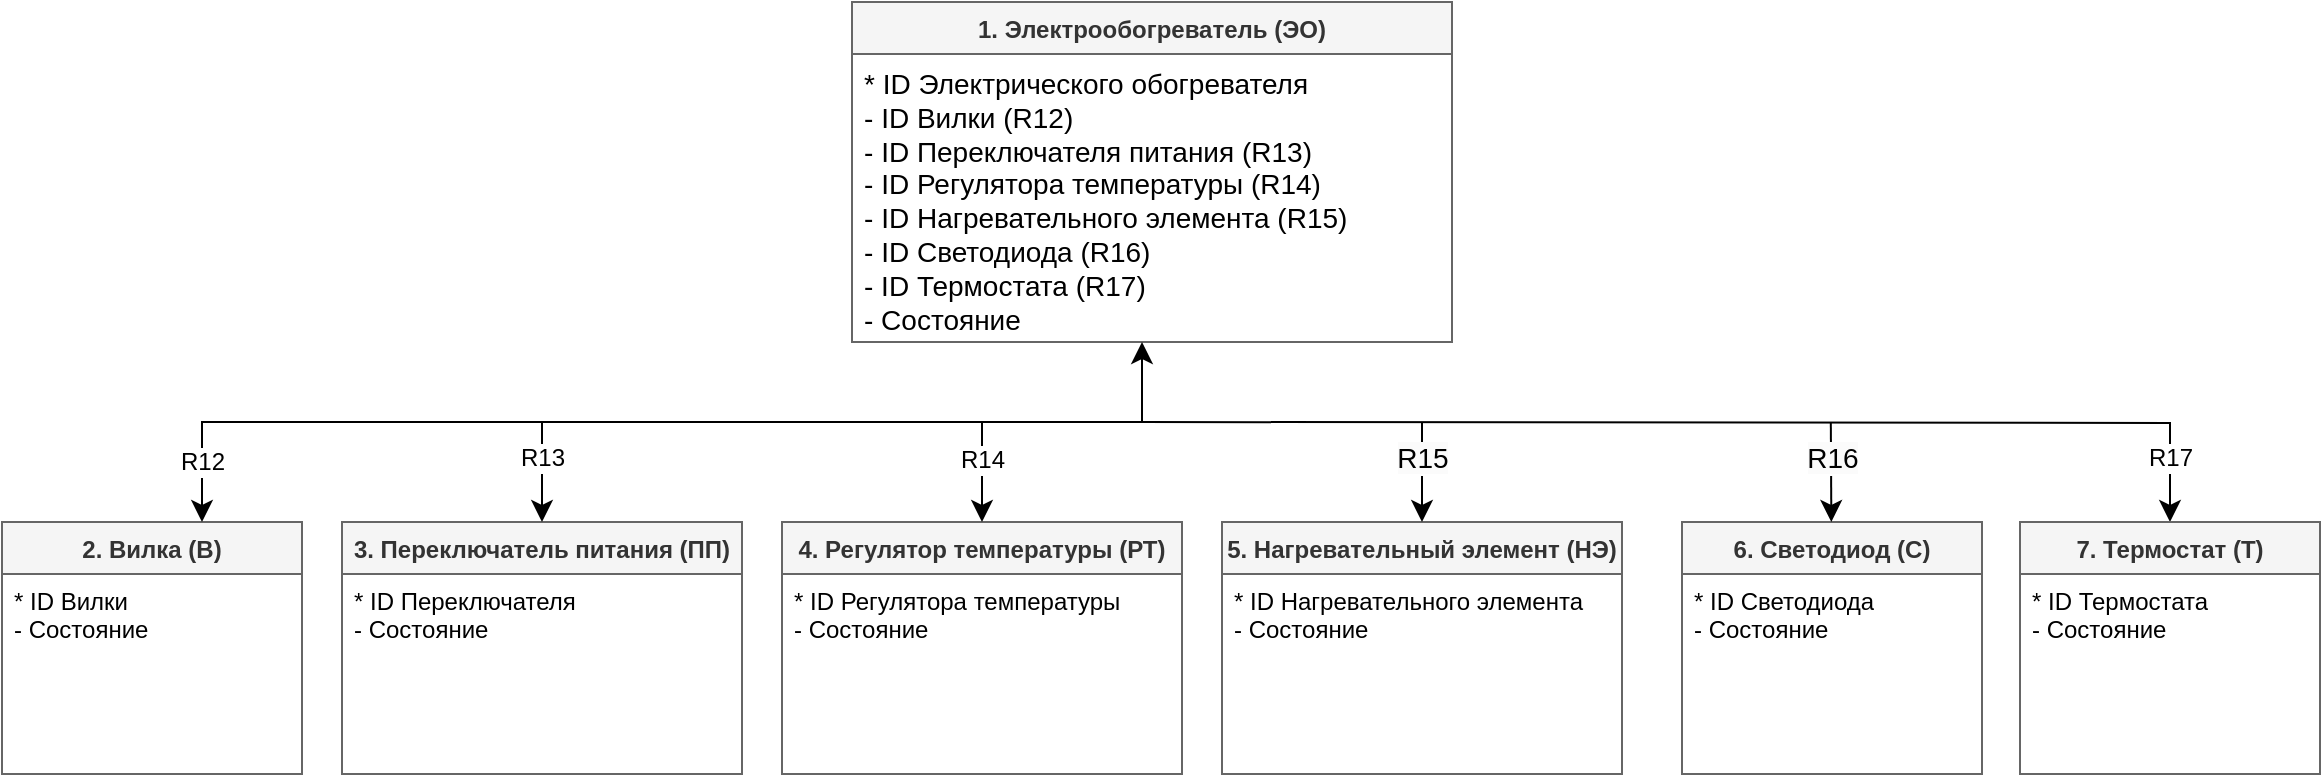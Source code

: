 <mxfile version="24.2.5" type="device" pages="5">
  <diagram name="Информационная модель" id="f5wSdu2jUoF2RzTR7eCz">
    <mxGraphModel dx="1191" dy="916" grid="1" gridSize="10" guides="1" tooltips="1" connect="1" arrows="1" fold="1" page="1" pageScale="1" pageWidth="1169" pageHeight="827" math="0" shadow="0">
      <root>
        <mxCell id="0" />
        <mxCell id="1" parent="0" />
        <mxCell id="gSfgP-_HIhD6Bz0PeOLx-3" value="1. Электрообогреватель (ЭО)" style="swimlane;fontStyle=1;align=center;verticalAlign=top;childLayout=stackLayout;horizontal=1;startSize=26;horizontalStack=0;resizeParent=1;resizeParentMax=0;resizeLast=0;collapsible=1;marginBottom=0;whiteSpace=wrap;html=1;fillColor=#f5f5f5;strokeColor=#666666;fontColor=#333333;" vertex="1" parent="1">
          <mxGeometry x="435" y="80" width="300" height="170" as="geometry" />
        </mxCell>
        <mxCell id="gSfgP-_HIhD6Bz0PeOLx-4" value="&lt;font style=&quot;font-size: 14px;&quot;&gt;* ID Электрического обогревателя&lt;/font&gt;&lt;div style=&quot;font-size: 14px;&quot;&gt;&lt;font style=&quot;font-size: 14px;&quot;&gt;&lt;font style=&quot;font-size: 14px;&quot;&gt;-&amp;nbsp;&lt;/font&gt;&lt;span style=&quot;background-color: initial;&quot;&gt;ID Вилки (R12)&lt;/span&gt;&lt;/font&gt;&lt;/div&gt;&lt;div style=&quot;font-size: 14px;&quot;&gt;&lt;font style=&quot;font-size: 14px;&quot;&gt;&lt;span style=&quot;background-color: initial;&quot;&gt;-&amp;nbsp;&lt;/span&gt;&lt;span style=&quot;background-color: initial;&quot;&gt;ID Переключателя питания (R13)&lt;/span&gt;&lt;/font&gt;&lt;/div&gt;&lt;div style=&quot;font-size: 14px;&quot;&gt;&lt;font style=&quot;font-size: 14px;&quot;&gt;&lt;span style=&quot;background-color: initial;&quot;&gt;-&amp;nbsp;&lt;/span&gt;&lt;span style=&quot;background-color: initial;&quot;&gt;ID Регулятора температуры (R14)&lt;/span&gt;&lt;/font&gt;&lt;/div&gt;&lt;div style=&quot;font-size: 14px;&quot;&gt;&lt;font style=&quot;font-size: 14px;&quot;&gt;&lt;font style=&quot;font-size: 14px;&quot;&gt;&lt;span style=&quot;background-color: initial;&quot;&gt;-&amp;nbsp;&lt;/span&gt;&lt;/font&gt;&lt;span style=&quot;background-color: initial;&quot;&gt;ID Нагревательного элемента (R15)&lt;/span&gt;&lt;/font&gt;&lt;/div&gt;&lt;div style=&quot;font-size: 14px;&quot;&gt;&lt;font style=&quot;font-size: 14px;&quot;&gt;&lt;span style=&quot;background-color: initial;&quot;&gt;-&amp;nbsp;&lt;/span&gt;&lt;/font&gt;&lt;span style=&quot;background-color: initial;&quot;&gt;ID Светодиода (R16)&lt;/span&gt;&lt;/div&gt;&lt;div style=&quot;font-size: 14px;&quot;&gt;&lt;span style=&quot;background-color: initial;&quot;&gt;- ID Термостата (R17)&lt;/span&gt;&lt;/div&gt;&lt;div style=&quot;font-size: 14px;&quot;&gt;&lt;span style=&quot;background-color: initial;&quot;&gt;- Состояние&lt;/span&gt;&lt;/div&gt;" style="text;align=left;verticalAlign=top;spacingLeft=4;spacingRight=4;overflow=hidden;rotatable=0;points=[[0,0.5],[1,0.5]];portConstraint=eastwest;whiteSpace=wrap;html=1;fillColor=none;fontColor=#000000;" vertex="1" parent="gSfgP-_HIhD6Bz0PeOLx-3">
          <mxGeometry y="26" width="300" height="144" as="geometry" />
        </mxCell>
        <mxCell id="gSfgP-_HIhD6Bz0PeOLx-7" value="2. Вилка (В)" style="swimlane;fontStyle=1;align=center;verticalAlign=top;childLayout=stackLayout;horizontal=1;startSize=26;horizontalStack=0;resizeParent=1;resizeParentMax=0;resizeLast=0;collapsible=1;marginBottom=0;whiteSpace=wrap;html=1;fillColor=#f5f5f5;strokeColor=#666666;fontColor=#333333;" vertex="1" parent="1">
          <mxGeometry x="10" y="340" width="150" height="126" as="geometry" />
        </mxCell>
        <mxCell id="gSfgP-_HIhD6Bz0PeOLx-8" value="* ID Вилки&lt;div&gt;- Состояние&lt;/div&gt;" style="text;align=left;verticalAlign=top;spacingLeft=4;spacingRight=4;overflow=hidden;rotatable=0;points=[[0,0.5],[1,0.5]];portConstraint=eastwest;whiteSpace=wrap;html=1;fillColor=none;fontColor=#000000;" vertex="1" parent="gSfgP-_HIhD6Bz0PeOLx-7">
          <mxGeometry y="26" width="150" height="100" as="geometry" />
        </mxCell>
        <mxCell id="gSfgP-_HIhD6Bz0PeOLx-9" value="3. Переключатель питания (ПП)" style="swimlane;fontStyle=1;align=center;verticalAlign=top;childLayout=stackLayout;horizontal=1;startSize=26;horizontalStack=0;resizeParent=1;resizeParentMax=0;resizeLast=0;collapsible=1;marginBottom=0;whiteSpace=wrap;html=1;fillColor=#f5f5f5;strokeColor=#666666;fontColor=#333333;" vertex="1" parent="1">
          <mxGeometry x="180" y="340" width="200" height="126" as="geometry" />
        </mxCell>
        <mxCell id="gSfgP-_HIhD6Bz0PeOLx-10" value="* ID Переключателя&lt;div&gt;- Состояние&lt;/div&gt;" style="text;align=left;verticalAlign=top;spacingLeft=4;spacingRight=4;overflow=hidden;rotatable=0;points=[[0,0.5],[1,0.5]];portConstraint=eastwest;whiteSpace=wrap;html=1;fillColor=none;fontColor=#000000;" vertex="1" parent="gSfgP-_HIhD6Bz0PeOLx-9">
          <mxGeometry y="26" width="200" height="100" as="geometry" />
        </mxCell>
        <mxCell id="gSfgP-_HIhD6Bz0PeOLx-13" value="4. Регулятор температуры (РТ)" style="swimlane;fontStyle=1;align=center;verticalAlign=top;childLayout=stackLayout;horizontal=1;startSize=26;horizontalStack=0;resizeParent=1;resizeParentMax=0;resizeLast=0;collapsible=1;marginBottom=0;whiteSpace=wrap;html=1;fillColor=#f5f5f5;strokeColor=#666666;fontColor=#333333;" vertex="1" parent="1">
          <mxGeometry x="400" y="340" width="200" height="126" as="geometry" />
        </mxCell>
        <mxCell id="gSfgP-_HIhD6Bz0PeOLx-14" value="* ID Регулятора температуры&lt;div&gt;- Состояние&lt;/div&gt;" style="text;align=left;verticalAlign=top;spacingLeft=4;spacingRight=4;overflow=hidden;rotatable=0;points=[[0,0.5],[1,0.5]];portConstraint=eastwest;whiteSpace=wrap;html=1;fillColor=none;fontColor=#000000;" vertex="1" parent="gSfgP-_HIhD6Bz0PeOLx-13">
          <mxGeometry y="26" width="200" height="100" as="geometry" />
        </mxCell>
        <mxCell id="gSfgP-_HIhD6Bz0PeOLx-15" value="5. Нагревательный элемент (НЭ)" style="swimlane;fontStyle=1;align=center;verticalAlign=top;childLayout=stackLayout;horizontal=1;startSize=26;horizontalStack=0;resizeParent=1;resizeParentMax=0;resizeLast=0;collapsible=1;marginBottom=0;whiteSpace=wrap;html=1;fillColor=#f5f5f5;strokeColor=#666666;fontColor=#333333;" vertex="1" parent="1">
          <mxGeometry x="620" y="340" width="200" height="126" as="geometry" />
        </mxCell>
        <mxCell id="gSfgP-_HIhD6Bz0PeOLx-16" value="* ID Нагревательного элемента&lt;div&gt;- Состояние&lt;br&gt;&lt;/div&gt;" style="text;align=left;verticalAlign=top;spacingLeft=4;spacingRight=4;overflow=hidden;rotatable=0;points=[[0,0.5],[1,0.5]];portConstraint=eastwest;whiteSpace=wrap;html=1;fillColor=none;fontColor=#000000;" vertex="1" parent="gSfgP-_HIhD6Bz0PeOLx-15">
          <mxGeometry y="26" width="200" height="100" as="geometry" />
        </mxCell>
        <mxCell id="gSfgP-_HIhD6Bz0PeOLx-17" value="6. Светодиод (С)" style="swimlane;fontStyle=1;align=center;verticalAlign=top;childLayout=stackLayout;horizontal=1;startSize=26;horizontalStack=0;resizeParent=1;resizeParentMax=0;resizeLast=0;collapsible=1;marginBottom=0;whiteSpace=wrap;html=1;fillColor=#f5f5f5;strokeColor=#666666;fontColor=#333333;" vertex="1" parent="1">
          <mxGeometry x="850" y="340" width="150" height="126" as="geometry" />
        </mxCell>
        <mxCell id="gSfgP-_HIhD6Bz0PeOLx-18" value="* ID Светодиода&lt;div&gt;- Состояние&lt;br&gt;&lt;/div&gt;" style="text;align=left;verticalAlign=top;spacingLeft=4;spacingRight=4;overflow=hidden;rotatable=0;points=[[0,0.5],[1,0.5]];portConstraint=eastwest;whiteSpace=wrap;html=1;fillColor=none;fontColor=#000000;" vertex="1" parent="gSfgP-_HIhD6Bz0PeOLx-17">
          <mxGeometry y="26" width="150" height="100" as="geometry" />
        </mxCell>
        <mxCell id="gSfgP-_HIhD6Bz0PeOLx-19" value="" style="endArrow=classic;startArrow=classic;html=1;rounded=0;fontSize=12;startSize=8;endSize=8;edgeStyle=orthogonalEdgeStyle;" edge="1" parent="1" source="gSfgP-_HIhD6Bz0PeOLx-7" target="gSfgP-_HIhD6Bz0PeOLx-4">
          <mxGeometry width="50" height="50" relative="1" as="geometry">
            <mxPoint x="560" y="360" as="sourcePoint" />
            <mxPoint x="610" y="310" as="targetPoint" />
            <Array as="points">
              <mxPoint x="110" y="290" />
              <mxPoint x="580" y="290" />
            </Array>
          </mxGeometry>
        </mxCell>
        <mxCell id="gSfgP-_HIhD6Bz0PeOLx-30" value="R12" style="edgeLabel;html=1;align=center;verticalAlign=middle;resizable=0;points=[];fontSize=12;" vertex="1" connectable="0" parent="gSfgP-_HIhD6Bz0PeOLx-19">
          <mxGeometry x="-0.881" y="-1" relative="1" as="geometry">
            <mxPoint x="-1" y="3" as="offset" />
          </mxGeometry>
        </mxCell>
        <mxCell id="gSfgP-_HIhD6Bz0PeOLx-23" value="" style="endArrow=classic;html=1;rounded=0;fontSize=12;startSize=8;endSize=8;curved=1;" edge="1" parent="1" target="gSfgP-_HIhD6Bz0PeOLx-9">
          <mxGeometry width="50" height="50" relative="1" as="geometry">
            <mxPoint x="280" y="290" as="sourcePoint" />
            <mxPoint x="560" y="270" as="targetPoint" />
          </mxGeometry>
        </mxCell>
        <mxCell id="gSfgP-_HIhD6Bz0PeOLx-31" value="R13" style="edgeLabel;html=1;align=center;verticalAlign=middle;resizable=0;points=[];fontSize=12;" vertex="1" connectable="0" parent="gSfgP-_HIhD6Bz0PeOLx-23">
          <mxGeometry x="-0.287" relative="1" as="geometry">
            <mxPoint as="offset" />
          </mxGeometry>
        </mxCell>
        <mxCell id="gSfgP-_HIhD6Bz0PeOLx-25" value="" style="endArrow=classic;html=1;rounded=0;fontSize=12;startSize=8;endSize=8;entryX=0.5;entryY=0;entryDx=0;entryDy=0;edgeStyle=orthogonalEdgeStyle;" edge="1" parent="1" target="Yt-b_M0wJhA8qCNE_Prn-1">
          <mxGeometry width="50" height="50" relative="1" as="geometry">
            <mxPoint x="579.75" y="290" as="sourcePoint" />
            <mxPoint x="1059.75" y="338" as="targetPoint" />
          </mxGeometry>
        </mxCell>
        <mxCell id="gSfgP-_HIhD6Bz0PeOLx-34" value="R17" style="edgeLabel;html=1;align=center;verticalAlign=middle;resizable=0;points=[];fontSize=12;" vertex="1" connectable="0" parent="gSfgP-_HIhD6Bz0PeOLx-25">
          <mxGeometry x="0.886" relative="1" as="geometry">
            <mxPoint as="offset" />
          </mxGeometry>
        </mxCell>
        <mxCell id="gSfgP-_HIhD6Bz0PeOLx-26" value="" style="endArrow=classic;html=1;rounded=0;fontSize=12;startSize=8;endSize=8;curved=1;entryX=0.5;entryY=0;entryDx=0;entryDy=0;" edge="1" parent="1" target="gSfgP-_HIhD6Bz0PeOLx-13">
          <mxGeometry width="50" height="50" relative="1" as="geometry">
            <mxPoint x="500" y="290" as="sourcePoint" />
            <mxPoint x="680" y="230" as="targetPoint" />
          </mxGeometry>
        </mxCell>
        <mxCell id="gSfgP-_HIhD6Bz0PeOLx-32" value="R14" style="edgeLabel;html=1;align=center;verticalAlign=middle;resizable=0;points=[];fontSize=12;" vertex="1" connectable="0" parent="gSfgP-_HIhD6Bz0PeOLx-26">
          <mxGeometry x="-0.232" relative="1" as="geometry">
            <mxPoint as="offset" />
          </mxGeometry>
        </mxCell>
        <mxCell id="gSfgP-_HIhD6Bz0PeOLx-28" value="" style="endArrow=classic;html=1;rounded=0;fontSize=12;startSize=8;endSize=8;curved=1;entryX=0.5;entryY=0;entryDx=0;entryDy=0;" edge="1" parent="1" target="gSfgP-_HIhD6Bz0PeOLx-15">
          <mxGeometry width="50" height="50" relative="1" as="geometry">
            <mxPoint x="720" y="290" as="sourcePoint" />
            <mxPoint x="720" y="220" as="targetPoint" />
          </mxGeometry>
        </mxCell>
        <mxCell id="gSfgP-_HIhD6Bz0PeOLx-33" value="&lt;div style=&quot;text-align: left;&quot;&gt;&lt;span style=&quot;font-size: 14px; text-wrap: wrap; background-color: rgb(251, 251, 251);&quot;&gt;R15&lt;/span&gt;&lt;/div&gt;" style="edgeLabel;html=1;align=center;verticalAlign=middle;resizable=0;points=[];fontSize=12;" vertex="1" connectable="0" parent="gSfgP-_HIhD6Bz0PeOLx-28">
          <mxGeometry x="-0.287" relative="1" as="geometry">
            <mxPoint as="offset" />
          </mxGeometry>
        </mxCell>
        <mxCell id="Yt-b_M0wJhA8qCNE_Prn-1" value="7. Термостат (Т)" style="swimlane;fontStyle=1;align=center;verticalAlign=top;childLayout=stackLayout;horizontal=1;startSize=26;horizontalStack=0;resizeParent=1;resizeParentMax=0;resizeLast=0;collapsible=1;marginBottom=0;whiteSpace=wrap;html=1;fillColor=#f5f5f5;strokeColor=#666666;fontColor=#333333;" vertex="1" parent="1">
          <mxGeometry x="1019" y="340" width="150" height="126" as="geometry" />
        </mxCell>
        <mxCell id="Yt-b_M0wJhA8qCNE_Prn-2" value="* ID Термостата&lt;div&gt;- Состояние&lt;br&gt;&lt;/div&gt;" style="text;align=left;verticalAlign=top;spacingLeft=4;spacingRight=4;overflow=hidden;rotatable=0;points=[[0,0.5],[1,0.5]];portConstraint=eastwest;whiteSpace=wrap;html=1;fillColor=none;fontColor=#000000;" vertex="1" parent="Yt-b_M0wJhA8qCNE_Prn-1">
          <mxGeometry y="26" width="150" height="100" as="geometry" />
        </mxCell>
        <mxCell id="Yt-b_M0wJhA8qCNE_Prn-3" value="" style="endArrow=classic;html=1;rounded=0;fontSize=12;startSize=8;endSize=8;curved=1;" edge="1" parent="1" target="gSfgP-_HIhD6Bz0PeOLx-17">
          <mxGeometry width="50" height="50" relative="1" as="geometry">
            <mxPoint x="924.41" y="290" as="sourcePoint" />
            <mxPoint x="924" y="340" as="targetPoint" />
          </mxGeometry>
        </mxCell>
        <mxCell id="Yt-b_M0wJhA8qCNE_Prn-4" value="&lt;div style=&quot;text-align: left;&quot;&gt;&lt;span style=&quot;font-size: 14px; text-wrap: wrap; background-color: rgb(251, 251, 251);&quot;&gt;R16&lt;/span&gt;&lt;/div&gt;" style="edgeLabel;html=1;align=center;verticalAlign=middle;resizable=0;points=[];fontSize=12;" vertex="1" connectable="0" parent="Yt-b_M0wJhA8qCNE_Prn-3">
          <mxGeometry x="-0.287" relative="1" as="geometry">
            <mxPoint as="offset" />
          </mxGeometry>
        </mxCell>
      </root>
    </mxGraphModel>
  </diagram>
  <diagram id="6DvWIIV6gCTpA_KTNieS" name="ДПС + ТПС">
    <mxGraphModel dx="1265" dy="974" grid="1" gridSize="10" guides="1" tooltips="1" connect="1" arrows="1" fold="1" page="1" pageScale="1" pageWidth="1169" pageHeight="1654" math="0" shadow="0">
      <root>
        <mxCell id="0" />
        <mxCell id="1" parent="0" />
        <mxCell id="PzB40QdSngy2oqf7oPif-1" value="&lt;span style=&quot;color: rgb(51, 51, 51); font-weight: 700;&quot;&gt;&lt;font style=&quot;font-size: 16px;&quot;&gt;Электрообогреватель&lt;/font&gt;&lt;/span&gt;" style="text;html=1;align=center;verticalAlign=middle;whiteSpace=wrap;rounded=0;fontSize=16;" vertex="1" parent="1">
          <mxGeometry x="40" y="10" width="350" height="30" as="geometry" />
        </mxCell>
        <mxCell id="PzB40QdSngy2oqf7oPif-2" value="2. Выключен" style="rounded=0;whiteSpace=wrap;html=1;" vertex="1" parent="1">
          <mxGeometry x="115" y="140" width="200" height="30" as="geometry" />
        </mxCell>
        <mxCell id="PzB40QdSngy2oqf7oPif-3" value="3. Ожидание" style="rounded=0;whiteSpace=wrap;html=1;" vertex="1" parent="1">
          <mxGeometry x="115" y="220" width="200" height="30" as="geometry" />
        </mxCell>
        <mxCell id="PzB40QdSngy2oqf7oPif-5" value="5. Греет" style="rounded=0;whiteSpace=wrap;html=1;" vertex="1" parent="1">
          <mxGeometry x="115" y="410" width="200" height="30" as="geometry" />
        </mxCell>
        <mxCell id="PzB40QdSngy2oqf7oPif-6" value="" style="endArrow=classic;html=1;rounded=0;fontSize=12;startSize=8;endSize=8;curved=1;exitX=0.25;exitY=1;exitDx=0;exitDy=0;entryX=0.25;entryY=0;entryDx=0;entryDy=0;" edge="1" parent="1" source="PzB40QdSngy2oqf7oPif-2" target="PzB40QdSngy2oqf7oPif-3">
          <mxGeometry width="50" height="50" relative="1" as="geometry">
            <mxPoint x="210" y="380" as="sourcePoint" />
            <mxPoint x="260" y="330" as="targetPoint" />
          </mxGeometry>
        </mxCell>
        <mxCell id="T7G4-TNK4QZjN17uEhVh-4" value="ЭО3" style="edgeLabel;html=1;align=center;verticalAlign=middle;resizable=0;points=[];fontSize=12;" vertex="1" connectable="0" parent="PzB40QdSngy2oqf7oPif-6">
          <mxGeometry x="-0.19" relative="1" as="geometry">
            <mxPoint as="offset" />
          </mxGeometry>
        </mxCell>
        <mxCell id="PzB40QdSngy2oqf7oPif-7" value="" style="endArrow=classic;html=1;rounded=0;fontSize=12;startSize=8;endSize=8;curved=1;entryX=0.75;entryY=1;entryDx=0;entryDy=0;exitX=0.75;exitY=0;exitDx=0;exitDy=0;" edge="1" parent="1" source="PzB40QdSngy2oqf7oPif-3" target="PzB40QdSngy2oqf7oPif-2">
          <mxGeometry width="50" height="50" relative="1" as="geometry">
            <mxPoint x="210" y="380" as="sourcePoint" />
            <mxPoint x="260" y="330" as="targetPoint" />
          </mxGeometry>
        </mxCell>
        <mxCell id="T7G4-TNK4QZjN17uEhVh-5" value="ЭО4" style="edgeLabel;html=1;align=center;verticalAlign=middle;resizable=0;points=[];fontSize=12;" vertex="1" connectable="0" parent="PzB40QdSngy2oqf7oPif-7">
          <mxGeometry x="-0.003" y="1" relative="1" as="geometry">
            <mxPoint as="offset" />
          </mxGeometry>
        </mxCell>
        <mxCell id="PzB40QdSngy2oqf7oPif-13" value="" style="endArrow=classic;html=1;rounded=0;fontSize=12;startSize=8;endSize=8;curved=1;entryX=0.25;entryY=0;entryDx=0;entryDy=0;exitX=0.25;exitY=1;exitDx=0;exitDy=0;" edge="1" parent="1" source="PzB40QdSngy2oqf7oPif-15" target="PzB40QdSngy2oqf7oPif-2">
          <mxGeometry width="50" height="50" relative="1" as="geometry">
            <mxPoint x="260" y="120" as="sourcePoint" />
            <mxPoint x="260" y="330" as="targetPoint" />
          </mxGeometry>
        </mxCell>
        <mxCell id="T7G4-TNK4QZjN17uEhVh-2" value="ЭО1" style="edgeLabel;html=1;align=center;verticalAlign=middle;resizable=0;points=[];fontSize=12;" vertex="1" connectable="0" parent="PzB40QdSngy2oqf7oPif-13">
          <mxGeometry x="-0.385" y="1" relative="1" as="geometry">
            <mxPoint as="offset" />
          </mxGeometry>
        </mxCell>
        <mxCell id="PzB40QdSngy2oqf7oPif-15" value="1. Отключен от питания" style="rounded=0;whiteSpace=wrap;html=1;" vertex="1" parent="1">
          <mxGeometry x="115" y="70" width="200" height="30" as="geometry" />
        </mxCell>
        <mxCell id="PzB40QdSngy2oqf7oPif-16" value="" style="endArrow=classic;html=1;rounded=0;fontSize=12;startSize=8;endSize=8;curved=1;entryX=0.75;entryY=1;entryDx=0;entryDy=0;exitX=0.75;exitY=0;exitDx=0;exitDy=0;" edge="1" parent="1" source="PzB40QdSngy2oqf7oPif-2" target="PzB40QdSngy2oqf7oPif-15">
          <mxGeometry width="50" height="50" relative="1" as="geometry">
            <mxPoint x="370" y="110" as="sourcePoint" />
            <mxPoint x="370" y="150" as="targetPoint" />
          </mxGeometry>
        </mxCell>
        <mxCell id="T7G4-TNK4QZjN17uEhVh-3" value="ЭО2" style="edgeLabel;html=1;align=center;verticalAlign=middle;resizable=0;points=[];fontSize=12;" vertex="1" connectable="0" parent="PzB40QdSngy2oqf7oPif-16">
          <mxGeometry x="0.005" relative="1" as="geometry">
            <mxPoint as="offset" />
          </mxGeometry>
        </mxCell>
        <mxCell id="PzB40QdSngy2oqf7oPif-17" value="" style="endArrow=classic;html=1;rounded=0;fontSize=12;startSize=8;endSize=8;curved=1;entryX=0.5;entryY=0;entryDx=0;entryDy=0;" edge="1" parent="1" source="PzB40QdSngy2oqf7oPif-1" target="PzB40QdSngy2oqf7oPif-15">
          <mxGeometry width="50" height="50" relative="1" as="geometry">
            <mxPoint x="210" y="310" as="sourcePoint" />
            <mxPoint x="260" y="260" as="targetPoint" />
          </mxGeometry>
        </mxCell>
        <mxCell id="PzB40QdSngy2oqf7oPif-20" value="&lt;span style=&quot;font-size: 12px;&quot;&gt;ЭО1: Включен в сеть&lt;/span&gt;&lt;div&gt;&lt;span style=&quot;font-size: 12px;&quot;&gt;ЭО2: Выключен из сети&lt;/span&gt;&lt;span style=&quot;font-size: 12px;&quot;&gt;&lt;br&gt;&lt;/span&gt;&lt;/div&gt;&lt;div&gt;&lt;span style=&quot;font-size: 12px;&quot;&gt;ЭО3: Включен электрообогреватель&lt;/span&gt;&lt;span style=&quot;font-size: 12px;&quot;&gt;&lt;br&gt;&lt;/span&gt;&lt;/div&gt;&lt;div&gt;&lt;span style=&quot;font-size: 12px;&quot;&gt;ЭО4: Выключен&amp;nbsp;&lt;/span&gt;&lt;span style=&quot;font-size: 12px; background-color: initial;&quot;&gt;электрообогреватель&lt;/span&gt;&lt;span style=&quot;font-size: 12px;&quot;&gt;&lt;br&gt;&lt;/span&gt;&lt;/div&gt;&lt;div&gt;&lt;span style=&quot;font-size: 12px;&quot;&gt;ЭО5: Температура не соответствует&amp;nbsp;заданной&lt;/span&gt;&lt;/div&gt;&lt;div&gt;&lt;span style=&quot;background-color: rgb(255, 255, 255); font-size: 12px; text-align: center; text-wrap: nowrap;&quot;&gt;ЭО6: Достиг нужной температуры&lt;/span&gt;&lt;/div&gt;&lt;div&gt;&lt;span style=&quot;font-size: 12px;&quot;&gt;ЭО7: Выставление температуры&lt;/span&gt;&lt;/div&gt;&lt;div&gt;&lt;span style=&quot;font-size: 12px;&quot;&gt;ЭО8:&amp;nbsp;&lt;/span&gt;&lt;span style=&quot;font-size: 12px; background-color: initial;&quot;&gt;Выставление температуры завершено&lt;/span&gt;&lt;span style=&quot;font-size: 12px;&quot;&gt;&lt;br&gt;&lt;/span&gt;&lt;/div&gt;" style="text;html=1;align=left;verticalAlign=middle;whiteSpace=wrap;rounded=0;fontSize=16;" vertex="1" parent="1">
          <mxGeometry x="460" y="15" width="320" height="155" as="geometry" />
        </mxCell>
        <mxCell id="T7G4-TNK4QZjN17uEhVh-7" value="" style="endArrow=classic;html=1;rounded=0;fontSize=12;startSize=8;endSize=8;curved=1;exitX=0.25;exitY=1;exitDx=0;exitDy=0;entryX=0.25;entryY=0;entryDx=0;entryDy=0;" edge="1" parent="1" source="PzB40QdSngy2oqf7oPif-3" target="PzB40QdSngy2oqf7oPif-5">
          <mxGeometry width="50" height="50" relative="1" as="geometry">
            <mxPoint x="300" y="300" as="sourcePoint" />
            <mxPoint x="350" y="250" as="targetPoint" />
          </mxGeometry>
        </mxCell>
        <mxCell id="T7G4-TNK4QZjN17uEhVh-10" value="ЭО5" style="edgeLabel;html=1;align=center;verticalAlign=middle;resizable=0;points=[];fontSize=12;" vertex="1" connectable="0" parent="T7G4-TNK4QZjN17uEhVh-7">
          <mxGeometry x="-0.301" y="2" relative="1" as="geometry">
            <mxPoint as="offset" />
          </mxGeometry>
        </mxCell>
        <mxCell id="T7G4-TNK4QZjN17uEhVh-9" value="" style="endArrow=classic;html=1;rounded=0;fontSize=12;startSize=8;endSize=8;exitX=0;exitY=0.5;exitDx=0;exitDy=0;edgeStyle=orthogonalEdgeStyle;entryX=0;entryY=0.5;entryDx=0;entryDy=0;" edge="1" parent="1" source="PzB40QdSngy2oqf7oPif-5" target="PzB40QdSngy2oqf7oPif-3">
          <mxGeometry width="50" height="50" relative="1" as="geometry">
            <mxPoint x="320" y="300" as="sourcePoint" />
            <mxPoint x="70" y="260" as="targetPoint" />
            <Array as="points">
              <mxPoint x="90" y="425" />
              <mxPoint x="90" y="235" />
            </Array>
          </mxGeometry>
        </mxCell>
        <mxCell id="T7G4-TNK4QZjN17uEhVh-12" value="ЭО6" style="edgeLabel;html=1;align=center;verticalAlign=middle;resizable=0;points=[];fontSize=12;" vertex="1" connectable="0" parent="T7G4-TNK4QZjN17uEhVh-9">
          <mxGeometry x="-0.065" y="2" relative="1" as="geometry">
            <mxPoint as="offset" />
          </mxGeometry>
        </mxCell>
        <mxCell id="T7G4-TNK4QZjN17uEhVh-13" value="" style="endArrow=classic;html=1;rounded=0;fontSize=12;startSize=8;endSize=8;exitX=0;exitY=0.75;exitDx=0;exitDy=0;edgeStyle=orthogonalEdgeStyle;entryX=0;entryY=0.5;entryDx=0;entryDy=0;" edge="1" parent="1" source="PzB40QdSngy2oqf7oPif-5" target="PzB40QdSngy2oqf7oPif-2">
          <mxGeometry width="50" height="50" relative="1" as="geometry">
            <mxPoint x="310" y="290" as="sourcePoint" />
            <mxPoint x="20" y="260" as="targetPoint" />
            <Array as="points">
              <mxPoint x="115" y="430" />
              <mxPoint x="50" y="430" />
              <mxPoint x="50" y="155" />
            </Array>
          </mxGeometry>
        </mxCell>
        <mxCell id="T7G4-TNK4QZjN17uEhVh-18" value="ЭО4" style="edgeLabel;html=1;align=center;verticalAlign=middle;resizable=0;points=[];fontSize=12;" vertex="1" connectable="0" parent="T7G4-TNK4QZjN17uEhVh-13">
          <mxGeometry x="0.039" y="1" relative="1" as="geometry">
            <mxPoint as="offset" />
          </mxGeometry>
        </mxCell>
        <mxCell id="T7G4-TNK4QZjN17uEhVh-14" value="" style="endArrow=classic;html=1;rounded=0;fontSize=12;startSize=8;endSize=8;exitX=1;exitY=0.5;exitDx=0;exitDy=0;edgeStyle=orthogonalEdgeStyle;entryX=1;entryY=0.75;entryDx=0;entryDy=0;" edge="1" parent="1" source="PzB40QdSngy2oqf7oPif-5" target="PzB40QdSngy2oqf7oPif-15">
          <mxGeometry width="50" height="50" relative="1" as="geometry">
            <mxPoint x="310" y="290" as="sourcePoint" />
            <mxPoint x="390" y="170" as="targetPoint" />
            <Array as="points">
              <mxPoint x="430" y="425" />
              <mxPoint x="430" y="93" />
            </Array>
          </mxGeometry>
        </mxCell>
        <mxCell id="T7G4-TNK4QZjN17uEhVh-17" value="ЭО2" style="edgeLabel;html=1;align=center;verticalAlign=middle;resizable=0;points=[];fontSize=12;" vertex="1" connectable="0" parent="T7G4-TNK4QZjN17uEhVh-14">
          <mxGeometry x="-0.01" y="1" relative="1" as="geometry">
            <mxPoint as="offset" />
          </mxGeometry>
        </mxCell>
        <mxCell id="T7G4-TNK4QZjN17uEhVh-15" value="" style="endArrow=classic;html=1;rounded=0;fontSize=12;startSize=8;endSize=8;exitX=1;exitY=0.5;exitDx=0;exitDy=0;edgeStyle=orthogonalEdgeStyle;entryX=1;entryY=0.25;entryDx=0;entryDy=0;" edge="1" parent="1" source="PzB40QdSngy2oqf7oPif-3" target="PzB40QdSngy2oqf7oPif-15">
          <mxGeometry width="50" height="50" relative="1" as="geometry">
            <mxPoint x="310" y="290" as="sourcePoint" />
            <mxPoint x="340" y="120" as="targetPoint" />
            <Array as="points">
              <mxPoint x="340" y="235" />
              <mxPoint x="340" y="77" />
            </Array>
          </mxGeometry>
        </mxCell>
        <mxCell id="T7G4-TNK4QZjN17uEhVh-16" value="ЭО2" style="edgeLabel;html=1;align=center;verticalAlign=middle;resizable=0;points=[];fontSize=12;" vertex="1" connectable="0" parent="T7G4-TNK4QZjN17uEhVh-15">
          <mxGeometry x="-0.188" y="1" relative="1" as="geometry">
            <mxPoint as="offset" />
          </mxGeometry>
        </mxCell>
        <mxCell id="T7G4-TNK4QZjN17uEhVh-19" value="" style="shape=table;startSize=0;container=1;collapsible=0;childLayout=tableLayout;fontSize=16;" vertex="1" parent="1">
          <mxGeometry x="460" y="180" width="426" height="165" as="geometry" />
        </mxCell>
        <mxCell id="T7G4-TNK4QZjN17uEhVh-20" value="" style="shape=tableRow;horizontal=0;startSize=0;swimlaneHead=0;swimlaneBody=0;strokeColor=inherit;top=0;left=0;bottom=0;right=0;collapsible=0;dropTarget=0;fillColor=none;points=[[0,0.5],[1,0.5]];portConstraint=eastwest;fontSize=16;" vertex="1" parent="T7G4-TNK4QZjN17uEhVh-19">
          <mxGeometry width="426" height="28" as="geometry" />
        </mxCell>
        <mxCell id="T7G4-TNK4QZjN17uEhVh-21" value="№" style="shape=partialRectangle;html=1;whiteSpace=wrap;connectable=0;strokeColor=inherit;overflow=hidden;fillColor=none;top=0;left=0;bottom=0;right=0;pointerEvents=1;fontSize=16;" vertex="1" parent="T7G4-TNK4QZjN17uEhVh-20">
          <mxGeometry width="48" height="28" as="geometry">
            <mxRectangle width="48" height="28" as="alternateBounds" />
          </mxGeometry>
        </mxCell>
        <mxCell id="T7G4-TNK4QZjN17uEhVh-22" value="&lt;span style=&quot;font-size: 12px; text-align: left;&quot;&gt;ЭО1&lt;/span&gt;" style="shape=partialRectangle;html=1;whiteSpace=wrap;connectable=0;strokeColor=inherit;overflow=hidden;fillColor=none;top=0;left=0;bottom=0;right=0;pointerEvents=1;fontSize=16;" vertex="1" parent="T7G4-TNK4QZjN17uEhVh-20">
          <mxGeometry x="48" width="47" height="28" as="geometry">
            <mxRectangle width="47" height="28" as="alternateBounds" />
          </mxGeometry>
        </mxCell>
        <mxCell id="T7G4-TNK4QZjN17uEhVh-23" value="&lt;span style=&quot;font-size: 12px; text-align: left;&quot;&gt;ЭО2&lt;/span&gt;" style="shape=partialRectangle;html=1;whiteSpace=wrap;connectable=0;strokeColor=inherit;overflow=hidden;fillColor=none;top=0;left=0;bottom=0;right=0;pointerEvents=1;fontSize=16;" vertex="1" parent="T7G4-TNK4QZjN17uEhVh-20">
          <mxGeometry x="95" width="47" height="28" as="geometry">
            <mxRectangle width="47" height="28" as="alternateBounds" />
          </mxGeometry>
        </mxCell>
        <mxCell id="T7G4-TNK4QZjN17uEhVh-32" value="&lt;span style=&quot;font-size: 12px; text-align: left;&quot;&gt;ЭО3&lt;/span&gt;" style="shape=partialRectangle;html=1;whiteSpace=wrap;connectable=0;strokeColor=inherit;overflow=hidden;fillColor=none;top=0;left=0;bottom=0;right=0;pointerEvents=1;fontSize=16;" vertex="1" parent="T7G4-TNK4QZjN17uEhVh-20">
          <mxGeometry x="142" width="46" height="28" as="geometry">
            <mxRectangle width="46" height="28" as="alternateBounds" />
          </mxGeometry>
        </mxCell>
        <mxCell id="T7G4-TNK4QZjN17uEhVh-35" value="&lt;span style=&quot;font-size: 12px; text-align: left;&quot;&gt;ЭО4&lt;/span&gt;" style="shape=partialRectangle;html=1;whiteSpace=wrap;connectable=0;strokeColor=inherit;overflow=hidden;fillColor=none;top=0;left=0;bottom=0;right=0;pointerEvents=1;fontSize=16;" vertex="1" parent="T7G4-TNK4QZjN17uEhVh-20">
          <mxGeometry x="188" width="48" height="28" as="geometry">
            <mxRectangle width="48" height="28" as="alternateBounds" />
          </mxGeometry>
        </mxCell>
        <mxCell id="T7G4-TNK4QZjN17uEhVh-38" value="&lt;span style=&quot;font-size: 12px; text-align: left;&quot;&gt;ЭО5&lt;/span&gt;" style="shape=partialRectangle;html=1;whiteSpace=wrap;connectable=0;strokeColor=inherit;overflow=hidden;fillColor=none;top=0;left=0;bottom=0;right=0;pointerEvents=1;fontSize=16;" vertex="1" parent="T7G4-TNK4QZjN17uEhVh-20">
          <mxGeometry x="236" width="46" height="28" as="geometry">
            <mxRectangle width="46" height="28" as="alternateBounds" />
          </mxGeometry>
        </mxCell>
        <mxCell id="T7G4-TNK4QZjN17uEhVh-41" value="&lt;span style=&quot;font-size: 12px; text-align: left;&quot;&gt;ЭО6&lt;/span&gt;" style="shape=partialRectangle;html=1;whiteSpace=wrap;connectable=0;strokeColor=inherit;overflow=hidden;fillColor=none;top=0;left=0;bottom=0;right=0;pointerEvents=1;fontSize=16;" vertex="1" parent="T7G4-TNK4QZjN17uEhVh-20">
          <mxGeometry x="282" width="48" height="28" as="geometry">
            <mxRectangle width="48" height="28" as="alternateBounds" />
          </mxGeometry>
        </mxCell>
        <mxCell id="T7G4-TNK4QZjN17uEhVh-77" value="&lt;span style=&quot;font-size: 12px; text-wrap: nowrap; background-color: rgb(255, 255, 255);&quot;&gt;ЭО7&lt;/span&gt;" style="shape=partialRectangle;html=1;whiteSpace=wrap;connectable=0;strokeColor=inherit;overflow=hidden;fillColor=none;top=0;left=0;bottom=0;right=0;pointerEvents=1;fontSize=16;" vertex="1" parent="T7G4-TNK4QZjN17uEhVh-20">
          <mxGeometry x="330" width="48" height="28" as="geometry">
            <mxRectangle width="48" height="28" as="alternateBounds" />
          </mxGeometry>
        </mxCell>
        <mxCell id="T7G4-TNK4QZjN17uEhVh-83" value="&lt;span style=&quot;font-size: 12px; text-wrap: nowrap; background-color: rgb(255, 255, 255);&quot;&gt;ЭО8&lt;/span&gt;" style="shape=partialRectangle;html=1;whiteSpace=wrap;connectable=0;strokeColor=inherit;overflow=hidden;fillColor=none;top=0;left=0;bottom=0;right=0;pointerEvents=1;fontSize=16;" vertex="1" parent="T7G4-TNK4QZjN17uEhVh-20">
          <mxGeometry x="378" width="48" height="28" as="geometry">
            <mxRectangle width="48" height="28" as="alternateBounds" />
          </mxGeometry>
        </mxCell>
        <mxCell id="T7G4-TNK4QZjN17uEhVh-24" value="" style="shape=tableRow;horizontal=0;startSize=0;swimlaneHead=0;swimlaneBody=0;strokeColor=inherit;top=0;left=0;bottom=0;right=0;collapsible=0;dropTarget=0;fillColor=none;points=[[0,0.5],[1,0.5]];portConstraint=eastwest;fontSize=16;" vertex="1" parent="T7G4-TNK4QZjN17uEhVh-19">
          <mxGeometry y="28" width="426" height="27" as="geometry" />
        </mxCell>
        <mxCell id="T7G4-TNK4QZjN17uEhVh-25" value="1" style="shape=partialRectangle;html=1;whiteSpace=wrap;connectable=0;strokeColor=inherit;overflow=hidden;fillColor=none;top=0;left=0;bottom=0;right=0;pointerEvents=1;fontSize=16;" vertex="1" parent="T7G4-TNK4QZjN17uEhVh-24">
          <mxGeometry width="48" height="27" as="geometry">
            <mxRectangle width="48" height="27" as="alternateBounds" />
          </mxGeometry>
        </mxCell>
        <mxCell id="T7G4-TNK4QZjN17uEhVh-26" value="2" style="shape=partialRectangle;html=1;whiteSpace=wrap;connectable=0;strokeColor=inherit;overflow=hidden;fillColor=none;top=0;left=0;bottom=0;right=0;pointerEvents=1;fontSize=16;" vertex="1" parent="T7G4-TNK4QZjN17uEhVh-24">
          <mxGeometry x="48" width="47" height="27" as="geometry">
            <mxRectangle width="47" height="27" as="alternateBounds" />
          </mxGeometry>
        </mxCell>
        <mxCell id="T7G4-TNK4QZjN17uEhVh-27" value="-" style="shape=partialRectangle;html=1;whiteSpace=wrap;connectable=0;strokeColor=inherit;overflow=hidden;fillColor=none;top=0;left=0;bottom=0;right=0;pointerEvents=1;fontSize=16;" vertex="1" parent="T7G4-TNK4QZjN17uEhVh-24">
          <mxGeometry x="95" width="47" height="27" as="geometry">
            <mxRectangle width="47" height="27" as="alternateBounds" />
          </mxGeometry>
        </mxCell>
        <mxCell id="T7G4-TNK4QZjN17uEhVh-33" value="-" style="shape=partialRectangle;html=1;whiteSpace=wrap;connectable=0;strokeColor=inherit;overflow=hidden;fillColor=none;top=0;left=0;bottom=0;right=0;pointerEvents=1;fontSize=16;" vertex="1" parent="T7G4-TNK4QZjN17uEhVh-24">
          <mxGeometry x="142" width="46" height="27" as="geometry">
            <mxRectangle width="46" height="27" as="alternateBounds" />
          </mxGeometry>
        </mxCell>
        <mxCell id="T7G4-TNK4QZjN17uEhVh-36" value="-" style="shape=partialRectangle;html=1;whiteSpace=wrap;connectable=0;strokeColor=inherit;overflow=hidden;fillColor=none;top=0;left=0;bottom=0;right=0;pointerEvents=1;fontSize=16;" vertex="1" parent="T7G4-TNK4QZjN17uEhVh-24">
          <mxGeometry x="188" width="48" height="27" as="geometry">
            <mxRectangle width="48" height="27" as="alternateBounds" />
          </mxGeometry>
        </mxCell>
        <mxCell id="T7G4-TNK4QZjN17uEhVh-39" value="-" style="shape=partialRectangle;html=1;whiteSpace=wrap;connectable=0;strokeColor=inherit;overflow=hidden;fillColor=none;top=0;left=0;bottom=0;right=0;pointerEvents=1;fontSize=16;" vertex="1" parent="T7G4-TNK4QZjN17uEhVh-24">
          <mxGeometry x="236" width="46" height="27" as="geometry">
            <mxRectangle width="46" height="27" as="alternateBounds" />
          </mxGeometry>
        </mxCell>
        <mxCell id="T7G4-TNK4QZjN17uEhVh-42" value="-" style="shape=partialRectangle;html=1;whiteSpace=wrap;connectable=0;strokeColor=inherit;overflow=hidden;fillColor=none;top=0;left=0;bottom=0;right=0;pointerEvents=1;fontSize=16;" vertex="1" parent="T7G4-TNK4QZjN17uEhVh-24">
          <mxGeometry x="282" width="48" height="27" as="geometry">
            <mxRectangle width="48" height="27" as="alternateBounds" />
          </mxGeometry>
        </mxCell>
        <mxCell id="T7G4-TNK4QZjN17uEhVh-78" value="-" style="shape=partialRectangle;html=1;whiteSpace=wrap;connectable=0;strokeColor=inherit;overflow=hidden;fillColor=none;top=0;left=0;bottom=0;right=0;pointerEvents=1;fontSize=16;" vertex="1" parent="T7G4-TNK4QZjN17uEhVh-24">
          <mxGeometry x="330" width="48" height="27" as="geometry">
            <mxRectangle width="48" height="27" as="alternateBounds" />
          </mxGeometry>
        </mxCell>
        <mxCell id="T7G4-TNK4QZjN17uEhVh-84" value="-" style="shape=partialRectangle;html=1;whiteSpace=wrap;connectable=0;strokeColor=inherit;overflow=hidden;fillColor=none;top=0;left=0;bottom=0;right=0;pointerEvents=1;fontSize=16;" vertex="1" parent="T7G4-TNK4QZjN17uEhVh-24">
          <mxGeometry x="378" width="48" height="27" as="geometry">
            <mxRectangle width="48" height="27" as="alternateBounds" />
          </mxGeometry>
        </mxCell>
        <mxCell id="T7G4-TNK4QZjN17uEhVh-28" value="" style="shape=tableRow;horizontal=0;startSize=0;swimlaneHead=0;swimlaneBody=0;strokeColor=inherit;top=0;left=0;bottom=0;right=0;collapsible=0;dropTarget=0;fillColor=none;points=[[0,0.5],[1,0.5]];portConstraint=eastwest;fontSize=16;" vertex="1" parent="T7G4-TNK4QZjN17uEhVh-19">
          <mxGeometry y="55" width="426" height="28" as="geometry" />
        </mxCell>
        <mxCell id="T7G4-TNK4QZjN17uEhVh-29" value="2" style="shape=partialRectangle;html=1;whiteSpace=wrap;connectable=0;strokeColor=inherit;overflow=hidden;fillColor=none;top=0;left=0;bottom=0;right=0;pointerEvents=1;fontSize=16;" vertex="1" parent="T7G4-TNK4QZjN17uEhVh-28">
          <mxGeometry width="48" height="28" as="geometry">
            <mxRectangle width="48" height="28" as="alternateBounds" />
          </mxGeometry>
        </mxCell>
        <mxCell id="T7G4-TNK4QZjN17uEhVh-30" value="-" style="shape=partialRectangle;html=1;whiteSpace=wrap;connectable=0;strokeColor=inherit;overflow=hidden;fillColor=none;top=0;left=0;bottom=0;right=0;pointerEvents=1;fontSize=16;" vertex="1" parent="T7G4-TNK4QZjN17uEhVh-28">
          <mxGeometry x="48" width="47" height="28" as="geometry">
            <mxRectangle width="47" height="28" as="alternateBounds" />
          </mxGeometry>
        </mxCell>
        <mxCell id="T7G4-TNK4QZjN17uEhVh-31" value="1" style="shape=partialRectangle;html=1;whiteSpace=wrap;connectable=0;strokeColor=inherit;overflow=hidden;fillColor=none;top=0;left=0;bottom=0;right=0;pointerEvents=1;fontSize=16;" vertex="1" parent="T7G4-TNK4QZjN17uEhVh-28">
          <mxGeometry x="95" width="47" height="28" as="geometry">
            <mxRectangle width="47" height="28" as="alternateBounds" />
          </mxGeometry>
        </mxCell>
        <mxCell id="T7G4-TNK4QZjN17uEhVh-34" value="3" style="shape=partialRectangle;html=1;whiteSpace=wrap;connectable=0;strokeColor=inherit;overflow=hidden;fillColor=none;top=0;left=0;bottom=0;right=0;pointerEvents=1;fontSize=16;" vertex="1" parent="T7G4-TNK4QZjN17uEhVh-28">
          <mxGeometry x="142" width="46" height="28" as="geometry">
            <mxRectangle width="46" height="28" as="alternateBounds" />
          </mxGeometry>
        </mxCell>
        <mxCell id="T7G4-TNK4QZjN17uEhVh-37" value="-" style="shape=partialRectangle;html=1;whiteSpace=wrap;connectable=0;strokeColor=inherit;overflow=hidden;fillColor=none;top=0;left=0;bottom=0;right=0;pointerEvents=1;fontSize=16;" vertex="1" parent="T7G4-TNK4QZjN17uEhVh-28">
          <mxGeometry x="188" width="48" height="28" as="geometry">
            <mxRectangle width="48" height="28" as="alternateBounds" />
          </mxGeometry>
        </mxCell>
        <mxCell id="T7G4-TNK4QZjN17uEhVh-40" value="-" style="shape=partialRectangle;html=1;whiteSpace=wrap;connectable=0;strokeColor=inherit;overflow=hidden;fillColor=none;top=0;left=0;bottom=0;right=0;pointerEvents=1;fontSize=16;" vertex="1" parent="T7G4-TNK4QZjN17uEhVh-28">
          <mxGeometry x="236" width="46" height="28" as="geometry">
            <mxRectangle width="46" height="28" as="alternateBounds" />
          </mxGeometry>
        </mxCell>
        <mxCell id="T7G4-TNK4QZjN17uEhVh-43" value="-" style="shape=partialRectangle;html=1;whiteSpace=wrap;connectable=0;strokeColor=inherit;overflow=hidden;fillColor=none;top=0;left=0;bottom=0;right=0;pointerEvents=1;fontSize=16;" vertex="1" parent="T7G4-TNK4QZjN17uEhVh-28">
          <mxGeometry x="282" width="48" height="28" as="geometry">
            <mxRectangle width="48" height="28" as="alternateBounds" />
          </mxGeometry>
        </mxCell>
        <mxCell id="T7G4-TNK4QZjN17uEhVh-79" value="-" style="shape=partialRectangle;html=1;whiteSpace=wrap;connectable=0;strokeColor=inherit;overflow=hidden;fillColor=none;top=0;left=0;bottom=0;right=0;pointerEvents=1;fontSize=16;" vertex="1" parent="T7G4-TNK4QZjN17uEhVh-28">
          <mxGeometry x="330" width="48" height="28" as="geometry">
            <mxRectangle width="48" height="28" as="alternateBounds" />
          </mxGeometry>
        </mxCell>
        <mxCell id="T7G4-TNK4QZjN17uEhVh-85" value="-" style="shape=partialRectangle;html=1;whiteSpace=wrap;connectable=0;strokeColor=inherit;overflow=hidden;fillColor=none;top=0;left=0;bottom=0;right=0;pointerEvents=1;fontSize=16;" vertex="1" parent="T7G4-TNK4QZjN17uEhVh-28">
          <mxGeometry x="378" width="48" height="28" as="geometry">
            <mxRectangle width="48" height="28" as="alternateBounds" />
          </mxGeometry>
        </mxCell>
        <mxCell id="T7G4-TNK4QZjN17uEhVh-52" style="shape=tableRow;horizontal=0;startSize=0;swimlaneHead=0;swimlaneBody=0;strokeColor=inherit;top=0;left=0;bottom=0;right=0;collapsible=0;dropTarget=0;fillColor=none;points=[[0,0.5],[1,0.5]];portConstraint=eastwest;fontSize=16;" vertex="1" parent="T7G4-TNK4QZjN17uEhVh-19">
          <mxGeometry y="83" width="426" height="28" as="geometry" />
        </mxCell>
        <mxCell id="T7G4-TNK4QZjN17uEhVh-53" value="3" style="shape=partialRectangle;html=1;whiteSpace=wrap;connectable=0;strokeColor=inherit;overflow=hidden;fillColor=none;top=0;left=0;bottom=0;right=0;pointerEvents=1;fontSize=16;" vertex="1" parent="T7G4-TNK4QZjN17uEhVh-52">
          <mxGeometry width="48" height="28" as="geometry">
            <mxRectangle width="48" height="28" as="alternateBounds" />
          </mxGeometry>
        </mxCell>
        <mxCell id="T7G4-TNK4QZjN17uEhVh-54" value="-" style="shape=partialRectangle;html=1;whiteSpace=wrap;connectable=0;strokeColor=inherit;overflow=hidden;fillColor=none;top=0;left=0;bottom=0;right=0;pointerEvents=1;fontSize=16;" vertex="1" parent="T7G4-TNK4QZjN17uEhVh-52">
          <mxGeometry x="48" width="47" height="28" as="geometry">
            <mxRectangle width="47" height="28" as="alternateBounds" />
          </mxGeometry>
        </mxCell>
        <mxCell id="T7G4-TNK4QZjN17uEhVh-55" value="1" style="shape=partialRectangle;html=1;whiteSpace=wrap;connectable=0;strokeColor=inherit;overflow=hidden;fillColor=none;top=0;left=0;bottom=0;right=0;pointerEvents=1;fontSize=16;" vertex="1" parent="T7G4-TNK4QZjN17uEhVh-52">
          <mxGeometry x="95" width="47" height="28" as="geometry">
            <mxRectangle width="47" height="28" as="alternateBounds" />
          </mxGeometry>
        </mxCell>
        <mxCell id="T7G4-TNK4QZjN17uEhVh-56" value="-" style="shape=partialRectangle;html=1;whiteSpace=wrap;connectable=0;strokeColor=inherit;overflow=hidden;fillColor=none;top=0;left=0;bottom=0;right=0;pointerEvents=1;fontSize=16;" vertex="1" parent="T7G4-TNK4QZjN17uEhVh-52">
          <mxGeometry x="142" width="46" height="28" as="geometry">
            <mxRectangle width="46" height="28" as="alternateBounds" />
          </mxGeometry>
        </mxCell>
        <mxCell id="T7G4-TNK4QZjN17uEhVh-57" value="2" style="shape=partialRectangle;html=1;whiteSpace=wrap;connectable=0;strokeColor=inherit;overflow=hidden;fillColor=none;top=0;left=0;bottom=0;right=0;pointerEvents=1;fontSize=16;" vertex="1" parent="T7G4-TNK4QZjN17uEhVh-52">
          <mxGeometry x="188" width="48" height="28" as="geometry">
            <mxRectangle width="48" height="28" as="alternateBounds" />
          </mxGeometry>
        </mxCell>
        <mxCell id="T7G4-TNK4QZjN17uEhVh-58" value="4" style="shape=partialRectangle;html=1;whiteSpace=wrap;connectable=0;strokeColor=inherit;overflow=hidden;fillColor=none;top=0;left=0;bottom=0;right=0;pointerEvents=1;fontSize=16;" vertex="1" parent="T7G4-TNK4QZjN17uEhVh-52">
          <mxGeometry x="236" width="46" height="28" as="geometry">
            <mxRectangle width="46" height="28" as="alternateBounds" />
          </mxGeometry>
        </mxCell>
        <mxCell id="T7G4-TNK4QZjN17uEhVh-59" value="-" style="shape=partialRectangle;html=1;whiteSpace=wrap;connectable=0;strokeColor=inherit;overflow=hidden;fillColor=none;top=0;left=0;bottom=0;right=0;pointerEvents=1;fontSize=16;" vertex="1" parent="T7G4-TNK4QZjN17uEhVh-52">
          <mxGeometry x="282" width="48" height="28" as="geometry">
            <mxRectangle width="48" height="28" as="alternateBounds" />
          </mxGeometry>
        </mxCell>
        <mxCell id="T7G4-TNK4QZjN17uEhVh-80" value="5" style="shape=partialRectangle;html=1;whiteSpace=wrap;connectable=0;strokeColor=inherit;overflow=hidden;fillColor=none;top=0;left=0;bottom=0;right=0;pointerEvents=1;fontSize=16;" vertex="1" parent="T7G4-TNK4QZjN17uEhVh-52">
          <mxGeometry x="330" width="48" height="28" as="geometry">
            <mxRectangle width="48" height="28" as="alternateBounds" />
          </mxGeometry>
        </mxCell>
        <mxCell id="T7G4-TNK4QZjN17uEhVh-86" value="-" style="shape=partialRectangle;html=1;whiteSpace=wrap;connectable=0;strokeColor=inherit;overflow=hidden;fillColor=none;top=0;left=0;bottom=0;right=0;pointerEvents=1;fontSize=16;" vertex="1" parent="T7G4-TNK4QZjN17uEhVh-52">
          <mxGeometry x="378" width="48" height="28" as="geometry">
            <mxRectangle width="48" height="28" as="alternateBounds" />
          </mxGeometry>
        </mxCell>
        <mxCell id="T7G4-TNK4QZjN17uEhVh-44" style="shape=tableRow;horizontal=0;startSize=0;swimlaneHead=0;swimlaneBody=0;strokeColor=inherit;top=0;left=0;bottom=0;right=0;collapsible=0;dropTarget=0;fillColor=none;points=[[0,0.5],[1,0.5]];portConstraint=eastwest;fontSize=16;" vertex="1" parent="T7G4-TNK4QZjN17uEhVh-19">
          <mxGeometry y="111" width="426" height="27" as="geometry" />
        </mxCell>
        <mxCell id="T7G4-TNK4QZjN17uEhVh-45" value="4" style="shape=partialRectangle;html=1;whiteSpace=wrap;connectable=0;strokeColor=inherit;overflow=hidden;fillColor=none;top=0;left=0;bottom=0;right=0;pointerEvents=1;fontSize=16;" vertex="1" parent="T7G4-TNK4QZjN17uEhVh-44">
          <mxGeometry width="48" height="27" as="geometry">
            <mxRectangle width="48" height="27" as="alternateBounds" />
          </mxGeometry>
        </mxCell>
        <mxCell id="T7G4-TNK4QZjN17uEhVh-46" value="-" style="shape=partialRectangle;html=1;whiteSpace=wrap;connectable=0;strokeColor=inherit;overflow=hidden;fillColor=none;top=0;left=0;bottom=0;right=0;pointerEvents=1;fontSize=16;" vertex="1" parent="T7G4-TNK4QZjN17uEhVh-44">
          <mxGeometry x="48" width="47" height="27" as="geometry">
            <mxRectangle width="47" height="27" as="alternateBounds" />
          </mxGeometry>
        </mxCell>
        <mxCell id="T7G4-TNK4QZjN17uEhVh-47" value="-" style="shape=partialRectangle;html=1;whiteSpace=wrap;connectable=0;strokeColor=inherit;overflow=hidden;fillColor=none;top=0;left=0;bottom=0;right=0;pointerEvents=1;fontSize=16;" vertex="1" parent="T7G4-TNK4QZjN17uEhVh-44">
          <mxGeometry x="95" width="47" height="27" as="geometry">
            <mxRectangle width="47" height="27" as="alternateBounds" />
          </mxGeometry>
        </mxCell>
        <mxCell id="T7G4-TNK4QZjN17uEhVh-48" value="-" style="shape=partialRectangle;html=1;whiteSpace=wrap;connectable=0;strokeColor=inherit;overflow=hidden;fillColor=none;top=0;left=0;bottom=0;right=0;pointerEvents=1;fontSize=16;" vertex="1" parent="T7G4-TNK4QZjN17uEhVh-44">
          <mxGeometry x="142" width="46" height="27" as="geometry">
            <mxRectangle width="46" height="27" as="alternateBounds" />
          </mxGeometry>
        </mxCell>
        <mxCell id="T7G4-TNK4QZjN17uEhVh-49" value="-" style="shape=partialRectangle;html=1;whiteSpace=wrap;connectable=0;strokeColor=inherit;overflow=hidden;fillColor=none;top=0;left=0;bottom=0;right=0;pointerEvents=1;fontSize=16;" vertex="1" parent="T7G4-TNK4QZjN17uEhVh-44">
          <mxGeometry x="188" width="48" height="27" as="geometry">
            <mxRectangle width="48" height="27" as="alternateBounds" />
          </mxGeometry>
        </mxCell>
        <mxCell id="T7G4-TNK4QZjN17uEhVh-50" value="-" style="shape=partialRectangle;html=1;whiteSpace=wrap;connectable=0;strokeColor=inherit;overflow=hidden;fillColor=none;top=0;left=0;bottom=0;right=0;pointerEvents=1;fontSize=16;" vertex="1" parent="T7G4-TNK4QZjN17uEhVh-44">
          <mxGeometry x="236" width="46" height="27" as="geometry">
            <mxRectangle width="46" height="27" as="alternateBounds" />
          </mxGeometry>
        </mxCell>
        <mxCell id="T7G4-TNK4QZjN17uEhVh-51" value="-" style="shape=partialRectangle;html=1;whiteSpace=wrap;connectable=0;strokeColor=inherit;overflow=hidden;fillColor=none;top=0;left=0;bottom=0;right=0;pointerEvents=1;fontSize=16;" vertex="1" parent="T7G4-TNK4QZjN17uEhVh-44">
          <mxGeometry x="282" width="48" height="27" as="geometry">
            <mxRectangle width="48" height="27" as="alternateBounds" />
          </mxGeometry>
        </mxCell>
        <mxCell id="T7G4-TNK4QZjN17uEhVh-81" value="4" style="shape=partialRectangle;html=1;whiteSpace=wrap;connectable=0;strokeColor=inherit;overflow=hidden;fillColor=none;top=0;left=0;bottom=0;right=0;pointerEvents=1;fontSize=16;" vertex="1" parent="T7G4-TNK4QZjN17uEhVh-44">
          <mxGeometry x="330" width="48" height="27" as="geometry">
            <mxRectangle width="48" height="27" as="alternateBounds" />
          </mxGeometry>
        </mxCell>
        <mxCell id="T7G4-TNK4QZjN17uEhVh-87" value="3" style="shape=partialRectangle;html=1;whiteSpace=wrap;connectable=0;strokeColor=inherit;overflow=hidden;fillColor=none;top=0;left=0;bottom=0;right=0;pointerEvents=1;fontSize=16;" vertex="1" parent="T7G4-TNK4QZjN17uEhVh-44">
          <mxGeometry x="378" width="48" height="27" as="geometry">
            <mxRectangle width="48" height="27" as="alternateBounds" />
          </mxGeometry>
        </mxCell>
        <mxCell id="T7G4-TNK4QZjN17uEhVh-69" style="shape=tableRow;horizontal=0;startSize=0;swimlaneHead=0;swimlaneBody=0;strokeColor=inherit;top=0;left=0;bottom=0;right=0;collapsible=0;dropTarget=0;fillColor=none;points=[[0,0.5],[1,0.5]];portConstraint=eastwest;fontSize=16;" vertex="1" parent="T7G4-TNK4QZjN17uEhVh-19">
          <mxGeometry y="138" width="426" height="27" as="geometry" />
        </mxCell>
        <mxCell id="T7G4-TNK4QZjN17uEhVh-70" value="5" style="shape=partialRectangle;html=1;whiteSpace=wrap;connectable=0;strokeColor=inherit;overflow=hidden;fillColor=none;top=0;left=0;bottom=0;right=0;pointerEvents=1;fontSize=16;" vertex="1" parent="T7G4-TNK4QZjN17uEhVh-69">
          <mxGeometry width="48" height="27" as="geometry">
            <mxRectangle width="48" height="27" as="alternateBounds" />
          </mxGeometry>
        </mxCell>
        <mxCell id="T7G4-TNK4QZjN17uEhVh-71" value="-" style="shape=partialRectangle;html=1;whiteSpace=wrap;connectable=0;strokeColor=inherit;overflow=hidden;fillColor=none;top=0;left=0;bottom=0;right=0;pointerEvents=1;fontSize=16;" vertex="1" parent="T7G4-TNK4QZjN17uEhVh-69">
          <mxGeometry x="48" width="47" height="27" as="geometry">
            <mxRectangle width="47" height="27" as="alternateBounds" />
          </mxGeometry>
        </mxCell>
        <mxCell id="T7G4-TNK4QZjN17uEhVh-72" value="1" style="shape=partialRectangle;html=1;whiteSpace=wrap;connectable=0;strokeColor=inherit;overflow=hidden;fillColor=none;top=0;left=0;bottom=0;right=0;pointerEvents=1;fontSize=16;" vertex="1" parent="T7G4-TNK4QZjN17uEhVh-69">
          <mxGeometry x="95" width="47" height="27" as="geometry">
            <mxRectangle width="47" height="27" as="alternateBounds" />
          </mxGeometry>
        </mxCell>
        <mxCell id="T7G4-TNK4QZjN17uEhVh-73" value="-" style="shape=partialRectangle;html=1;whiteSpace=wrap;connectable=0;strokeColor=inherit;overflow=hidden;fillColor=none;top=0;left=0;bottom=0;right=0;pointerEvents=1;fontSize=16;" vertex="1" parent="T7G4-TNK4QZjN17uEhVh-69">
          <mxGeometry x="142" width="46" height="27" as="geometry">
            <mxRectangle width="46" height="27" as="alternateBounds" />
          </mxGeometry>
        </mxCell>
        <mxCell id="T7G4-TNK4QZjN17uEhVh-74" value="2" style="shape=partialRectangle;html=1;whiteSpace=wrap;connectable=0;strokeColor=inherit;overflow=hidden;fillColor=none;top=0;left=0;bottom=0;right=0;pointerEvents=1;fontSize=16;" vertex="1" parent="T7G4-TNK4QZjN17uEhVh-69">
          <mxGeometry x="188" width="48" height="27" as="geometry">
            <mxRectangle width="48" height="27" as="alternateBounds" />
          </mxGeometry>
        </mxCell>
        <mxCell id="T7G4-TNK4QZjN17uEhVh-75" value="-" style="shape=partialRectangle;html=1;whiteSpace=wrap;connectable=0;strokeColor=inherit;overflow=hidden;fillColor=none;top=0;left=0;bottom=0;right=0;pointerEvents=1;fontSize=16;" vertex="1" parent="T7G4-TNK4QZjN17uEhVh-69">
          <mxGeometry x="236" width="46" height="27" as="geometry">
            <mxRectangle width="46" height="27" as="alternateBounds" />
          </mxGeometry>
        </mxCell>
        <mxCell id="T7G4-TNK4QZjN17uEhVh-76" value="3" style="shape=partialRectangle;html=1;whiteSpace=wrap;connectable=0;strokeColor=inherit;overflow=hidden;fillColor=none;top=0;left=0;bottom=0;right=0;pointerEvents=1;fontSize=16;" vertex="1" parent="T7G4-TNK4QZjN17uEhVh-69">
          <mxGeometry x="282" width="48" height="27" as="geometry">
            <mxRectangle width="48" height="27" as="alternateBounds" />
          </mxGeometry>
        </mxCell>
        <mxCell id="T7G4-TNK4QZjN17uEhVh-82" value="-" style="shape=partialRectangle;html=1;whiteSpace=wrap;connectable=0;strokeColor=inherit;overflow=hidden;fillColor=none;top=0;left=0;bottom=0;right=0;pointerEvents=1;fontSize=16;" vertex="1" parent="T7G4-TNK4QZjN17uEhVh-69">
          <mxGeometry x="330" width="48" height="27" as="geometry">
            <mxRectangle width="48" height="27" as="alternateBounds" />
          </mxGeometry>
        </mxCell>
        <mxCell id="T7G4-TNK4QZjN17uEhVh-88" value="-" style="shape=partialRectangle;html=1;whiteSpace=wrap;connectable=0;strokeColor=inherit;overflow=hidden;fillColor=none;top=0;left=0;bottom=0;right=0;pointerEvents=1;fontSize=16;" vertex="1" parent="T7G4-TNK4QZjN17uEhVh-69">
          <mxGeometry x="378" width="48" height="27" as="geometry">
            <mxRectangle width="48" height="27" as="alternateBounds" />
          </mxGeometry>
        </mxCell>
        <mxCell id="T7G4-TNK4QZjN17uEhVh-65" value="4. Выставление температуры" style="rounded=0;whiteSpace=wrap;html=1;" vertex="1" parent="1">
          <mxGeometry x="210" y="318" width="200" height="30" as="geometry" />
        </mxCell>
        <mxCell id="T7G4-TNK4QZjN17uEhVh-67" value="" style="endArrow=classic;html=1;rounded=0;fontSize=12;startSize=8;endSize=8;curved=1;exitX=0.676;exitY=0.973;exitDx=0;exitDy=0;exitPerimeter=0;entryX=0.203;entryY=-0.023;entryDx=0;entryDy=0;entryPerimeter=0;" edge="1" parent="1" source="PzB40QdSngy2oqf7oPif-3" target="T7G4-TNK4QZjN17uEhVh-65">
          <mxGeometry width="50" height="50" relative="1" as="geometry">
            <mxPoint x="390" y="310" as="sourcePoint" />
            <mxPoint x="440" y="260" as="targetPoint" />
          </mxGeometry>
        </mxCell>
        <mxCell id="T7G4-TNK4QZjN17uEhVh-90" value="ЭО7" style="edgeLabel;html=1;align=center;verticalAlign=middle;resizable=0;points=[];fontSize=12;" vertex="1" connectable="0" parent="T7G4-TNK4QZjN17uEhVh-67">
          <mxGeometry x="-0.079" relative="1" as="geometry">
            <mxPoint as="offset" />
          </mxGeometry>
        </mxCell>
        <mxCell id="T7G4-TNK4QZjN17uEhVh-68" value="ЭО8" style="endArrow=classic;html=1;rounded=0;fontSize=12;startSize=8;endSize=8;curved=1;entryX=0.923;entryY=0.978;entryDx=0;entryDy=0;entryPerimeter=0;exitX=0.452;exitY=0.044;exitDx=0;exitDy=0;exitPerimeter=0;" edge="1" parent="1" source="T7G4-TNK4QZjN17uEhVh-65" target="PzB40QdSngy2oqf7oPif-3">
          <mxGeometry width="50" height="50" relative="1" as="geometry">
            <mxPoint x="260" y="259" as="sourcePoint" />
            <mxPoint x="290" y="300" as="targetPoint" />
          </mxGeometry>
        </mxCell>
        <mxCell id="T7G4-TNK4QZjN17uEhVh-89" value="" style="endArrow=classic;html=1;rounded=0;fontSize=12;startSize=8;endSize=8;exitX=0.75;exitY=1;exitDx=0;exitDy=0;edgeStyle=orthogonalEdgeStyle;" edge="1" parent="1" source="T7G4-TNK4QZjN17uEhVh-65" target="T7G4-TNK4QZjN17uEhVh-65">
          <mxGeometry width="50" height="50" relative="1" as="geometry">
            <mxPoint x="360" y="368.0" as="sourcePoint" />
            <mxPoint x="330" y="310" as="targetPoint" />
            <Array as="points">
              <mxPoint x="360" y="380" />
              <mxPoint x="330" y="380" />
            </Array>
          </mxGeometry>
        </mxCell>
        <mxCell id="T7G4-TNK4QZjN17uEhVh-91" value="ЭО7" style="edgeLabel;html=1;align=center;verticalAlign=middle;resizable=0;points=[];fontSize=12;" vertex="1" connectable="0" parent="T7G4-TNK4QZjN17uEhVh-89">
          <mxGeometry x="-0.014" y="-2" relative="1" as="geometry">
            <mxPoint as="offset" />
          </mxGeometry>
        </mxCell>
        <mxCell id="_AZDLCQaOb0O1rqD-TJv-1" value="&lt;span style=&quot;color: rgb(51, 51, 51); font-weight: 700;&quot;&gt;&lt;font style=&quot;font-size: 16px;&quot;&gt;Вилка&lt;/font&gt;&lt;/span&gt;" style="text;html=1;align=center;verticalAlign=middle;whiteSpace=wrap;rounded=0;fontSize=16;" vertex="1" parent="1">
          <mxGeometry x="50" y="480" width="250" height="30" as="geometry" />
        </mxCell>
        <mxCell id="_AZDLCQaOb0O1rqD-TJv-2" value="1. Выключена из сети" style="rounded=0;whiteSpace=wrap;html=1;" vertex="1" parent="1">
          <mxGeometry x="75" y="540" width="200" height="30" as="geometry" />
        </mxCell>
        <mxCell id="_AZDLCQaOb0O1rqD-TJv-3" value="2. Включена в сеть" style="rounded=0;whiteSpace=wrap;html=1;" vertex="1" parent="1">
          <mxGeometry x="75" y="610" width="200" height="30" as="geometry" />
        </mxCell>
        <mxCell id="_AZDLCQaOb0O1rqD-TJv-4" value="" style="endArrow=classic;html=1;rounded=0;fontSize=12;startSize=8;endSize=8;curved=1;entryX=0.5;entryY=0;entryDx=0;entryDy=0;exitX=0.5;exitY=1;exitDx=0;exitDy=0;" edge="1" parent="1" source="_AZDLCQaOb0O1rqD-TJv-1" target="_AZDLCQaOb0O1rqD-TJv-2">
          <mxGeometry width="50" height="50" relative="1" as="geometry">
            <mxPoint x="40" y="750" as="sourcePoint" />
            <mxPoint x="90" y="700" as="targetPoint" />
          </mxGeometry>
        </mxCell>
        <mxCell id="_AZDLCQaOb0O1rqD-TJv-5" value="" style="endArrow=classic;html=1;rounded=0;fontSize=12;startSize=8;endSize=8;curved=1;entryX=0.25;entryY=0;entryDx=0;entryDy=0;exitX=0.25;exitY=1;exitDx=0;exitDy=0;" edge="1" parent="1" source="_AZDLCQaOb0O1rqD-TJv-2" target="_AZDLCQaOb0O1rqD-TJv-3">
          <mxGeometry width="50" height="50" relative="1" as="geometry">
            <mxPoint x="40" y="750" as="sourcePoint" />
            <mxPoint x="90" y="700" as="targetPoint" />
          </mxGeometry>
        </mxCell>
        <mxCell id="_AZDLCQaOb0O1rqD-TJv-83" value="В1" style="edgeLabel;html=1;align=center;verticalAlign=middle;resizable=0;points=[];fontSize=12;" vertex="1" connectable="0" parent="_AZDLCQaOb0O1rqD-TJv-5">
          <mxGeometry x="-0.494" relative="1" as="geometry">
            <mxPoint as="offset" />
          </mxGeometry>
        </mxCell>
        <mxCell id="_AZDLCQaOb0O1rqD-TJv-6" value="" style="endArrow=classic;html=1;rounded=0;fontSize=12;startSize=8;endSize=8;curved=1;exitX=0.75;exitY=0;exitDx=0;exitDy=0;entryX=0.75;entryY=1;entryDx=0;entryDy=0;" edge="1" parent="1" source="_AZDLCQaOb0O1rqD-TJv-3" target="_AZDLCQaOb0O1rqD-TJv-2">
          <mxGeometry width="50" height="50" relative="1" as="geometry">
            <mxPoint x="40" y="750" as="sourcePoint" />
            <mxPoint x="90" y="700" as="targetPoint" />
          </mxGeometry>
        </mxCell>
        <mxCell id="_AZDLCQaOb0O1rqD-TJv-84" value="В2" style="edgeLabel;html=1;align=center;verticalAlign=middle;resizable=0;points=[];fontSize=12;" vertex="1" connectable="0" parent="_AZDLCQaOb0O1rqD-TJv-6">
          <mxGeometry x="-0.061" y="-2" relative="1" as="geometry">
            <mxPoint as="offset" />
          </mxGeometry>
        </mxCell>
        <mxCell id="_AZDLCQaOb0O1rqD-TJv-8" value="&lt;div&gt;&lt;span style=&quot;font-size: 12px;&quot;&gt;В1: Вилку включили в розетку&lt;/span&gt;&lt;/div&gt;&lt;div&gt;&lt;span style=&quot;font-size: 12px;&quot;&gt;В2: Вилку выключили из розетки&lt;/span&gt;&lt;/div&gt;" style="text;html=1;align=left;verticalAlign=middle;whiteSpace=wrap;rounded=0;fontSize=16;" vertex="1" parent="1">
          <mxGeometry x="310" y="495" width="200" height="35" as="geometry" />
        </mxCell>
        <mxCell id="_AZDLCQaOb0O1rqD-TJv-22" value="" style="shape=table;startSize=0;container=1;collapsible=0;childLayout=tableLayout;fontSize=16;" vertex="1" parent="1">
          <mxGeometry x="310" y="557" width="142" height="83" as="geometry" />
        </mxCell>
        <mxCell id="_AZDLCQaOb0O1rqD-TJv-23" value="" style="shape=tableRow;horizontal=0;startSize=0;swimlaneHead=0;swimlaneBody=0;strokeColor=inherit;top=0;left=0;bottom=0;right=0;collapsible=0;dropTarget=0;fillColor=none;points=[[0,0.5],[1,0.5]];portConstraint=eastwest;fontSize=16;" vertex="1" parent="_AZDLCQaOb0O1rqD-TJv-22">
          <mxGeometry width="142" height="28" as="geometry" />
        </mxCell>
        <mxCell id="_AZDLCQaOb0O1rqD-TJv-24" value="№" style="shape=partialRectangle;html=1;whiteSpace=wrap;connectable=0;strokeColor=inherit;overflow=hidden;fillColor=none;top=0;left=0;bottom=0;right=0;pointerEvents=1;fontSize=16;" vertex="1" parent="_AZDLCQaOb0O1rqD-TJv-23">
          <mxGeometry width="48" height="28" as="geometry">
            <mxRectangle width="48" height="28" as="alternateBounds" />
          </mxGeometry>
        </mxCell>
        <mxCell id="_AZDLCQaOb0O1rqD-TJv-25" value="&lt;span style=&quot;font-size: 12px; text-align: left;&quot;&gt;В1&lt;/span&gt;" style="shape=partialRectangle;html=1;whiteSpace=wrap;connectable=0;strokeColor=inherit;overflow=hidden;fillColor=none;top=0;left=0;bottom=0;right=0;pointerEvents=1;fontSize=16;" vertex="1" parent="_AZDLCQaOb0O1rqD-TJv-23">
          <mxGeometry x="48" width="47" height="28" as="geometry">
            <mxRectangle width="47" height="28" as="alternateBounds" />
          </mxGeometry>
        </mxCell>
        <mxCell id="_AZDLCQaOb0O1rqD-TJv-26" value="&lt;span style=&quot;font-size: 12px; text-align: left;&quot;&gt;В2&lt;/span&gt;" style="shape=partialRectangle;html=1;whiteSpace=wrap;connectable=0;strokeColor=inherit;overflow=hidden;fillColor=none;top=0;left=0;bottom=0;right=0;pointerEvents=1;fontSize=16;" vertex="1" parent="_AZDLCQaOb0O1rqD-TJv-23">
          <mxGeometry x="95" width="47" height="28" as="geometry">
            <mxRectangle width="47" height="28" as="alternateBounds" />
          </mxGeometry>
        </mxCell>
        <mxCell id="_AZDLCQaOb0O1rqD-TJv-33" value="" style="shape=tableRow;horizontal=0;startSize=0;swimlaneHead=0;swimlaneBody=0;strokeColor=inherit;top=0;left=0;bottom=0;right=0;collapsible=0;dropTarget=0;fillColor=none;points=[[0,0.5],[1,0.5]];portConstraint=eastwest;fontSize=16;" vertex="1" parent="_AZDLCQaOb0O1rqD-TJv-22">
          <mxGeometry y="28" width="142" height="27" as="geometry" />
        </mxCell>
        <mxCell id="_AZDLCQaOb0O1rqD-TJv-34" value="1" style="shape=partialRectangle;html=1;whiteSpace=wrap;connectable=0;strokeColor=inherit;overflow=hidden;fillColor=none;top=0;left=0;bottom=0;right=0;pointerEvents=1;fontSize=16;" vertex="1" parent="_AZDLCQaOb0O1rqD-TJv-33">
          <mxGeometry width="48" height="27" as="geometry">
            <mxRectangle width="48" height="27" as="alternateBounds" />
          </mxGeometry>
        </mxCell>
        <mxCell id="_AZDLCQaOb0O1rqD-TJv-35" value="2" style="shape=partialRectangle;html=1;whiteSpace=wrap;connectable=0;strokeColor=inherit;overflow=hidden;fillColor=none;top=0;left=0;bottom=0;right=0;pointerEvents=1;fontSize=16;" vertex="1" parent="_AZDLCQaOb0O1rqD-TJv-33">
          <mxGeometry x="48" width="47" height="27" as="geometry">
            <mxRectangle width="47" height="27" as="alternateBounds" />
          </mxGeometry>
        </mxCell>
        <mxCell id="_AZDLCQaOb0O1rqD-TJv-36" value="-" style="shape=partialRectangle;html=1;whiteSpace=wrap;connectable=0;strokeColor=inherit;overflow=hidden;fillColor=none;top=0;left=0;bottom=0;right=0;pointerEvents=1;fontSize=16;" vertex="1" parent="_AZDLCQaOb0O1rqD-TJv-33">
          <mxGeometry x="95" width="47" height="27" as="geometry">
            <mxRectangle width="47" height="27" as="alternateBounds" />
          </mxGeometry>
        </mxCell>
        <mxCell id="_AZDLCQaOb0O1rqD-TJv-43" value="" style="shape=tableRow;horizontal=0;startSize=0;swimlaneHead=0;swimlaneBody=0;strokeColor=inherit;top=0;left=0;bottom=0;right=0;collapsible=0;dropTarget=0;fillColor=none;points=[[0,0.5],[1,0.5]];portConstraint=eastwest;fontSize=16;" vertex="1" parent="_AZDLCQaOb0O1rqD-TJv-22">
          <mxGeometry y="55" width="142" height="28" as="geometry" />
        </mxCell>
        <mxCell id="_AZDLCQaOb0O1rqD-TJv-44" value="2" style="shape=partialRectangle;html=1;whiteSpace=wrap;connectable=0;strokeColor=inherit;overflow=hidden;fillColor=none;top=0;left=0;bottom=0;right=0;pointerEvents=1;fontSize=16;" vertex="1" parent="_AZDLCQaOb0O1rqD-TJv-43">
          <mxGeometry width="48" height="28" as="geometry">
            <mxRectangle width="48" height="28" as="alternateBounds" />
          </mxGeometry>
        </mxCell>
        <mxCell id="_AZDLCQaOb0O1rqD-TJv-45" value="-" style="shape=partialRectangle;html=1;whiteSpace=wrap;connectable=0;strokeColor=inherit;overflow=hidden;fillColor=none;top=0;left=0;bottom=0;right=0;pointerEvents=1;fontSize=16;" vertex="1" parent="_AZDLCQaOb0O1rqD-TJv-43">
          <mxGeometry x="48" width="47" height="28" as="geometry">
            <mxRectangle width="47" height="28" as="alternateBounds" />
          </mxGeometry>
        </mxCell>
        <mxCell id="_AZDLCQaOb0O1rqD-TJv-46" value="1" style="shape=partialRectangle;html=1;whiteSpace=wrap;connectable=0;strokeColor=inherit;overflow=hidden;fillColor=none;top=0;left=0;bottom=0;right=0;pointerEvents=1;fontSize=16;" vertex="1" parent="_AZDLCQaOb0O1rqD-TJv-43">
          <mxGeometry x="95" width="47" height="28" as="geometry">
            <mxRectangle width="47" height="28" as="alternateBounds" />
          </mxGeometry>
        </mxCell>
        <mxCell id="lVUl31uwfboHNNcLEvjA-1" value="&lt;span style=&quot;color: rgb(51, 51, 51); font-weight: 700;&quot;&gt;&lt;font style=&quot;font-size: 16px;&quot;&gt;Переключатель питания&lt;/font&gt;&lt;/span&gt;" style="text;html=1;align=center;verticalAlign=middle;whiteSpace=wrap;rounded=0;fontSize=16;" vertex="1" parent="1">
          <mxGeometry x="670" y="480" width="240" height="30" as="geometry" />
        </mxCell>
        <mxCell id="qgqJh-kU60_y4Qjwxt7h-1" value="1. Выключена из сети" style="rounded=0;whiteSpace=wrap;html=1;" vertex="1" parent="1">
          <mxGeometry x="690" y="540" width="200" height="30" as="geometry" />
        </mxCell>
        <mxCell id="qgqJh-kU60_y4Qjwxt7h-2" value="2. Включена в сеть" style="rounded=0;whiteSpace=wrap;html=1;" vertex="1" parent="1">
          <mxGeometry x="690" y="610" width="200" height="30" as="geometry" />
        </mxCell>
        <mxCell id="qgqJh-kU60_y4Qjwxt7h-3" value="" style="endArrow=classic;html=1;rounded=0;fontSize=12;startSize=8;endSize=8;curved=1;entryX=0.25;entryY=0;entryDx=0;entryDy=0;exitX=0.25;exitY=1;exitDx=0;exitDy=0;" edge="1" parent="1" source="qgqJh-kU60_y4Qjwxt7h-1" target="qgqJh-kU60_y4Qjwxt7h-2">
          <mxGeometry width="50" height="50" relative="1" as="geometry">
            <mxPoint x="655" y="750" as="sourcePoint" />
            <mxPoint x="705" y="700" as="targetPoint" />
          </mxGeometry>
        </mxCell>
        <mxCell id="qgqJh-kU60_y4Qjwxt7h-4" value="ПП1" style="edgeLabel;html=1;align=center;verticalAlign=middle;resizable=0;points=[];fontSize=12;" vertex="1" connectable="0" parent="qgqJh-kU60_y4Qjwxt7h-3">
          <mxGeometry x="-0.494" relative="1" as="geometry">
            <mxPoint as="offset" />
          </mxGeometry>
        </mxCell>
        <mxCell id="qgqJh-kU60_y4Qjwxt7h-5" value="" style="endArrow=classic;html=1;rounded=0;fontSize=12;startSize=8;endSize=8;curved=1;exitX=0.75;exitY=0;exitDx=0;exitDy=0;entryX=0.75;entryY=1;entryDx=0;entryDy=0;" edge="1" parent="1" source="qgqJh-kU60_y4Qjwxt7h-2" target="qgqJh-kU60_y4Qjwxt7h-1">
          <mxGeometry width="50" height="50" relative="1" as="geometry">
            <mxPoint x="655" y="750" as="sourcePoint" />
            <mxPoint x="705" y="700" as="targetPoint" />
          </mxGeometry>
        </mxCell>
        <mxCell id="qgqJh-kU60_y4Qjwxt7h-6" value="ПП1" style="edgeLabel;html=1;align=center;verticalAlign=middle;resizable=0;points=[];fontSize=12;" vertex="1" connectable="0" parent="qgqJh-kU60_y4Qjwxt7h-5">
          <mxGeometry x="-0.061" y="-2" relative="1" as="geometry">
            <mxPoint as="offset" />
          </mxGeometry>
        </mxCell>
        <mxCell id="qgqJh-kU60_y4Qjwxt7h-7" value="" style="endArrow=classic;html=1;rounded=0;fontSize=12;startSize=8;endSize=8;curved=1;entryX=0.5;entryY=0;entryDx=0;entryDy=0;exitX=0.5;exitY=1;exitDx=0;exitDy=0;" edge="1" parent="1" source="lVUl31uwfboHNNcLEvjA-1" target="qgqJh-kU60_y4Qjwxt7h-1">
          <mxGeometry width="50" height="50" relative="1" as="geometry">
            <mxPoint x="575" y="560" as="sourcePoint" />
            <mxPoint x="625" y="510" as="targetPoint" />
          </mxGeometry>
        </mxCell>
        <mxCell id="VlC3BqjvAijWZfvItll_-1" value="&lt;div&gt;&lt;span style=&quot;font-size: 12px;&quot;&gt;ПП1: Переключатель включили&lt;/span&gt;&lt;/div&gt;&lt;div&gt;&lt;span style=&quot;font-size: 12px;&quot;&gt;ПП2: П&lt;/span&gt;&lt;span style=&quot;font-size: 12px; background-color: initial;&quot;&gt;ереключатель выключили&lt;/span&gt;&lt;/div&gt;" style="text;html=1;align=left;verticalAlign=middle;whiteSpace=wrap;rounded=0;fontSize=16;" vertex="1" parent="1">
          <mxGeometry x="925" y="490" width="200" height="35" as="geometry" />
        </mxCell>
        <mxCell id="VlC3BqjvAijWZfvItll_-2" value="" style="shape=table;startSize=0;container=1;collapsible=0;childLayout=tableLayout;fontSize=16;" vertex="1" parent="1">
          <mxGeometry x="925" y="552" width="142" height="83" as="geometry" />
        </mxCell>
        <mxCell id="VlC3BqjvAijWZfvItll_-3" value="" style="shape=tableRow;horizontal=0;startSize=0;swimlaneHead=0;swimlaneBody=0;strokeColor=inherit;top=0;left=0;bottom=0;right=0;collapsible=0;dropTarget=0;fillColor=none;points=[[0,0.5],[1,0.5]];portConstraint=eastwest;fontSize=16;" vertex="1" parent="VlC3BqjvAijWZfvItll_-2">
          <mxGeometry width="142" height="28" as="geometry" />
        </mxCell>
        <mxCell id="VlC3BqjvAijWZfvItll_-4" value="№" style="shape=partialRectangle;html=1;whiteSpace=wrap;connectable=0;strokeColor=inherit;overflow=hidden;fillColor=none;top=0;left=0;bottom=0;right=0;pointerEvents=1;fontSize=16;" vertex="1" parent="VlC3BqjvAijWZfvItll_-3">
          <mxGeometry width="48" height="28" as="geometry">
            <mxRectangle width="48" height="28" as="alternateBounds" />
          </mxGeometry>
        </mxCell>
        <mxCell id="VlC3BqjvAijWZfvItll_-5" value="&lt;span style=&quot;font-size: 12px; text-align: left;&quot;&gt;ПП1&lt;/span&gt;" style="shape=partialRectangle;html=1;whiteSpace=wrap;connectable=0;strokeColor=inherit;overflow=hidden;fillColor=none;top=0;left=0;bottom=0;right=0;pointerEvents=1;fontSize=16;" vertex="1" parent="VlC3BqjvAijWZfvItll_-3">
          <mxGeometry x="48" width="47" height="28" as="geometry">
            <mxRectangle width="47" height="28" as="alternateBounds" />
          </mxGeometry>
        </mxCell>
        <mxCell id="VlC3BqjvAijWZfvItll_-6" value="&lt;span style=&quot;font-size: 12px; text-align: left;&quot;&gt;ПП2&lt;/span&gt;" style="shape=partialRectangle;html=1;whiteSpace=wrap;connectable=0;strokeColor=inherit;overflow=hidden;fillColor=none;top=0;left=0;bottom=0;right=0;pointerEvents=1;fontSize=16;" vertex="1" parent="VlC3BqjvAijWZfvItll_-3">
          <mxGeometry x="95" width="47" height="28" as="geometry">
            <mxRectangle width="47" height="28" as="alternateBounds" />
          </mxGeometry>
        </mxCell>
        <mxCell id="VlC3BqjvAijWZfvItll_-7" value="" style="shape=tableRow;horizontal=0;startSize=0;swimlaneHead=0;swimlaneBody=0;strokeColor=inherit;top=0;left=0;bottom=0;right=0;collapsible=0;dropTarget=0;fillColor=none;points=[[0,0.5],[1,0.5]];portConstraint=eastwest;fontSize=16;" vertex="1" parent="VlC3BqjvAijWZfvItll_-2">
          <mxGeometry y="28" width="142" height="27" as="geometry" />
        </mxCell>
        <mxCell id="VlC3BqjvAijWZfvItll_-8" value="1" style="shape=partialRectangle;html=1;whiteSpace=wrap;connectable=0;strokeColor=inherit;overflow=hidden;fillColor=none;top=0;left=0;bottom=0;right=0;pointerEvents=1;fontSize=16;" vertex="1" parent="VlC3BqjvAijWZfvItll_-7">
          <mxGeometry width="48" height="27" as="geometry">
            <mxRectangle width="48" height="27" as="alternateBounds" />
          </mxGeometry>
        </mxCell>
        <mxCell id="VlC3BqjvAijWZfvItll_-9" value="2" style="shape=partialRectangle;html=1;whiteSpace=wrap;connectable=0;strokeColor=inherit;overflow=hidden;fillColor=none;top=0;left=0;bottom=0;right=0;pointerEvents=1;fontSize=16;" vertex="1" parent="VlC3BqjvAijWZfvItll_-7">
          <mxGeometry x="48" width="47" height="27" as="geometry">
            <mxRectangle width="47" height="27" as="alternateBounds" />
          </mxGeometry>
        </mxCell>
        <mxCell id="VlC3BqjvAijWZfvItll_-10" value="-" style="shape=partialRectangle;html=1;whiteSpace=wrap;connectable=0;strokeColor=inherit;overflow=hidden;fillColor=none;top=0;left=0;bottom=0;right=0;pointerEvents=1;fontSize=16;" vertex="1" parent="VlC3BqjvAijWZfvItll_-7">
          <mxGeometry x="95" width="47" height="27" as="geometry">
            <mxRectangle width="47" height="27" as="alternateBounds" />
          </mxGeometry>
        </mxCell>
        <mxCell id="VlC3BqjvAijWZfvItll_-11" value="" style="shape=tableRow;horizontal=0;startSize=0;swimlaneHead=0;swimlaneBody=0;strokeColor=inherit;top=0;left=0;bottom=0;right=0;collapsible=0;dropTarget=0;fillColor=none;points=[[0,0.5],[1,0.5]];portConstraint=eastwest;fontSize=16;" vertex="1" parent="VlC3BqjvAijWZfvItll_-2">
          <mxGeometry y="55" width="142" height="28" as="geometry" />
        </mxCell>
        <mxCell id="VlC3BqjvAijWZfvItll_-12" value="2" style="shape=partialRectangle;html=1;whiteSpace=wrap;connectable=0;strokeColor=inherit;overflow=hidden;fillColor=none;top=0;left=0;bottom=0;right=0;pointerEvents=1;fontSize=16;" vertex="1" parent="VlC3BqjvAijWZfvItll_-11">
          <mxGeometry width="48" height="28" as="geometry">
            <mxRectangle width="48" height="28" as="alternateBounds" />
          </mxGeometry>
        </mxCell>
        <mxCell id="VlC3BqjvAijWZfvItll_-13" value="-" style="shape=partialRectangle;html=1;whiteSpace=wrap;connectable=0;strokeColor=inherit;overflow=hidden;fillColor=none;top=0;left=0;bottom=0;right=0;pointerEvents=1;fontSize=16;" vertex="1" parent="VlC3BqjvAijWZfvItll_-11">
          <mxGeometry x="48" width="47" height="28" as="geometry">
            <mxRectangle width="47" height="28" as="alternateBounds" />
          </mxGeometry>
        </mxCell>
        <mxCell id="VlC3BqjvAijWZfvItll_-14" value="1" style="shape=partialRectangle;html=1;whiteSpace=wrap;connectable=0;strokeColor=inherit;overflow=hidden;fillColor=none;top=0;left=0;bottom=0;right=0;pointerEvents=1;fontSize=16;" vertex="1" parent="VlC3BqjvAijWZfvItll_-11">
          <mxGeometry x="95" width="47" height="28" as="geometry">
            <mxRectangle width="47" height="28" as="alternateBounds" />
          </mxGeometry>
        </mxCell>
        <mxCell id="4i4v7bxemje2gvyU9Mcq-1" value="&lt;span style=&quot;color: rgb(51, 51, 51); font-weight: 700;&quot;&gt;&lt;font style=&quot;font-size: 16px;&quot;&gt;Регулятор температуры&lt;/font&gt;&lt;/span&gt;" style="text;html=1;align=center;verticalAlign=middle;whiteSpace=wrap;rounded=0;fontSize=16;" vertex="1" parent="1">
          <mxGeometry x="305" y="700" width="240" height="30" as="geometry" />
        </mxCell>
        <mxCell id="4i4v7bxemje2gvyU9Mcq-2" value="1. Ожидание" style="rounded=0;whiteSpace=wrap;html=1;" vertex="1" parent="1">
          <mxGeometry x="325" y="760" width="200" height="30" as="geometry" />
        </mxCell>
        <mxCell id="4i4v7bxemje2gvyU9Mcq-3" value="2. Увеличение" style="rounded=0;whiteSpace=wrap;html=1;" vertex="1" parent="1">
          <mxGeometry x="200" y="850" width="200" height="30" as="geometry" />
        </mxCell>
        <mxCell id="4i4v7bxemje2gvyU9Mcq-8" value="" style="endArrow=classic;html=1;rounded=0;fontSize=12;startSize=8;endSize=8;curved=1;entryX=0.5;entryY=0;entryDx=0;entryDy=0;exitX=0.5;exitY=1;exitDx=0;exitDy=0;" edge="1" source="4i4v7bxemje2gvyU9Mcq-1" target="4i4v7bxemje2gvyU9Mcq-2" parent="1">
          <mxGeometry width="50" height="50" relative="1" as="geometry">
            <mxPoint x="210" y="780" as="sourcePoint" />
            <mxPoint x="260" y="730" as="targetPoint" />
          </mxGeometry>
        </mxCell>
        <mxCell id="4i4v7bxemje2gvyU9Mcq-9" value="&lt;div&gt;&lt;span style=&quot;font-size: 12px;&quot;&gt;РТ1: Регулятор поворачивают вправо&lt;/span&gt;&lt;/div&gt;&lt;div&gt;&lt;span style=&quot;font-size: 12px;&quot;&gt;РТ2:&amp;nbsp;&lt;/span&gt;&lt;span style=&quot;font-size: 12px; background-color: initial;&quot;&gt;Регулятор поворачивают влево&lt;/span&gt;&lt;span style=&quot;font-size: 12px;&quot;&gt;&lt;br&gt;&lt;/span&gt;&lt;/div&gt;&lt;div&gt;&lt;span style=&quot;font-size: 12px;&quot;&gt;РТ3:&amp;nbsp;&lt;/span&gt;&lt;span style=&quot;font-size: 12px; background-color: initial;&quot;&gt;Регулятор не поворачивают&lt;/span&gt;&lt;span style=&quot;font-size: 12px;&quot;&gt;&lt;br&gt;&lt;/span&gt;&lt;/div&gt;" style="text;html=1;align=left;verticalAlign=middle;whiteSpace=wrap;rounded=0;fontSize=16;" vertex="1" parent="1">
          <mxGeometry x="670" y="700" width="240" height="65" as="geometry" />
        </mxCell>
        <mxCell id="4i4v7bxemje2gvyU9Mcq-10" value="" style="shape=table;startSize=0;container=1;collapsible=0;childLayout=tableLayout;fontSize=16;" vertex="1" parent="1">
          <mxGeometry x="670" y="777" width="189" height="111" as="geometry" />
        </mxCell>
        <mxCell id="4i4v7bxemje2gvyU9Mcq-11" value="" style="shape=tableRow;horizontal=0;startSize=0;swimlaneHead=0;swimlaneBody=0;strokeColor=inherit;top=0;left=0;bottom=0;right=0;collapsible=0;dropTarget=0;fillColor=none;points=[[0,0.5],[1,0.5]];portConstraint=eastwest;fontSize=16;" vertex="1" parent="4i4v7bxemje2gvyU9Mcq-10">
          <mxGeometry width="189" height="28" as="geometry" />
        </mxCell>
        <mxCell id="4i4v7bxemje2gvyU9Mcq-12" value="№" style="shape=partialRectangle;html=1;whiteSpace=wrap;connectable=0;strokeColor=inherit;overflow=hidden;fillColor=none;top=0;left=0;bottom=0;right=0;pointerEvents=1;fontSize=16;" vertex="1" parent="4i4v7bxemje2gvyU9Mcq-11">
          <mxGeometry width="48" height="28" as="geometry">
            <mxRectangle width="48" height="28" as="alternateBounds" />
          </mxGeometry>
        </mxCell>
        <mxCell id="4i4v7bxemje2gvyU9Mcq-13" value="&lt;span style=&quot;font-size: 12px; text-align: left;&quot;&gt;РТ1&lt;/span&gt;" style="shape=partialRectangle;html=1;whiteSpace=wrap;connectable=0;strokeColor=inherit;overflow=hidden;fillColor=none;top=0;left=0;bottom=0;right=0;pointerEvents=1;fontSize=16;" vertex="1" parent="4i4v7bxemje2gvyU9Mcq-11">
          <mxGeometry x="48" width="47" height="28" as="geometry">
            <mxRectangle width="47" height="28" as="alternateBounds" />
          </mxGeometry>
        </mxCell>
        <mxCell id="4i4v7bxemje2gvyU9Mcq-14" value="&lt;span style=&quot;font-size: 12px; text-align: left;&quot;&gt;РТ2&lt;/span&gt;" style="shape=partialRectangle;html=1;whiteSpace=wrap;connectable=0;strokeColor=inherit;overflow=hidden;fillColor=none;top=0;left=0;bottom=0;right=0;pointerEvents=1;fontSize=16;" vertex="1" parent="4i4v7bxemje2gvyU9Mcq-11">
          <mxGeometry x="95" width="47" height="28" as="geometry">
            <mxRectangle width="47" height="28" as="alternateBounds" />
          </mxGeometry>
        </mxCell>
        <mxCell id="2q4DkuSG9qhn-jI8Busc-6" value="&lt;span style=&quot;font-size: 12px; text-align: left;&quot;&gt;РТ3&lt;/span&gt;" style="shape=partialRectangle;html=1;whiteSpace=wrap;connectable=0;strokeColor=inherit;overflow=hidden;fillColor=none;top=0;left=0;bottom=0;right=0;pointerEvents=1;fontSize=16;" vertex="1" parent="4i4v7bxemje2gvyU9Mcq-11">
          <mxGeometry x="142" width="47" height="28" as="geometry">
            <mxRectangle width="47" height="28" as="alternateBounds" />
          </mxGeometry>
        </mxCell>
        <mxCell id="4i4v7bxemje2gvyU9Mcq-15" value="" style="shape=tableRow;horizontal=0;startSize=0;swimlaneHead=0;swimlaneBody=0;strokeColor=inherit;top=0;left=0;bottom=0;right=0;collapsible=0;dropTarget=0;fillColor=none;points=[[0,0.5],[1,0.5]];portConstraint=eastwest;fontSize=16;" vertex="1" parent="4i4v7bxemje2gvyU9Mcq-10">
          <mxGeometry y="28" width="189" height="27" as="geometry" />
        </mxCell>
        <mxCell id="4i4v7bxemje2gvyU9Mcq-16" value="1" style="shape=partialRectangle;html=1;whiteSpace=wrap;connectable=0;strokeColor=inherit;overflow=hidden;fillColor=none;top=0;left=0;bottom=0;right=0;pointerEvents=1;fontSize=16;" vertex="1" parent="4i4v7bxemje2gvyU9Mcq-15">
          <mxGeometry width="48" height="27" as="geometry">
            <mxRectangle width="48" height="27" as="alternateBounds" />
          </mxGeometry>
        </mxCell>
        <mxCell id="4i4v7bxemje2gvyU9Mcq-17" value="2" style="shape=partialRectangle;html=1;whiteSpace=wrap;connectable=0;strokeColor=inherit;overflow=hidden;fillColor=none;top=0;left=0;bottom=0;right=0;pointerEvents=1;fontSize=16;" vertex="1" parent="4i4v7bxemje2gvyU9Mcq-15">
          <mxGeometry x="48" width="47" height="27" as="geometry">
            <mxRectangle width="47" height="27" as="alternateBounds" />
          </mxGeometry>
        </mxCell>
        <mxCell id="4i4v7bxemje2gvyU9Mcq-18" value="3" style="shape=partialRectangle;html=1;whiteSpace=wrap;connectable=0;strokeColor=inherit;overflow=hidden;fillColor=none;top=0;left=0;bottom=0;right=0;pointerEvents=1;fontSize=16;" vertex="1" parent="4i4v7bxemje2gvyU9Mcq-15">
          <mxGeometry x="95" width="47" height="27" as="geometry">
            <mxRectangle width="47" height="27" as="alternateBounds" />
          </mxGeometry>
        </mxCell>
        <mxCell id="2q4DkuSG9qhn-jI8Busc-7" value="-" style="shape=partialRectangle;html=1;whiteSpace=wrap;connectable=0;strokeColor=inherit;overflow=hidden;fillColor=none;top=0;left=0;bottom=0;right=0;pointerEvents=1;fontSize=16;" vertex="1" parent="4i4v7bxemje2gvyU9Mcq-15">
          <mxGeometry x="142" width="47" height="27" as="geometry">
            <mxRectangle width="47" height="27" as="alternateBounds" />
          </mxGeometry>
        </mxCell>
        <mxCell id="4i4v7bxemje2gvyU9Mcq-19" value="" style="shape=tableRow;horizontal=0;startSize=0;swimlaneHead=0;swimlaneBody=0;strokeColor=inherit;top=0;left=0;bottom=0;right=0;collapsible=0;dropTarget=0;fillColor=none;points=[[0,0.5],[1,0.5]];portConstraint=eastwest;fontSize=16;" vertex="1" parent="4i4v7bxemje2gvyU9Mcq-10">
          <mxGeometry y="55" width="189" height="28" as="geometry" />
        </mxCell>
        <mxCell id="4i4v7bxemje2gvyU9Mcq-20" value="2" style="shape=partialRectangle;html=1;whiteSpace=wrap;connectable=0;strokeColor=inherit;overflow=hidden;fillColor=none;top=0;left=0;bottom=0;right=0;pointerEvents=1;fontSize=16;" vertex="1" parent="4i4v7bxemje2gvyU9Mcq-19">
          <mxGeometry width="48" height="28" as="geometry">
            <mxRectangle width="48" height="28" as="alternateBounds" />
          </mxGeometry>
        </mxCell>
        <mxCell id="4i4v7bxemje2gvyU9Mcq-21" value="2" style="shape=partialRectangle;html=1;whiteSpace=wrap;connectable=0;strokeColor=inherit;overflow=hidden;fillColor=none;top=0;left=0;bottom=0;right=0;pointerEvents=1;fontSize=16;" vertex="1" parent="4i4v7bxemje2gvyU9Mcq-19">
          <mxGeometry x="48" width="47" height="28" as="geometry">
            <mxRectangle width="47" height="28" as="alternateBounds" />
          </mxGeometry>
        </mxCell>
        <mxCell id="4i4v7bxemje2gvyU9Mcq-22" value="3" style="shape=partialRectangle;html=1;whiteSpace=wrap;connectable=0;strokeColor=inherit;overflow=hidden;fillColor=none;top=0;left=0;bottom=0;right=0;pointerEvents=1;fontSize=16;" vertex="1" parent="4i4v7bxemje2gvyU9Mcq-19">
          <mxGeometry x="95" width="47" height="28" as="geometry">
            <mxRectangle width="47" height="28" as="alternateBounds" />
          </mxGeometry>
        </mxCell>
        <mxCell id="2q4DkuSG9qhn-jI8Busc-8" value="1" style="shape=partialRectangle;html=1;whiteSpace=wrap;connectable=0;strokeColor=inherit;overflow=hidden;fillColor=none;top=0;left=0;bottom=0;right=0;pointerEvents=1;fontSize=16;" vertex="1" parent="4i4v7bxemje2gvyU9Mcq-19">
          <mxGeometry x="142" width="47" height="28" as="geometry">
            <mxRectangle width="47" height="28" as="alternateBounds" />
          </mxGeometry>
        </mxCell>
        <mxCell id="2q4DkuSG9qhn-jI8Busc-2" style="shape=tableRow;horizontal=0;startSize=0;swimlaneHead=0;swimlaneBody=0;strokeColor=inherit;top=0;left=0;bottom=0;right=0;collapsible=0;dropTarget=0;fillColor=none;points=[[0,0.5],[1,0.5]];portConstraint=eastwest;fontSize=16;" vertex="1" parent="4i4v7bxemje2gvyU9Mcq-10">
          <mxGeometry y="83" width="189" height="28" as="geometry" />
        </mxCell>
        <mxCell id="2q4DkuSG9qhn-jI8Busc-3" value="3" style="shape=partialRectangle;html=1;whiteSpace=wrap;connectable=0;strokeColor=inherit;overflow=hidden;fillColor=none;top=0;left=0;bottom=0;right=0;pointerEvents=1;fontSize=16;" vertex="1" parent="2q4DkuSG9qhn-jI8Busc-2">
          <mxGeometry width="48" height="28" as="geometry">
            <mxRectangle width="48" height="28" as="alternateBounds" />
          </mxGeometry>
        </mxCell>
        <mxCell id="2q4DkuSG9qhn-jI8Busc-4" value="2" style="shape=partialRectangle;html=1;whiteSpace=wrap;connectable=0;strokeColor=inherit;overflow=hidden;fillColor=none;top=0;left=0;bottom=0;right=0;pointerEvents=1;fontSize=16;" vertex="1" parent="2q4DkuSG9qhn-jI8Busc-2">
          <mxGeometry x="48" width="47" height="28" as="geometry">
            <mxRectangle width="47" height="28" as="alternateBounds" />
          </mxGeometry>
        </mxCell>
        <mxCell id="2q4DkuSG9qhn-jI8Busc-5" value="3" style="shape=partialRectangle;html=1;whiteSpace=wrap;connectable=0;strokeColor=inherit;overflow=hidden;fillColor=none;top=0;left=0;bottom=0;right=0;pointerEvents=1;fontSize=16;" vertex="1" parent="2q4DkuSG9qhn-jI8Busc-2">
          <mxGeometry x="95" width="47" height="28" as="geometry">
            <mxRectangle width="47" height="28" as="alternateBounds" />
          </mxGeometry>
        </mxCell>
        <mxCell id="2q4DkuSG9qhn-jI8Busc-9" value="1" style="shape=partialRectangle;html=1;whiteSpace=wrap;connectable=0;strokeColor=inherit;overflow=hidden;fillColor=none;top=0;left=0;bottom=0;right=0;pointerEvents=1;fontSize=16;" vertex="1" parent="2q4DkuSG9qhn-jI8Busc-2">
          <mxGeometry x="142" width="47" height="28" as="geometry">
            <mxRectangle width="47" height="28" as="alternateBounds" />
          </mxGeometry>
        </mxCell>
        <mxCell id="2q4DkuSG9qhn-jI8Busc-1" value="3. Уменьшение" style="rounded=0;whiteSpace=wrap;html=1;" vertex="1" parent="1">
          <mxGeometry x="450" y="850" width="200" height="30" as="geometry" />
        </mxCell>
        <mxCell id="_p8d0VNKUCIRQJV_lIVb-1" value="" style="endArrow=classic;html=1;rounded=0;fontSize=12;startSize=8;endSize=8;exitX=0.25;exitY=1;exitDx=0;exitDy=0;edgeStyle=orthogonalEdgeStyle;" edge="1" parent="1" source="4i4v7bxemje2gvyU9Mcq-2" target="4i4v7bxemje2gvyU9Mcq-3">
          <mxGeometry width="50" height="50" relative="1" as="geometry">
            <mxPoint x="470" y="910" as="sourcePoint" />
            <mxPoint x="520" y="860" as="targetPoint" />
          </mxGeometry>
        </mxCell>
        <mxCell id="_p8d0VNKUCIRQJV_lIVb-9" value="РТ1" style="edgeLabel;html=1;align=center;verticalAlign=middle;resizable=0;points=[];fontSize=12;" vertex="1" connectable="0" parent="_p8d0VNKUCIRQJV_lIVb-1">
          <mxGeometry x="0.151" y="1" relative="1" as="geometry">
            <mxPoint as="offset" />
          </mxGeometry>
        </mxCell>
        <mxCell id="_p8d0VNKUCIRQJV_lIVb-2" value="" style="endArrow=classic;html=1;rounded=0;fontSize=12;startSize=8;endSize=8;exitX=0.75;exitY=1;exitDx=0;exitDy=0;edgeStyle=orthogonalEdgeStyle;" edge="1" parent="1" source="4i4v7bxemje2gvyU9Mcq-2" target="2q4DkuSG9qhn-jI8Busc-1">
          <mxGeometry width="50" height="50" relative="1" as="geometry">
            <mxPoint x="470" y="910" as="sourcePoint" />
            <mxPoint x="520" y="860" as="targetPoint" />
          </mxGeometry>
        </mxCell>
        <mxCell id="_p8d0VNKUCIRQJV_lIVb-10" value="РТ2" style="edgeLabel;html=1;align=center;verticalAlign=middle;resizable=0;points=[];fontSize=12;" vertex="1" connectable="0" parent="_p8d0VNKUCIRQJV_lIVb-2">
          <mxGeometry x="-0.165" y="-1" relative="1" as="geometry">
            <mxPoint as="offset" />
          </mxGeometry>
        </mxCell>
        <mxCell id="_p8d0VNKUCIRQJV_lIVb-3" value="" style="endArrow=classic;html=1;rounded=0;fontSize=12;startSize=8;endSize=8;curved=1;exitX=1;exitY=0.25;exitDx=0;exitDy=0;entryX=0;entryY=0.25;entryDx=0;entryDy=0;" edge="1" parent="1" source="4i4v7bxemje2gvyU9Mcq-3" target="2q4DkuSG9qhn-jI8Busc-1">
          <mxGeometry width="50" height="50" relative="1" as="geometry">
            <mxPoint x="450" y="850" as="sourcePoint" />
            <mxPoint x="500" y="800" as="targetPoint" />
          </mxGeometry>
        </mxCell>
        <mxCell id="_p8d0VNKUCIRQJV_lIVb-11" value="РТ2" style="edgeLabel;html=1;align=center;verticalAlign=middle;resizable=0;points=[];fontSize=12;" vertex="1" connectable="0" parent="_p8d0VNKUCIRQJV_lIVb-3">
          <mxGeometry x="-0.173" y="3" relative="1" as="geometry">
            <mxPoint y="1" as="offset" />
          </mxGeometry>
        </mxCell>
        <mxCell id="_p8d0VNKUCIRQJV_lIVb-4" value="" style="endArrow=classic;html=1;rounded=0;fontSize=12;startSize=8;endSize=8;curved=1;exitX=0;exitY=0.75;exitDx=0;exitDy=0;entryX=1;entryY=0.75;entryDx=0;entryDy=0;" edge="1" parent="1" source="2q4DkuSG9qhn-jI8Busc-1" target="4i4v7bxemje2gvyU9Mcq-3">
          <mxGeometry width="50" height="50" relative="1" as="geometry">
            <mxPoint x="450" y="850" as="sourcePoint" />
            <mxPoint x="500" y="800" as="targetPoint" />
          </mxGeometry>
        </mxCell>
        <mxCell id="_p8d0VNKUCIRQJV_lIVb-12" value="РТ1" style="edgeLabel;html=1;align=center;verticalAlign=middle;resizable=0;points=[];fontSize=12;" vertex="1" connectable="0" parent="_p8d0VNKUCIRQJV_lIVb-4">
          <mxGeometry x="-0.147" y="1" relative="1" as="geometry">
            <mxPoint as="offset" />
          </mxGeometry>
        </mxCell>
        <mxCell id="_p8d0VNKUCIRQJV_lIVb-5" value="РТ1" style="endArrow=classic;html=1;rounded=0;fontSize=12;startSize=8;endSize=8;entryX=0.25;entryY=1;entryDx=0;entryDy=0;edgeStyle=orthogonalEdgeStyle;exitX=0.75;exitY=1;exitDx=0;exitDy=0;" edge="1" parent="1" source="4i4v7bxemje2gvyU9Mcq-3" target="4i4v7bxemje2gvyU9Mcq-3">
          <mxGeometry width="50" height="50" relative="1" as="geometry">
            <mxPoint x="350" y="920" as="sourcePoint" />
            <mxPoint x="240" y="830" as="targetPoint" />
            <Array as="points">
              <mxPoint x="350" y="910" />
              <mxPoint x="250" y="910" />
            </Array>
          </mxGeometry>
        </mxCell>
        <mxCell id="_p8d0VNKUCIRQJV_lIVb-6" value="" style="endArrow=classic;html=1;rounded=0;fontSize=12;startSize=8;endSize=8;entryX=0.25;entryY=1;entryDx=0;entryDy=0;edgeStyle=orthogonalEdgeStyle;exitX=0.75;exitY=1;exitDx=0;exitDy=0;" edge="1" parent="1" source="2q4DkuSG9qhn-jI8Busc-1" target="2q4DkuSG9qhn-jI8Busc-1">
          <mxGeometry width="50" height="50" relative="1" as="geometry">
            <mxPoint x="600" y="888" as="sourcePoint" />
            <mxPoint x="500" y="888" as="targetPoint" />
            <Array as="points">
              <mxPoint x="600" y="910" />
              <mxPoint x="500" y="910" />
            </Array>
          </mxGeometry>
        </mxCell>
        <mxCell id="_p8d0VNKUCIRQJV_lIVb-13" value="РТ2" style="edgeLabel;html=1;align=center;verticalAlign=middle;resizable=0;points=[];fontSize=12;" vertex="1" connectable="0" parent="_p8d0VNKUCIRQJV_lIVb-6">
          <mxGeometry x="-0.133" y="-3" relative="1" as="geometry">
            <mxPoint as="offset" />
          </mxGeometry>
        </mxCell>
        <mxCell id="_p8d0VNKUCIRQJV_lIVb-7" value="" style="endArrow=classic;html=1;rounded=0;fontSize=12;startSize=8;endSize=8;exitX=0.25;exitY=0;exitDx=0;exitDy=0;entryX=0;entryY=0.5;entryDx=0;entryDy=0;edgeStyle=orthogonalEdgeStyle;" edge="1" parent="1" source="4i4v7bxemje2gvyU9Mcq-3" target="4i4v7bxemje2gvyU9Mcq-2">
          <mxGeometry width="50" height="50" relative="1" as="geometry">
            <mxPoint x="210" y="827" as="sourcePoint" />
            <mxPoint x="260" y="777" as="targetPoint" />
          </mxGeometry>
        </mxCell>
        <mxCell id="_p8d0VNKUCIRQJV_lIVb-15" value="РТ3" style="edgeLabel;html=1;align=center;verticalAlign=middle;resizable=0;points=[];fontSize=12;" vertex="1" connectable="0" parent="_p8d0VNKUCIRQJV_lIVb-7">
          <mxGeometry x="-0.329" y="1" relative="1" as="geometry">
            <mxPoint as="offset" />
          </mxGeometry>
        </mxCell>
        <mxCell id="_p8d0VNKUCIRQJV_lIVb-8" value="" style="endArrow=classic;html=1;rounded=0;fontSize=12;startSize=8;endSize=8;exitX=0.75;exitY=0;exitDx=0;exitDy=0;entryX=1;entryY=0.5;entryDx=0;entryDy=0;edgeStyle=orthogonalEdgeStyle;" edge="1" parent="1" source="2q4DkuSG9qhn-jI8Busc-1" target="4i4v7bxemje2gvyU9Mcq-2">
          <mxGeometry width="50" height="50" relative="1" as="geometry">
            <mxPoint x="430" y="810" as="sourcePoint" />
            <mxPoint x="480" y="760" as="targetPoint" />
          </mxGeometry>
        </mxCell>
        <mxCell id="_p8d0VNKUCIRQJV_lIVb-14" value="РТ3" style="edgeLabel;html=1;align=center;verticalAlign=middle;resizable=0;points=[];fontSize=12;" vertex="1" connectable="0" parent="_p8d0VNKUCIRQJV_lIVb-8">
          <mxGeometry x="-0.329" y="1" relative="1" as="geometry">
            <mxPoint as="offset" />
          </mxGeometry>
        </mxCell>
        <mxCell id="kijdH-exusTxg-m9Vx2t-1" value="&lt;span style=&quot;color: rgb(51, 51, 51); font-weight: 700;&quot;&gt;&lt;font style=&quot;font-size: 16px;&quot;&gt;Нагревательный элемент&lt;/font&gt;&lt;/span&gt;" style="text;html=1;align=center;verticalAlign=middle;whiteSpace=wrap;rounded=0;fontSize=16;" vertex="1" parent="1">
          <mxGeometry x="75" y="1010" width="240" height="30" as="geometry" />
        </mxCell>
        <mxCell id="kijdH-exusTxg-m9Vx2t-2" value="1. Выключен" style="rounded=0;whiteSpace=wrap;html=1;" vertex="1" parent="1">
          <mxGeometry x="95" y="1070" width="200" height="30" as="geometry" />
        </mxCell>
        <mxCell id="kijdH-exusTxg-m9Vx2t-3" value="2. Включен" style="rounded=0;whiteSpace=wrap;html=1;" vertex="1" parent="1">
          <mxGeometry x="95" y="1140" width="200" height="30" as="geometry" />
        </mxCell>
        <mxCell id="kijdH-exusTxg-m9Vx2t-4" value="" style="endArrow=classic;html=1;rounded=0;fontSize=12;startSize=8;endSize=8;curved=1;entryX=0.25;entryY=0;entryDx=0;entryDy=0;exitX=0.25;exitY=1;exitDx=0;exitDy=0;" edge="1" source="kijdH-exusTxg-m9Vx2t-2" target="kijdH-exusTxg-m9Vx2t-3" parent="1">
          <mxGeometry width="50" height="50" relative="1" as="geometry">
            <mxPoint x="60" y="1280" as="sourcePoint" />
            <mxPoint x="110" y="1230" as="targetPoint" />
          </mxGeometry>
        </mxCell>
        <mxCell id="kijdH-exusTxg-m9Vx2t-5" value="НЭ1" style="edgeLabel;html=1;align=center;verticalAlign=middle;resizable=0;points=[];fontSize=12;" vertex="1" connectable="0" parent="kijdH-exusTxg-m9Vx2t-4">
          <mxGeometry x="-0.494" relative="1" as="geometry">
            <mxPoint as="offset" />
          </mxGeometry>
        </mxCell>
        <mxCell id="kijdH-exusTxg-m9Vx2t-6" value="" style="endArrow=classic;html=1;rounded=0;fontSize=12;startSize=8;endSize=8;curved=1;exitX=0.75;exitY=0;exitDx=0;exitDy=0;entryX=0.75;entryY=1;entryDx=0;entryDy=0;" edge="1" source="kijdH-exusTxg-m9Vx2t-3" target="kijdH-exusTxg-m9Vx2t-2" parent="1">
          <mxGeometry width="50" height="50" relative="1" as="geometry">
            <mxPoint x="60" y="1280" as="sourcePoint" />
            <mxPoint x="110" y="1230" as="targetPoint" />
          </mxGeometry>
        </mxCell>
        <mxCell id="kijdH-exusTxg-m9Vx2t-7" value="НЭ2" style="edgeLabel;html=1;align=center;verticalAlign=middle;resizable=0;points=[];fontSize=12;" vertex="1" connectable="0" parent="kijdH-exusTxg-m9Vx2t-6">
          <mxGeometry x="-0.061" y="-2" relative="1" as="geometry">
            <mxPoint as="offset" />
          </mxGeometry>
        </mxCell>
        <mxCell id="kijdH-exusTxg-m9Vx2t-8" value="" style="endArrow=classic;html=1;rounded=0;fontSize=12;startSize=8;endSize=8;curved=1;entryX=0.5;entryY=0;entryDx=0;entryDy=0;exitX=0.5;exitY=1;exitDx=0;exitDy=0;" edge="1" source="kijdH-exusTxg-m9Vx2t-1" target="kijdH-exusTxg-m9Vx2t-2" parent="1">
          <mxGeometry width="50" height="50" relative="1" as="geometry">
            <mxPoint x="-20" y="1090" as="sourcePoint" />
            <mxPoint x="30" y="1040" as="targetPoint" />
          </mxGeometry>
        </mxCell>
        <mxCell id="kijdH-exusTxg-m9Vx2t-9" value="&lt;span style=&quot;font-size: 12px;&quot;&gt;НЭ1: Начать нагрев&lt;/span&gt;&lt;div&gt;&lt;span style=&quot;font-size: 12px;&quot;&gt;НЭ2: Остановить нагрев&lt;/span&gt;&lt;/div&gt;" style="text;html=1;align=left;verticalAlign=middle;whiteSpace=wrap;rounded=0;fontSize=16;" vertex="1" parent="1">
          <mxGeometry x="330" y="1020" width="200" height="35" as="geometry" />
        </mxCell>
        <mxCell id="kijdH-exusTxg-m9Vx2t-10" value="" style="shape=table;startSize=0;container=1;collapsible=0;childLayout=tableLayout;fontSize=16;" vertex="1" parent="1">
          <mxGeometry x="330" y="1082" width="142" height="83" as="geometry" />
        </mxCell>
        <mxCell id="kijdH-exusTxg-m9Vx2t-11" value="" style="shape=tableRow;horizontal=0;startSize=0;swimlaneHead=0;swimlaneBody=0;strokeColor=inherit;top=0;left=0;bottom=0;right=0;collapsible=0;dropTarget=0;fillColor=none;points=[[0,0.5],[1,0.5]];portConstraint=eastwest;fontSize=16;" vertex="1" parent="kijdH-exusTxg-m9Vx2t-10">
          <mxGeometry width="142" height="28" as="geometry" />
        </mxCell>
        <mxCell id="kijdH-exusTxg-m9Vx2t-12" value="№" style="shape=partialRectangle;html=1;whiteSpace=wrap;connectable=0;strokeColor=inherit;overflow=hidden;fillColor=none;top=0;left=0;bottom=0;right=0;pointerEvents=1;fontSize=16;" vertex="1" parent="kijdH-exusTxg-m9Vx2t-11">
          <mxGeometry width="48" height="28" as="geometry">
            <mxRectangle width="48" height="28" as="alternateBounds" />
          </mxGeometry>
        </mxCell>
        <mxCell id="kijdH-exusTxg-m9Vx2t-13" value="&lt;span style=&quot;font-size: 12px; text-align: left;&quot;&gt;НЭ1&lt;/span&gt;" style="shape=partialRectangle;html=1;whiteSpace=wrap;connectable=0;strokeColor=inherit;overflow=hidden;fillColor=none;top=0;left=0;bottom=0;right=0;pointerEvents=1;fontSize=16;" vertex="1" parent="kijdH-exusTxg-m9Vx2t-11">
          <mxGeometry x="48" width="47" height="28" as="geometry">
            <mxRectangle width="47" height="28" as="alternateBounds" />
          </mxGeometry>
        </mxCell>
        <mxCell id="kijdH-exusTxg-m9Vx2t-14" value="&lt;span style=&quot;font-size: 12px; text-align: left;&quot;&gt;НЭ2&lt;/span&gt;" style="shape=partialRectangle;html=1;whiteSpace=wrap;connectable=0;strokeColor=inherit;overflow=hidden;fillColor=none;top=0;left=0;bottom=0;right=0;pointerEvents=1;fontSize=16;" vertex="1" parent="kijdH-exusTxg-m9Vx2t-11">
          <mxGeometry x="95" width="47" height="28" as="geometry">
            <mxRectangle width="47" height="28" as="alternateBounds" />
          </mxGeometry>
        </mxCell>
        <mxCell id="kijdH-exusTxg-m9Vx2t-15" value="" style="shape=tableRow;horizontal=0;startSize=0;swimlaneHead=0;swimlaneBody=0;strokeColor=inherit;top=0;left=0;bottom=0;right=0;collapsible=0;dropTarget=0;fillColor=none;points=[[0,0.5],[1,0.5]];portConstraint=eastwest;fontSize=16;" vertex="1" parent="kijdH-exusTxg-m9Vx2t-10">
          <mxGeometry y="28" width="142" height="27" as="geometry" />
        </mxCell>
        <mxCell id="kijdH-exusTxg-m9Vx2t-16" value="1" style="shape=partialRectangle;html=1;whiteSpace=wrap;connectable=0;strokeColor=inherit;overflow=hidden;fillColor=none;top=0;left=0;bottom=0;right=0;pointerEvents=1;fontSize=16;" vertex="1" parent="kijdH-exusTxg-m9Vx2t-15">
          <mxGeometry width="48" height="27" as="geometry">
            <mxRectangle width="48" height="27" as="alternateBounds" />
          </mxGeometry>
        </mxCell>
        <mxCell id="kijdH-exusTxg-m9Vx2t-17" value="2" style="shape=partialRectangle;html=1;whiteSpace=wrap;connectable=0;strokeColor=inherit;overflow=hidden;fillColor=none;top=0;left=0;bottom=0;right=0;pointerEvents=1;fontSize=16;" vertex="1" parent="kijdH-exusTxg-m9Vx2t-15">
          <mxGeometry x="48" width="47" height="27" as="geometry">
            <mxRectangle width="47" height="27" as="alternateBounds" />
          </mxGeometry>
        </mxCell>
        <mxCell id="kijdH-exusTxg-m9Vx2t-18" value="-" style="shape=partialRectangle;html=1;whiteSpace=wrap;connectable=0;strokeColor=inherit;overflow=hidden;fillColor=none;top=0;left=0;bottom=0;right=0;pointerEvents=1;fontSize=16;" vertex="1" parent="kijdH-exusTxg-m9Vx2t-15">
          <mxGeometry x="95" width="47" height="27" as="geometry">
            <mxRectangle width="47" height="27" as="alternateBounds" />
          </mxGeometry>
        </mxCell>
        <mxCell id="kijdH-exusTxg-m9Vx2t-19" value="" style="shape=tableRow;horizontal=0;startSize=0;swimlaneHead=0;swimlaneBody=0;strokeColor=inherit;top=0;left=0;bottom=0;right=0;collapsible=0;dropTarget=0;fillColor=none;points=[[0,0.5],[1,0.5]];portConstraint=eastwest;fontSize=16;" vertex="1" parent="kijdH-exusTxg-m9Vx2t-10">
          <mxGeometry y="55" width="142" height="28" as="geometry" />
        </mxCell>
        <mxCell id="kijdH-exusTxg-m9Vx2t-20" value="2" style="shape=partialRectangle;html=1;whiteSpace=wrap;connectable=0;strokeColor=inherit;overflow=hidden;fillColor=none;top=0;left=0;bottom=0;right=0;pointerEvents=1;fontSize=16;" vertex="1" parent="kijdH-exusTxg-m9Vx2t-19">
          <mxGeometry width="48" height="28" as="geometry">
            <mxRectangle width="48" height="28" as="alternateBounds" />
          </mxGeometry>
        </mxCell>
        <mxCell id="kijdH-exusTxg-m9Vx2t-21" value="-" style="shape=partialRectangle;html=1;whiteSpace=wrap;connectable=0;strokeColor=inherit;overflow=hidden;fillColor=none;top=0;left=0;bottom=0;right=0;pointerEvents=1;fontSize=16;" vertex="1" parent="kijdH-exusTxg-m9Vx2t-19">
          <mxGeometry x="48" width="47" height="28" as="geometry">
            <mxRectangle width="47" height="28" as="alternateBounds" />
          </mxGeometry>
        </mxCell>
        <mxCell id="kijdH-exusTxg-m9Vx2t-22" value="1" style="shape=partialRectangle;html=1;whiteSpace=wrap;connectable=0;strokeColor=inherit;overflow=hidden;fillColor=none;top=0;left=0;bottom=0;right=0;pointerEvents=1;fontSize=16;" vertex="1" parent="kijdH-exusTxg-m9Vx2t-19">
          <mxGeometry x="95" width="47" height="28" as="geometry">
            <mxRectangle width="47" height="28" as="alternateBounds" />
          </mxGeometry>
        </mxCell>
        <mxCell id="KELAR2mGY4Qlcr0Wvff_-1" value="&lt;span style=&quot;color: rgb(51, 51, 51); font-weight: 700;&quot;&gt;&lt;font style=&quot;font-size: 16px;&quot;&gt;Светодиод&lt;/font&gt;&lt;/span&gt;" style="text;html=1;align=center;verticalAlign=middle;whiteSpace=wrap;rounded=0;fontSize=16;" vertex="1" parent="1">
          <mxGeometry x="612" y="1005" width="240" height="30" as="geometry" />
        </mxCell>
        <mxCell id="KELAR2mGY4Qlcr0Wvff_-2" value="1. Выключен" style="rounded=0;whiteSpace=wrap;html=1;" vertex="1" parent="1">
          <mxGeometry x="632" y="1065" width="200" height="30" as="geometry" />
        </mxCell>
        <mxCell id="KELAR2mGY4Qlcr0Wvff_-3" value="2. Включен" style="rounded=0;whiteSpace=wrap;html=1;" vertex="1" parent="1">
          <mxGeometry x="632" y="1135" width="200" height="30" as="geometry" />
        </mxCell>
        <mxCell id="KELAR2mGY4Qlcr0Wvff_-4" value="" style="endArrow=classic;html=1;rounded=0;fontSize=12;startSize=8;endSize=8;curved=1;entryX=0.25;entryY=0;entryDx=0;entryDy=0;exitX=0.25;exitY=1;exitDx=0;exitDy=0;" edge="1" source="KELAR2mGY4Qlcr0Wvff_-2" target="KELAR2mGY4Qlcr0Wvff_-3" parent="1">
          <mxGeometry width="50" height="50" relative="1" as="geometry">
            <mxPoint x="597" y="1275" as="sourcePoint" />
            <mxPoint x="647" y="1225" as="targetPoint" />
          </mxGeometry>
        </mxCell>
        <mxCell id="KELAR2mGY4Qlcr0Wvff_-5" value="С1" style="edgeLabel;html=1;align=center;verticalAlign=middle;resizable=0;points=[];fontSize=12;" vertex="1" connectable="0" parent="KELAR2mGY4Qlcr0Wvff_-4">
          <mxGeometry x="-0.494" relative="1" as="geometry">
            <mxPoint as="offset" />
          </mxGeometry>
        </mxCell>
        <mxCell id="KELAR2mGY4Qlcr0Wvff_-6" value="" style="endArrow=classic;html=1;rounded=0;fontSize=12;startSize=8;endSize=8;curved=1;exitX=0.75;exitY=0;exitDx=0;exitDy=0;entryX=0.75;entryY=1;entryDx=0;entryDy=0;" edge="1" source="KELAR2mGY4Qlcr0Wvff_-3" target="KELAR2mGY4Qlcr0Wvff_-2" parent="1">
          <mxGeometry width="50" height="50" relative="1" as="geometry">
            <mxPoint x="597" y="1275" as="sourcePoint" />
            <mxPoint x="647" y="1225" as="targetPoint" />
          </mxGeometry>
        </mxCell>
        <mxCell id="KELAR2mGY4Qlcr0Wvff_-7" value="С2" style="edgeLabel;html=1;align=center;verticalAlign=middle;resizable=0;points=[];fontSize=12;" vertex="1" connectable="0" parent="KELAR2mGY4Qlcr0Wvff_-6">
          <mxGeometry x="-0.061" y="-2" relative="1" as="geometry">
            <mxPoint as="offset" />
          </mxGeometry>
        </mxCell>
        <mxCell id="KELAR2mGY4Qlcr0Wvff_-8" value="" style="endArrow=classic;html=1;rounded=0;fontSize=12;startSize=8;endSize=8;curved=1;entryX=0.5;entryY=0;entryDx=0;entryDy=0;exitX=0.5;exitY=1;exitDx=0;exitDy=0;" edge="1" source="KELAR2mGY4Qlcr0Wvff_-1" target="KELAR2mGY4Qlcr0Wvff_-2" parent="1">
          <mxGeometry width="50" height="50" relative="1" as="geometry">
            <mxPoint x="517" y="1085" as="sourcePoint" />
            <mxPoint x="567" y="1035" as="targetPoint" />
          </mxGeometry>
        </mxCell>
        <mxCell id="KELAR2mGY4Qlcr0Wvff_-9" value="&lt;span style=&quot;font-size: 12px;&quot;&gt;С1: Включить светодиод&lt;/span&gt;&lt;div&gt;&lt;span style=&quot;font-size: 12px;&quot;&gt;С2: Выключить светодиод&lt;/span&gt;&lt;/div&gt;" style="text;html=1;align=left;verticalAlign=middle;whiteSpace=wrap;rounded=0;fontSize=16;" vertex="1" parent="1">
          <mxGeometry x="867" y="1015" width="200" height="35" as="geometry" />
        </mxCell>
        <mxCell id="KELAR2mGY4Qlcr0Wvff_-10" value="" style="shape=table;startSize=0;container=1;collapsible=0;childLayout=tableLayout;fontSize=16;" vertex="1" parent="1">
          <mxGeometry x="867" y="1077" width="142" height="83" as="geometry" />
        </mxCell>
        <mxCell id="KELAR2mGY4Qlcr0Wvff_-11" value="" style="shape=tableRow;horizontal=0;startSize=0;swimlaneHead=0;swimlaneBody=0;strokeColor=inherit;top=0;left=0;bottom=0;right=0;collapsible=0;dropTarget=0;fillColor=none;points=[[0,0.5],[1,0.5]];portConstraint=eastwest;fontSize=16;" vertex="1" parent="KELAR2mGY4Qlcr0Wvff_-10">
          <mxGeometry width="142" height="28" as="geometry" />
        </mxCell>
        <mxCell id="KELAR2mGY4Qlcr0Wvff_-12" value="№" style="shape=partialRectangle;html=1;whiteSpace=wrap;connectable=0;strokeColor=inherit;overflow=hidden;fillColor=none;top=0;left=0;bottom=0;right=0;pointerEvents=1;fontSize=16;" vertex="1" parent="KELAR2mGY4Qlcr0Wvff_-11">
          <mxGeometry width="48" height="28" as="geometry">
            <mxRectangle width="48" height="28" as="alternateBounds" />
          </mxGeometry>
        </mxCell>
        <mxCell id="KELAR2mGY4Qlcr0Wvff_-13" value="&lt;span style=&quot;font-size: 12px; text-align: left;&quot;&gt;С1&lt;/span&gt;" style="shape=partialRectangle;html=1;whiteSpace=wrap;connectable=0;strokeColor=inherit;overflow=hidden;fillColor=none;top=0;left=0;bottom=0;right=0;pointerEvents=1;fontSize=16;" vertex="1" parent="KELAR2mGY4Qlcr0Wvff_-11">
          <mxGeometry x="48" width="47" height="28" as="geometry">
            <mxRectangle width="47" height="28" as="alternateBounds" />
          </mxGeometry>
        </mxCell>
        <mxCell id="KELAR2mGY4Qlcr0Wvff_-14" value="&lt;span style=&quot;font-size: 12px; text-align: left;&quot;&gt;С2&lt;/span&gt;" style="shape=partialRectangle;html=1;whiteSpace=wrap;connectable=0;strokeColor=inherit;overflow=hidden;fillColor=none;top=0;left=0;bottom=0;right=0;pointerEvents=1;fontSize=16;" vertex="1" parent="KELAR2mGY4Qlcr0Wvff_-11">
          <mxGeometry x="95" width="47" height="28" as="geometry">
            <mxRectangle width="47" height="28" as="alternateBounds" />
          </mxGeometry>
        </mxCell>
        <mxCell id="KELAR2mGY4Qlcr0Wvff_-15" value="" style="shape=tableRow;horizontal=0;startSize=0;swimlaneHead=0;swimlaneBody=0;strokeColor=inherit;top=0;left=0;bottom=0;right=0;collapsible=0;dropTarget=0;fillColor=none;points=[[0,0.5],[1,0.5]];portConstraint=eastwest;fontSize=16;" vertex="1" parent="KELAR2mGY4Qlcr0Wvff_-10">
          <mxGeometry y="28" width="142" height="27" as="geometry" />
        </mxCell>
        <mxCell id="KELAR2mGY4Qlcr0Wvff_-16" value="1" style="shape=partialRectangle;html=1;whiteSpace=wrap;connectable=0;strokeColor=inherit;overflow=hidden;fillColor=none;top=0;left=0;bottom=0;right=0;pointerEvents=1;fontSize=16;" vertex="1" parent="KELAR2mGY4Qlcr0Wvff_-15">
          <mxGeometry width="48" height="27" as="geometry">
            <mxRectangle width="48" height="27" as="alternateBounds" />
          </mxGeometry>
        </mxCell>
        <mxCell id="KELAR2mGY4Qlcr0Wvff_-17" value="2" style="shape=partialRectangle;html=1;whiteSpace=wrap;connectable=0;strokeColor=inherit;overflow=hidden;fillColor=none;top=0;left=0;bottom=0;right=0;pointerEvents=1;fontSize=16;" vertex="1" parent="KELAR2mGY4Qlcr0Wvff_-15">
          <mxGeometry x="48" width="47" height="27" as="geometry">
            <mxRectangle width="47" height="27" as="alternateBounds" />
          </mxGeometry>
        </mxCell>
        <mxCell id="KELAR2mGY4Qlcr0Wvff_-18" value="-" style="shape=partialRectangle;html=1;whiteSpace=wrap;connectable=0;strokeColor=inherit;overflow=hidden;fillColor=none;top=0;left=0;bottom=0;right=0;pointerEvents=1;fontSize=16;" vertex="1" parent="KELAR2mGY4Qlcr0Wvff_-15">
          <mxGeometry x="95" width="47" height="27" as="geometry">
            <mxRectangle width="47" height="27" as="alternateBounds" />
          </mxGeometry>
        </mxCell>
        <mxCell id="KELAR2mGY4Qlcr0Wvff_-19" value="" style="shape=tableRow;horizontal=0;startSize=0;swimlaneHead=0;swimlaneBody=0;strokeColor=inherit;top=0;left=0;bottom=0;right=0;collapsible=0;dropTarget=0;fillColor=none;points=[[0,0.5],[1,0.5]];portConstraint=eastwest;fontSize=16;" vertex="1" parent="KELAR2mGY4Qlcr0Wvff_-10">
          <mxGeometry y="55" width="142" height="28" as="geometry" />
        </mxCell>
        <mxCell id="KELAR2mGY4Qlcr0Wvff_-20" value="2" style="shape=partialRectangle;html=1;whiteSpace=wrap;connectable=0;strokeColor=inherit;overflow=hidden;fillColor=none;top=0;left=0;bottom=0;right=0;pointerEvents=1;fontSize=16;" vertex="1" parent="KELAR2mGY4Qlcr0Wvff_-19">
          <mxGeometry width="48" height="28" as="geometry">
            <mxRectangle width="48" height="28" as="alternateBounds" />
          </mxGeometry>
        </mxCell>
        <mxCell id="KELAR2mGY4Qlcr0Wvff_-21" value="-" style="shape=partialRectangle;html=1;whiteSpace=wrap;connectable=0;strokeColor=inherit;overflow=hidden;fillColor=none;top=0;left=0;bottom=0;right=0;pointerEvents=1;fontSize=16;" vertex="1" parent="KELAR2mGY4Qlcr0Wvff_-19">
          <mxGeometry x="48" width="47" height="28" as="geometry">
            <mxRectangle width="47" height="28" as="alternateBounds" />
          </mxGeometry>
        </mxCell>
        <mxCell id="KELAR2mGY4Qlcr0Wvff_-22" value="1" style="shape=partialRectangle;html=1;whiteSpace=wrap;connectable=0;strokeColor=inherit;overflow=hidden;fillColor=none;top=0;left=0;bottom=0;right=0;pointerEvents=1;fontSize=16;" vertex="1" parent="KELAR2mGY4Qlcr0Wvff_-19">
          <mxGeometry x="95" width="47" height="28" as="geometry">
            <mxRectangle width="47" height="28" as="alternateBounds" />
          </mxGeometry>
        </mxCell>
        <mxCell id="593Dtu_tEZcPyNB5cyhN-1" value="&lt;font color=&quot;#333333&quot;&gt;&lt;b&gt;Термостат&lt;/b&gt;&lt;/font&gt;" style="text;html=1;align=center;verticalAlign=middle;whiteSpace=wrap;rounded=0;fontSize=16;" vertex="1" parent="1">
          <mxGeometry x="140" y="1250" width="240" height="30" as="geometry" />
        </mxCell>
        <mxCell id="593Dtu_tEZcPyNB5cyhN-2" value="1. Нужная температура" style="rounded=0;whiteSpace=wrap;html=1;" vertex="1" parent="1">
          <mxGeometry x="160" y="1310" width="200" height="30" as="geometry" />
        </mxCell>
        <mxCell id="593Dtu_tEZcPyNB5cyhN-3" value="2. Отклонение от заданной температуры" style="rounded=0;whiteSpace=wrap;html=1;" vertex="1" parent="1">
          <mxGeometry x="160" y="1380" width="200" height="30" as="geometry" />
        </mxCell>
        <mxCell id="593Dtu_tEZcPyNB5cyhN-4" value="" style="endArrow=classic;html=1;rounded=0;fontSize=12;startSize=8;endSize=8;curved=1;entryX=0.25;entryY=0;entryDx=0;entryDy=0;exitX=0.25;exitY=1;exitDx=0;exitDy=0;" edge="1" source="593Dtu_tEZcPyNB5cyhN-2" target="593Dtu_tEZcPyNB5cyhN-3" parent="1">
          <mxGeometry width="50" height="50" relative="1" as="geometry">
            <mxPoint x="125" y="1520" as="sourcePoint" />
            <mxPoint x="175" y="1470" as="targetPoint" />
          </mxGeometry>
        </mxCell>
        <mxCell id="593Dtu_tEZcPyNB5cyhN-5" value="Т1" style="edgeLabel;html=1;align=center;verticalAlign=middle;resizable=0;points=[];fontSize=12;" vertex="1" connectable="0" parent="593Dtu_tEZcPyNB5cyhN-4">
          <mxGeometry x="-0.494" relative="1" as="geometry">
            <mxPoint as="offset" />
          </mxGeometry>
        </mxCell>
        <mxCell id="593Dtu_tEZcPyNB5cyhN-6" value="" style="endArrow=classic;html=1;rounded=0;fontSize=12;startSize=8;endSize=8;curved=1;exitX=0.75;exitY=0;exitDx=0;exitDy=0;entryX=0.75;entryY=1;entryDx=0;entryDy=0;" edge="1" source="593Dtu_tEZcPyNB5cyhN-3" target="593Dtu_tEZcPyNB5cyhN-2" parent="1">
          <mxGeometry width="50" height="50" relative="1" as="geometry">
            <mxPoint x="125" y="1520" as="sourcePoint" />
            <mxPoint x="175" y="1470" as="targetPoint" />
          </mxGeometry>
        </mxCell>
        <mxCell id="593Dtu_tEZcPyNB5cyhN-7" value="Т2" style="edgeLabel;html=1;align=center;verticalAlign=middle;resizable=0;points=[];fontSize=12;" vertex="1" connectable="0" parent="593Dtu_tEZcPyNB5cyhN-6">
          <mxGeometry x="-0.061" y="-2" relative="1" as="geometry">
            <mxPoint as="offset" />
          </mxGeometry>
        </mxCell>
        <mxCell id="593Dtu_tEZcPyNB5cyhN-8" value="" style="endArrow=classic;html=1;rounded=0;fontSize=12;startSize=8;endSize=8;curved=1;entryX=0.5;entryY=0;entryDx=0;entryDy=0;exitX=0.5;exitY=1;exitDx=0;exitDy=0;" edge="1" source="593Dtu_tEZcPyNB5cyhN-1" target="593Dtu_tEZcPyNB5cyhN-2" parent="1">
          <mxGeometry width="50" height="50" relative="1" as="geometry">
            <mxPoint x="45" y="1330" as="sourcePoint" />
            <mxPoint x="95" y="1280" as="targetPoint" />
          </mxGeometry>
        </mxCell>
        <mxCell id="593Dtu_tEZcPyNB5cyhN-9" value="" style="shape=table;startSize=0;container=1;collapsible=0;childLayout=tableLayout;fontSize=16;" vertex="1" parent="1">
          <mxGeometry x="395" y="1322" width="142" height="83" as="geometry" />
        </mxCell>
        <mxCell id="593Dtu_tEZcPyNB5cyhN-10" value="" style="shape=tableRow;horizontal=0;startSize=0;swimlaneHead=0;swimlaneBody=0;strokeColor=inherit;top=0;left=0;bottom=0;right=0;collapsible=0;dropTarget=0;fillColor=none;points=[[0,0.5],[1,0.5]];portConstraint=eastwest;fontSize=16;" vertex="1" parent="593Dtu_tEZcPyNB5cyhN-9">
          <mxGeometry width="142" height="28" as="geometry" />
        </mxCell>
        <mxCell id="593Dtu_tEZcPyNB5cyhN-11" value="№" style="shape=partialRectangle;html=1;whiteSpace=wrap;connectable=0;strokeColor=inherit;overflow=hidden;fillColor=none;top=0;left=0;bottom=0;right=0;pointerEvents=1;fontSize=16;" vertex="1" parent="593Dtu_tEZcPyNB5cyhN-10">
          <mxGeometry width="48" height="28" as="geometry">
            <mxRectangle width="48" height="28" as="alternateBounds" />
          </mxGeometry>
        </mxCell>
        <mxCell id="593Dtu_tEZcPyNB5cyhN-12" value="&lt;span style=&quot;font-size: 12px; text-align: left;&quot;&gt;Т1&lt;/span&gt;" style="shape=partialRectangle;html=1;whiteSpace=wrap;connectable=0;strokeColor=inherit;overflow=hidden;fillColor=none;top=0;left=0;bottom=0;right=0;pointerEvents=1;fontSize=16;" vertex="1" parent="593Dtu_tEZcPyNB5cyhN-10">
          <mxGeometry x="48" width="47" height="28" as="geometry">
            <mxRectangle width="47" height="28" as="alternateBounds" />
          </mxGeometry>
        </mxCell>
        <mxCell id="593Dtu_tEZcPyNB5cyhN-13" value="&lt;span style=&quot;font-size: 12px; text-align: left;&quot;&gt;Т2&lt;/span&gt;" style="shape=partialRectangle;html=1;whiteSpace=wrap;connectable=0;strokeColor=inherit;overflow=hidden;fillColor=none;top=0;left=0;bottom=0;right=0;pointerEvents=1;fontSize=16;" vertex="1" parent="593Dtu_tEZcPyNB5cyhN-10">
          <mxGeometry x="95" width="47" height="28" as="geometry">
            <mxRectangle width="47" height="28" as="alternateBounds" />
          </mxGeometry>
        </mxCell>
        <mxCell id="593Dtu_tEZcPyNB5cyhN-14" value="" style="shape=tableRow;horizontal=0;startSize=0;swimlaneHead=0;swimlaneBody=0;strokeColor=inherit;top=0;left=0;bottom=0;right=0;collapsible=0;dropTarget=0;fillColor=none;points=[[0,0.5],[1,0.5]];portConstraint=eastwest;fontSize=16;" vertex="1" parent="593Dtu_tEZcPyNB5cyhN-9">
          <mxGeometry y="28" width="142" height="27" as="geometry" />
        </mxCell>
        <mxCell id="593Dtu_tEZcPyNB5cyhN-15" value="1" style="shape=partialRectangle;html=1;whiteSpace=wrap;connectable=0;strokeColor=inherit;overflow=hidden;fillColor=none;top=0;left=0;bottom=0;right=0;pointerEvents=1;fontSize=16;" vertex="1" parent="593Dtu_tEZcPyNB5cyhN-14">
          <mxGeometry width="48" height="27" as="geometry">
            <mxRectangle width="48" height="27" as="alternateBounds" />
          </mxGeometry>
        </mxCell>
        <mxCell id="593Dtu_tEZcPyNB5cyhN-16" value="2" style="shape=partialRectangle;html=1;whiteSpace=wrap;connectable=0;strokeColor=inherit;overflow=hidden;fillColor=none;top=0;left=0;bottom=0;right=0;pointerEvents=1;fontSize=16;" vertex="1" parent="593Dtu_tEZcPyNB5cyhN-14">
          <mxGeometry x="48" width="47" height="27" as="geometry">
            <mxRectangle width="47" height="27" as="alternateBounds" />
          </mxGeometry>
        </mxCell>
        <mxCell id="593Dtu_tEZcPyNB5cyhN-17" value="-" style="shape=partialRectangle;html=1;whiteSpace=wrap;connectable=0;strokeColor=inherit;overflow=hidden;fillColor=none;top=0;left=0;bottom=0;right=0;pointerEvents=1;fontSize=16;" vertex="1" parent="593Dtu_tEZcPyNB5cyhN-14">
          <mxGeometry x="95" width="47" height="27" as="geometry">
            <mxRectangle width="47" height="27" as="alternateBounds" />
          </mxGeometry>
        </mxCell>
        <mxCell id="593Dtu_tEZcPyNB5cyhN-18" value="" style="shape=tableRow;horizontal=0;startSize=0;swimlaneHead=0;swimlaneBody=0;strokeColor=inherit;top=0;left=0;bottom=0;right=0;collapsible=0;dropTarget=0;fillColor=none;points=[[0,0.5],[1,0.5]];portConstraint=eastwest;fontSize=16;" vertex="1" parent="593Dtu_tEZcPyNB5cyhN-9">
          <mxGeometry y="55" width="142" height="28" as="geometry" />
        </mxCell>
        <mxCell id="593Dtu_tEZcPyNB5cyhN-19" value="2" style="shape=partialRectangle;html=1;whiteSpace=wrap;connectable=0;strokeColor=inherit;overflow=hidden;fillColor=none;top=0;left=0;bottom=0;right=0;pointerEvents=1;fontSize=16;" vertex="1" parent="593Dtu_tEZcPyNB5cyhN-18">
          <mxGeometry width="48" height="28" as="geometry">
            <mxRectangle width="48" height="28" as="alternateBounds" />
          </mxGeometry>
        </mxCell>
        <mxCell id="593Dtu_tEZcPyNB5cyhN-20" value="-" style="shape=partialRectangle;html=1;whiteSpace=wrap;connectable=0;strokeColor=inherit;overflow=hidden;fillColor=none;top=0;left=0;bottom=0;right=0;pointerEvents=1;fontSize=16;" vertex="1" parent="593Dtu_tEZcPyNB5cyhN-18">
          <mxGeometry x="48" width="47" height="28" as="geometry">
            <mxRectangle width="47" height="28" as="alternateBounds" />
          </mxGeometry>
        </mxCell>
        <mxCell id="593Dtu_tEZcPyNB5cyhN-21" value="1" style="shape=partialRectangle;html=1;whiteSpace=wrap;connectable=0;strokeColor=inherit;overflow=hidden;fillColor=none;top=0;left=0;bottom=0;right=0;pointerEvents=1;fontSize=16;" vertex="1" parent="593Dtu_tEZcPyNB5cyhN-18">
          <mxGeometry x="95" width="47" height="28" as="geometry">
            <mxRectangle width="47" height="28" as="alternateBounds" />
          </mxGeometry>
        </mxCell>
        <mxCell id="593Dtu_tEZcPyNB5cyhN-22" value="&lt;span style=&quot;font-size: 12px;&quot;&gt;Т1: Температура отклонилась от заданной&lt;/span&gt;&lt;div&gt;&lt;span style=&quot;font-size: 12px;&quot;&gt;Т2: Установилась заданная температура&lt;/span&gt;&lt;/div&gt;" style="text;html=1;align=left;verticalAlign=middle;whiteSpace=wrap;rounded=0;fontSize=16;" vertex="1" parent="1">
          <mxGeometry x="395" y="1250" width="255" height="35" as="geometry" />
        </mxCell>
      </root>
    </mxGraphModel>
  </diagram>
  <diagram id="rHeDe1nNYC-6-xZeFggb" name="МВО">
    <mxGraphModel dx="1557" dy="1198" grid="1" gridSize="10" guides="1" tooltips="1" connect="1" arrows="1" fold="1" page="1" pageScale="1" pageWidth="1169" pageHeight="827" math="0" shadow="0">
      <root>
        <mxCell id="0" />
        <mxCell id="1" parent="0" />
        <mxCell id="DxOq9_lSFZUPgRhI9n8R-2" value="&lt;font style=&quot;font-size: 16px;&quot;&gt;Электрообогреватель (ЭО)&lt;/font&gt;" style="ellipse;whiteSpace=wrap;html=1;" vertex="1" parent="1">
          <mxGeometry x="407.5" y="170" width="225" height="70" as="geometry" />
        </mxCell>
        <mxCell id="DxOq9_lSFZUPgRhI9n8R-3" value="&lt;font style=&quot;font-size: 16px;&quot;&gt;Вилка (В)&lt;/font&gt;" style="ellipse;whiteSpace=wrap;html=1;" vertex="1" parent="1">
          <mxGeometry x="10" y="300" width="180" height="60" as="geometry" />
        </mxCell>
        <mxCell id="DxOq9_lSFZUPgRhI9n8R-4" value="&lt;font style=&quot;font-size: 16px;&quot;&gt;Переключатель питания (ПП)&lt;/font&gt;" style="ellipse;whiteSpace=wrap;html=1;" vertex="1" parent="1">
          <mxGeometry x="220" y="300" width="180" height="60" as="geometry" />
        </mxCell>
        <mxCell id="_KEPnnD1m-iqJMRNIlKL-1" value="&lt;font style=&quot;font-size: 16px;&quot;&gt;Регулятор температуры (РТ)&lt;/font&gt;" style="ellipse;whiteSpace=wrap;html=1;" vertex="1" parent="1">
          <mxGeometry x="430" y="300" width="180" height="60" as="geometry" />
        </mxCell>
        <mxCell id="mUUdvcrgRhDncQtSDTi5-1" value="&lt;span style=&quot;font-size: 16px;&quot;&gt;Нагревательный элемент (НЭ)&lt;/span&gt;" style="ellipse;whiteSpace=wrap;html=1;" vertex="1" parent="1">
          <mxGeometry x="640" y="300" width="180" height="60" as="geometry" />
        </mxCell>
        <mxCell id="kZDBWdAZyCtUs4B9OmcO-1" value="&lt;span style=&quot;font-size: 16px;&quot;&gt;Светодиод (С)&lt;/span&gt;" style="ellipse;whiteSpace=wrap;html=1;" vertex="1" parent="1">
          <mxGeometry x="830" y="300" width="130" height="60" as="geometry" />
        </mxCell>
        <mxCell id="kZDBWdAZyCtUs4B9OmcO-2" value="Пользователь" style="shape=umlActor;verticalLabelPosition=bottom;verticalAlign=top;html=1;outlineConnect=0;" vertex="1" parent="1">
          <mxGeometry x="505" y="20" width="30" height="60" as="geometry" />
        </mxCell>
        <mxCell id="kZDBWdAZyCtUs4B9OmcO-3" value="Пользователь" style="shape=umlActor;verticalLabelPosition=bottom;verticalAlign=top;html=1;outlineConnect=0;" vertex="1" parent="1">
          <mxGeometry x="295" y="490" width="30" height="60" as="geometry" />
        </mxCell>
        <mxCell id="kZDBWdAZyCtUs4B9OmcO-4" value="" style="endArrow=classic;html=1;rounded=0;fontSize=12;startSize=8;endSize=8;curved=1;" edge="1" parent="1" source="kZDBWdAZyCtUs4B9OmcO-2" target="DxOq9_lSFZUPgRhI9n8R-2">
          <mxGeometry width="50" height="50" relative="1" as="geometry">
            <mxPoint x="520" y="120" as="sourcePoint" />
            <mxPoint x="590" y="390" as="targetPoint" />
          </mxGeometry>
        </mxCell>
        <mxCell id="kLnIY12IM4XSOD-xvNx6-9" value="ЭО1, ЭО2, ЭО3, ЭО4,&amp;nbsp;ЭО7, ЭО8" style="edgeLabel;html=1;align=center;verticalAlign=middle;resizable=0;points=[];fontSize=12;" vertex="1" connectable="0" parent="kZDBWdAZyCtUs4B9OmcO-4">
          <mxGeometry x="0.056" y="1" relative="1" as="geometry">
            <mxPoint as="offset" />
          </mxGeometry>
        </mxCell>
        <mxCell id="kZDBWdAZyCtUs4B9OmcO-5" value="" style="endArrow=classic;html=1;rounded=0;fontSize=12;startSize=8;endSize=8;curved=1;" edge="1" parent="1" source="kZDBWdAZyCtUs4B9OmcO-3" target="DxOq9_lSFZUPgRhI9n8R-3">
          <mxGeometry width="50" height="50" relative="1" as="geometry">
            <mxPoint x="540" y="440" as="sourcePoint" />
            <mxPoint x="590" y="390" as="targetPoint" />
          </mxGeometry>
        </mxCell>
        <mxCell id="kLnIY12IM4XSOD-xvNx6-1" value="В1, В2" style="edgeLabel;html=1;align=center;verticalAlign=middle;resizable=0;points=[];fontSize=12;" vertex="1" connectable="0" parent="kZDBWdAZyCtUs4B9OmcO-5">
          <mxGeometry x="0.088" y="1" relative="1" as="geometry">
            <mxPoint as="offset" />
          </mxGeometry>
        </mxCell>
        <mxCell id="kZDBWdAZyCtUs4B9OmcO-6" value="ПП1, ПП2" style="endArrow=classic;html=1;rounded=0;fontSize=12;startSize=8;endSize=8;curved=1;" edge="1" parent="1" source="kZDBWdAZyCtUs4B9OmcO-3" target="DxOq9_lSFZUPgRhI9n8R-4">
          <mxGeometry width="50" height="50" relative="1" as="geometry">
            <mxPoint x="540" y="440" as="sourcePoint" />
            <mxPoint x="590" y="390" as="targetPoint" />
          </mxGeometry>
        </mxCell>
        <mxCell id="kZDBWdAZyCtUs4B9OmcO-7" value="" style="endArrow=classic;html=1;rounded=0;fontSize=12;startSize=8;endSize=8;curved=1;" edge="1" parent="1" source="kZDBWdAZyCtUs4B9OmcO-3" target="_KEPnnD1m-iqJMRNIlKL-1">
          <mxGeometry width="50" height="50" relative="1" as="geometry">
            <mxPoint x="540" y="440" as="sourcePoint" />
            <mxPoint x="590" y="390" as="targetPoint" />
          </mxGeometry>
        </mxCell>
        <mxCell id="kLnIY12IM4XSOD-xvNx6-2" value="РТ1, РТ2" style="edgeLabel;html=1;align=center;verticalAlign=middle;resizable=0;points=[];fontSize=12;" vertex="1" connectable="0" parent="kZDBWdAZyCtUs4B9OmcO-7">
          <mxGeometry x="-0.013" y="1" relative="1" as="geometry">
            <mxPoint as="offset" />
          </mxGeometry>
        </mxCell>
        <mxCell id="kZDBWdAZyCtUs4B9OmcO-8" value="" style="endArrow=classic;html=1;rounded=0;fontSize=12;startSize=8;endSize=8;curved=1;" edge="1" parent="1" source="DxOq9_lSFZUPgRhI9n8R-3" target="DxOq9_lSFZUPgRhI9n8R-2">
          <mxGeometry width="50" height="50" relative="1" as="geometry">
            <mxPoint x="540" y="440" as="sourcePoint" />
            <mxPoint x="170" y="110" as="targetPoint" />
          </mxGeometry>
        </mxCell>
        <mxCell id="kLnIY12IM4XSOD-xvNx6-3" value="В1, В2" style="edgeLabel;html=1;align=center;verticalAlign=middle;resizable=0;points=[];fontSize=12;" vertex="1" connectable="0" parent="kZDBWdAZyCtUs4B9OmcO-8">
          <mxGeometry x="-0.148" y="2" relative="1" as="geometry">
            <mxPoint as="offset" />
          </mxGeometry>
        </mxCell>
        <mxCell id="kZDBWdAZyCtUs4B9OmcO-9" value="" style="endArrow=classic;html=1;rounded=0;fontSize=12;startSize=8;endSize=8;curved=1;" edge="1" parent="1" source="DxOq9_lSFZUPgRhI9n8R-4" target="DxOq9_lSFZUPgRhI9n8R-2">
          <mxGeometry width="50" height="50" relative="1" as="geometry">
            <mxPoint x="540" y="440" as="sourcePoint" />
            <mxPoint x="320" y="200" as="targetPoint" />
          </mxGeometry>
        </mxCell>
        <mxCell id="kLnIY12IM4XSOD-xvNx6-4" value="ПП1, ПП2" style="edgeLabel;html=1;align=center;verticalAlign=middle;resizable=0;points=[];fontSize=12;" vertex="1" connectable="0" parent="kZDBWdAZyCtUs4B9OmcO-9">
          <mxGeometry x="-0.075" y="1" relative="1" as="geometry">
            <mxPoint as="offset" />
          </mxGeometry>
        </mxCell>
        <mxCell id="kZDBWdAZyCtUs4B9OmcO-10" value="" style="endArrow=classic;html=1;rounded=0;fontSize=12;startSize=8;endSize=8;curved=1;exitX=0.301;exitY=0.014;exitDx=0;exitDy=0;exitPerimeter=0;" edge="1" parent="1" source="_KEPnnD1m-iqJMRNIlKL-1" target="DxOq9_lSFZUPgRhI9n8R-2">
          <mxGeometry width="50" height="50" relative="1" as="geometry">
            <mxPoint x="540" y="270" as="sourcePoint" />
            <mxPoint x="590" y="390" as="targetPoint" />
          </mxGeometry>
        </mxCell>
        <mxCell id="kLnIY12IM4XSOD-xvNx6-5" value="РТ1, РТ2" style="edgeLabel;html=1;align=center;verticalAlign=middle;resizable=0;points=[];fontSize=12;" vertex="1" connectable="0" parent="kZDBWdAZyCtUs4B9OmcO-10">
          <mxGeometry x="0.051" y="-1" relative="1" as="geometry">
            <mxPoint as="offset" />
          </mxGeometry>
        </mxCell>
        <mxCell id="kZDBWdAZyCtUs4B9OmcO-11" value="НЭ1, НЭ2" style="endArrow=classic;html=1;rounded=0;fontSize=12;startSize=8;endSize=8;curved=1;" edge="1" parent="1" source="DxOq9_lSFZUPgRhI9n8R-2" target="mUUdvcrgRhDncQtSDTi5-1">
          <mxGeometry width="50" height="50" relative="1" as="geometry">
            <mxPoint x="540" y="440" as="sourcePoint" />
            <mxPoint x="590" y="390" as="targetPoint" />
          </mxGeometry>
        </mxCell>
        <mxCell id="kZDBWdAZyCtUs4B9OmcO-12" value="" style="endArrow=classic;html=1;rounded=0;fontSize=12;startSize=8;endSize=8;curved=1;" edge="1" parent="1" source="DxOq9_lSFZUPgRhI9n8R-2" target="kZDBWdAZyCtUs4B9OmcO-1">
          <mxGeometry width="50" height="50" relative="1" as="geometry">
            <mxPoint x="540" y="440" as="sourcePoint" />
            <mxPoint x="590" y="390" as="targetPoint" />
          </mxGeometry>
        </mxCell>
        <mxCell id="kLnIY12IM4XSOD-xvNx6-8" value="С1, С2" style="edgeLabel;html=1;align=center;verticalAlign=middle;resizable=0;points=[];fontSize=12;" vertex="1" connectable="0" parent="kZDBWdAZyCtUs4B9OmcO-12">
          <mxGeometry x="-0.257" y="2" relative="1" as="geometry">
            <mxPoint as="offset" />
          </mxGeometry>
        </mxCell>
        <mxCell id="kLnIY12IM4XSOD-xvNx6-6" value="" style="endArrow=classic;html=1;rounded=0;fontSize=12;startSize=8;endSize=8;curved=1;entryX=0.734;entryY=0.094;entryDx=0;entryDy=0;entryPerimeter=0;" edge="1" parent="1" source="DxOq9_lSFZUPgRhI9n8R-2" target="_KEPnnD1m-iqJMRNIlKL-1">
          <mxGeometry width="50" height="50" relative="1" as="geometry">
            <mxPoint x="540" y="370" as="sourcePoint" />
            <mxPoint x="590" y="320" as="targetPoint" />
          </mxGeometry>
        </mxCell>
        <mxCell id="kLnIY12IM4XSOD-xvNx6-7" value="РТ3" style="edgeLabel;html=1;align=center;verticalAlign=middle;resizable=0;points=[];fontSize=12;" vertex="1" connectable="0" parent="kLnIY12IM4XSOD-xvNx6-6">
          <mxGeometry x="-0.024" relative="1" as="geometry">
            <mxPoint as="offset" />
          </mxGeometry>
        </mxCell>
        <mxCell id="NuuIQSr4EsAQktZ_UtOz-1" value="&lt;span style=&quot;font-size: 16px;&quot;&gt;Термостат (Т)&lt;/span&gt;" style="ellipse;whiteSpace=wrap;html=1;" vertex="1" parent="1">
          <mxGeometry x="980" y="300" width="130" height="60" as="geometry" />
        </mxCell>
        <mxCell id="NuuIQSr4EsAQktZ_UtOz-2" value="" style="endArrow=classic;html=1;rounded=0;fontSize=12;startSize=8;endSize=8;curved=1;" edge="1" parent="1" source="DxOq9_lSFZUPgRhI9n8R-2" target="NuuIQSr4EsAQktZ_UtOz-1">
          <mxGeometry width="50" height="50" relative="1" as="geometry">
            <mxPoint x="580" y="310" as="sourcePoint" />
            <mxPoint x="630" y="260" as="targetPoint" />
          </mxGeometry>
        </mxCell>
        <mxCell id="NuuIQSr4EsAQktZ_UtOz-3" value="Т1, Т2" style="edgeLabel;html=1;align=center;verticalAlign=middle;resizable=0;points=[];fontSize=12;" vertex="1" connectable="0" parent="NuuIQSr4EsAQktZ_UtOz-2">
          <mxGeometry x="-0.123" y="5" relative="1" as="geometry">
            <mxPoint x="-1" as="offset" />
          </mxGeometry>
        </mxCell>
      </root>
    </mxGraphModel>
  </diagram>
  <diagram id="afd-AUK3uk4ypwmSUGY2" name="Каналы управления">
    <mxGraphModel dx="1687" dy="1298" grid="1" gridSize="10" guides="1" tooltips="1" connect="1" arrows="1" fold="1" page="1" pageScale="1" pageWidth="1654" pageHeight="1169" math="0" shadow="0">
      <root>
        <mxCell id="0" />
        <mxCell id="1" parent="0" />
        <mxCell id="kNZ-GJqPAqOQCYZ4_Mr9-1" value="&lt;span style=&quot;color: rgb(51, 51, 51); font-weight: 700;&quot;&gt;&lt;font style=&quot;font-size: 16px;&quot;&gt;Электрообогреватель&lt;/font&gt;&lt;/span&gt;" style="text;html=1;align=center;verticalAlign=middle;whiteSpace=wrap;rounded=0;fontSize=16;" vertex="1" parent="1">
          <mxGeometry x="57" y="20" width="200" height="30" as="geometry" />
        </mxCell>
        <mxCell id="d8Jir5xf_hss82nYo-Mt-1" value="&lt;span style=&quot;color: rgb(51, 51, 51); font-weight: 700;&quot;&gt;&lt;font style=&quot;font-size: 16px;&quot;&gt;Переключатель питания&lt;/font&gt;&lt;/span&gt;" style="text;html=1;align=center;verticalAlign=middle;whiteSpace=wrap;rounded=0;fontSize=16;" vertex="1" parent="1">
          <mxGeometry x="320" y="20" width="240" height="30" as="geometry" />
        </mxCell>
        <mxCell id="XSXeyhDbwlZ8823XCBkz-1" value="&lt;span style=&quot;color: rgb(51, 51, 51); font-weight: 700;&quot;&gt;&lt;font style=&quot;font-size: 16px;&quot;&gt;Регулятор температуры&lt;/font&gt;&lt;/span&gt;" style="text;html=1;align=center;verticalAlign=middle;whiteSpace=wrap;rounded=0;fontSize=16;" vertex="1" parent="1">
          <mxGeometry x="610" y="20" width="240" height="30" as="geometry" />
        </mxCell>
        <mxCell id="Id044yC46E1NY0yQmk05-1" value="&lt;span style=&quot;color: rgb(51, 51, 51); font-weight: 700;&quot;&gt;&lt;font style=&quot;font-size: 16px;&quot;&gt;Нагревательный элемент&lt;/font&gt;&lt;/span&gt;" style="text;html=1;align=center;verticalAlign=middle;whiteSpace=wrap;rounded=0;fontSize=16;" vertex="1" parent="1">
          <mxGeometry x="910" y="20" width="240" height="30" as="geometry" />
        </mxCell>
        <mxCell id="MF57XRHW4K-uPKaYuR5r-1" value="&lt;span style=&quot;color: rgb(51, 51, 51); font-weight: 700;&quot;&gt;&lt;font style=&quot;font-size: 16px;&quot;&gt;Светодиод&lt;/font&gt;&lt;/span&gt;" style="text;html=1;align=center;verticalAlign=middle;whiteSpace=wrap;rounded=0;fontSize=16;" vertex="1" parent="1">
          <mxGeometry x="1210" y="20" width="160" height="30" as="geometry" />
        </mxCell>
        <mxCell id="6dVbx6euros-7e7qupxc-1" value="Выключен" style="rounded=0;whiteSpace=wrap;html=1;" vertex="1" parent="1">
          <mxGeometry x="57" y="110" width="200" height="30" as="geometry" />
        </mxCell>
        <mxCell id="6dVbx6euros-7e7qupxc-2" value="Ожидание" style="rounded=0;whiteSpace=wrap;html=1;" vertex="1" parent="1">
          <mxGeometry x="57" y="220" width="200" height="30" as="geometry" />
        </mxCell>
        <mxCell id="6dVbx6euros-7e7qupxc-3" value="Выставление температуры" style="rounded=0;whiteSpace=wrap;html=1;" vertex="1" parent="1">
          <mxGeometry x="57" y="340" width="200" height="30" as="geometry" />
        </mxCell>
        <mxCell id="6dVbx6euros-7e7qupxc-4" value="Ожидание" style="rounded=0;whiteSpace=wrap;html=1;" vertex="1" parent="1">
          <mxGeometry x="57" y="450" width="200" height="30" as="geometry" />
        </mxCell>
        <mxCell id="6dVbx6euros-7e7qupxc-5" value="Греет" style="rounded=0;whiteSpace=wrap;html=1;" vertex="1" parent="1">
          <mxGeometry x="57" y="570" width="200" height="30" as="geometry" />
        </mxCell>
        <mxCell id="6dVbx6euros-7e7qupxc-6" value="Выключен" style="rounded=0;whiteSpace=wrap;html=1;" vertex="1" parent="1">
          <mxGeometry x="57" y="910" width="200" height="30" as="geometry" />
        </mxCell>
        <mxCell id="4XV2YBcJHMjSwMzEzA-0-2" value="" style="endArrow=classic;html=1;rounded=0;fontSize=12;startSize=8;endSize=8;curved=1;exitX=0.5;exitY=1;exitDx=0;exitDy=0;entryX=0.5;entryY=0;entryDx=0;entryDy=0;" edge="1" parent="1" source="kNZ-GJqPAqOQCYZ4_Mr9-1" target="6dVbx6euros-7e7qupxc-1">
          <mxGeometry width="50" height="50" relative="1" as="geometry">
            <mxPoint x="157" y="60" as="sourcePoint" />
            <mxPoint x="870" y="450" as="targetPoint" />
          </mxGeometry>
        </mxCell>
        <mxCell id="4XV2YBcJHMjSwMzEzA-0-3" value="Вилка подключена" style="edgeLabel;html=1;align=center;verticalAlign=middle;resizable=0;points=[];fontSize=12;" vertex="1" connectable="0" parent="4XV2YBcJHMjSwMzEzA-0-2">
          <mxGeometry x="-0.3" y="-1" relative="1" as="geometry">
            <mxPoint as="offset" />
          </mxGeometry>
        </mxCell>
        <mxCell id="4XV2YBcJHMjSwMzEzA-0-4" value="" style="endArrow=classic;html=1;rounded=0;fontSize=12;startSize=8;endSize=8;curved=1;exitX=0.5;exitY=1;exitDx=0;exitDy=0;" edge="1" parent="1" source="6dVbx6euros-7e7qupxc-1" target="6dVbx6euros-7e7qupxc-2">
          <mxGeometry width="50" height="50" relative="1" as="geometry">
            <mxPoint x="430" y="330" as="sourcePoint" />
            <mxPoint x="480" y="280" as="targetPoint" />
          </mxGeometry>
        </mxCell>
        <mxCell id="4XV2YBcJHMjSwMzEzA-0-5" value="" style="endArrow=classic;html=1;rounded=0;fontSize=12;startSize=8;endSize=8;curved=1;exitX=0.5;exitY=1;exitDx=0;exitDy=0;" edge="1" parent="1" source="6dVbx6euros-7e7qupxc-2" target="6dVbx6euros-7e7qupxc-3">
          <mxGeometry width="50" height="50" relative="1" as="geometry">
            <mxPoint x="590" y="410" as="sourcePoint" />
            <mxPoint x="640" y="360" as="targetPoint" />
          </mxGeometry>
        </mxCell>
        <mxCell id="4XV2YBcJHMjSwMzEzA-0-6" value="" style="endArrow=classic;html=1;rounded=0;fontSize=12;startSize=8;endSize=8;curved=1;" edge="1" parent="1" source="6dVbx6euros-7e7qupxc-3" target="6dVbx6euros-7e7qupxc-4">
          <mxGeometry width="50" height="50" relative="1" as="geometry">
            <mxPoint x="590" y="410" as="sourcePoint" />
            <mxPoint x="640" y="360" as="targetPoint" />
          </mxGeometry>
        </mxCell>
        <mxCell id="4XV2YBcJHMjSwMzEzA-0-7" value="" style="endArrow=classic;html=1;rounded=0;fontSize=12;startSize=8;endSize=8;curved=1;" edge="1" parent="1" source="6dVbx6euros-7e7qupxc-4" target="6dVbx6euros-7e7qupxc-5">
          <mxGeometry width="50" height="50" relative="1" as="geometry">
            <mxPoint x="590" y="410" as="sourcePoint" />
            <mxPoint x="640" y="360" as="targetPoint" />
          </mxGeometry>
        </mxCell>
        <mxCell id="4XV2YBcJHMjSwMzEzA-0-8" value="Выключен" style="rounded=0;whiteSpace=wrap;html=1;" vertex="1" parent="1">
          <mxGeometry x="340" y="110" width="200" height="30" as="geometry" />
        </mxCell>
        <mxCell id="4XV2YBcJHMjSwMzEzA-0-9" value="Выключен" style="rounded=0;whiteSpace=wrap;html=1;" vertex="1" parent="1">
          <mxGeometry x="340" y="950" width="200" height="30" as="geometry" />
        </mxCell>
        <mxCell id="4XV2YBcJHMjSwMzEzA-0-10" value="Включен" style="rounded=0;whiteSpace=wrap;html=1;" vertex="1" parent="1">
          <mxGeometry x="340" y="270" width="200" height="30" as="geometry" />
        </mxCell>
        <mxCell id="4XV2YBcJHMjSwMzEzA-0-11" value="" style="endArrow=classic;html=1;rounded=0;fontSize=12;startSize=8;endSize=8;curved=1;" edge="1" parent="1" source="4XV2YBcJHMjSwMzEzA-0-8" target="4XV2YBcJHMjSwMzEzA-0-10">
          <mxGeometry width="50" height="50" relative="1" as="geometry">
            <mxPoint x="590" y="440" as="sourcePoint" />
            <mxPoint x="640" y="390" as="targetPoint" />
          </mxGeometry>
        </mxCell>
        <mxCell id="4XV2YBcJHMjSwMzEzA-0-12" value="" style="endArrow=classic;html=1;rounded=0;fontSize=12;startSize=8;endSize=8;curved=1;" edge="1" parent="1" source="4XV2YBcJHMjSwMzEzA-0-10" target="4XV2YBcJHMjSwMzEzA-0-9">
          <mxGeometry width="50" height="50" relative="1" as="geometry">
            <mxPoint x="590" y="440" as="sourcePoint" />
            <mxPoint x="640" y="390" as="targetPoint" />
          </mxGeometry>
        </mxCell>
        <mxCell id="4XV2YBcJHMjSwMzEzA-0-13" value="" style="endArrow=classic;html=1;rounded=0;fontSize=12;startSize=8;endSize=8;curved=1;" edge="1" parent="1" source="6dVbx6euros-7e7qupxc-2">
          <mxGeometry width="50" height="50" relative="1" as="geometry">
            <mxPoint x="590" y="440" as="sourcePoint" />
            <mxPoint x="440" y="235" as="targetPoint" />
          </mxGeometry>
        </mxCell>
        <mxCell id="4XV2YBcJHMjSwMzEzA-0-15" value="&lt;span style=&quot;color: rgb(51, 51, 51); font-weight: 700;&quot;&gt;&lt;font style=&quot;font-size: 16px;&quot;&gt;Термостат&lt;/font&gt;&lt;/span&gt;" style="text;html=1;align=center;verticalAlign=middle;whiteSpace=wrap;rounded=0;fontSize=16;" vertex="1" parent="1">
          <mxGeometry x="1460" y="20" width="160" height="30" as="geometry" />
        </mxCell>
        <mxCell id="4XV2YBcJHMjSwMzEzA-0-17" value="Нужная температура" style="rounded=0;whiteSpace=wrap;html=1;" vertex="1" parent="1">
          <mxGeometry x="1440" y="110" width="200" height="30" as="geometry" />
        </mxCell>
        <mxCell id="4XV2YBcJHMjSwMzEzA-0-18" value="" style="endArrow=classic;html=1;rounded=0;fontSize=12;startSize=8;endSize=8;curved=1;" edge="1" parent="1" source="4XV2YBcJHMjSwMzEzA-0-33" target="6dVbx6euros-7e7qupxc-6">
          <mxGeometry width="50" height="50" relative="1" as="geometry">
            <mxPoint x="157" y="720" as="sourcePoint" />
            <mxPoint x="710" y="450" as="targetPoint" />
          </mxGeometry>
        </mxCell>
        <mxCell id="4XV2YBcJHMjSwMzEzA-0-19" value="" style="endArrow=classic;html=1;rounded=0;fontSize=12;startSize=8;endSize=8;curved=1;" edge="1" parent="1" source="6dVbx6euros-7e7qupxc-6">
          <mxGeometry width="50" height="50" relative="1" as="geometry">
            <mxPoint x="660" y="500" as="sourcePoint" />
            <mxPoint x="440" y="925" as="targetPoint" />
          </mxGeometry>
        </mxCell>
        <mxCell id="4XV2YBcJHMjSwMzEzA-0-20" value="Ожидание" style="rounded=0;whiteSpace=wrap;html=1;" vertex="1" parent="1">
          <mxGeometry x="630" y="110" width="200" height="30" as="geometry" />
        </mxCell>
        <mxCell id="4XV2YBcJHMjSwMzEzA-0-21" value="Уменьшение/Увеличение" style="rounded=0;whiteSpace=wrap;html=1;" vertex="1" parent="1">
          <mxGeometry x="630" y="400" width="200" height="30" as="geometry" />
        </mxCell>
        <mxCell id="4XV2YBcJHMjSwMzEzA-0-22" value="Ожидание" style="rounded=0;whiteSpace=wrap;html=1;" vertex="1" parent="1">
          <mxGeometry x="630" y="800" width="200" height="30" as="geometry" />
        </mxCell>
        <mxCell id="4XV2YBcJHMjSwMzEzA-0-23" value="" style="endArrow=classic;html=1;rounded=0;fontSize=12;startSize=8;endSize=8;curved=1;" edge="1" parent="1" source="4XV2YBcJHMjSwMzEzA-0-20" target="4XV2YBcJHMjSwMzEzA-0-21">
          <mxGeometry width="50" height="50" relative="1" as="geometry">
            <mxPoint x="720" y="460" as="sourcePoint" />
            <mxPoint x="770" y="410" as="targetPoint" />
          </mxGeometry>
        </mxCell>
        <mxCell id="4XV2YBcJHMjSwMzEzA-0-24" value="" style="endArrow=classic;html=1;rounded=0;fontSize=12;startSize=8;endSize=8;curved=1;" edge="1" parent="1" source="4XV2YBcJHMjSwMzEzA-0-21" target="4XV2YBcJHMjSwMzEzA-0-22">
          <mxGeometry width="50" height="50" relative="1" as="geometry">
            <mxPoint x="720" y="460" as="sourcePoint" />
            <mxPoint x="770" y="410" as="targetPoint" />
          </mxGeometry>
        </mxCell>
        <mxCell id="4XV2YBcJHMjSwMzEzA-0-25" value="" style="endArrow=classic;html=1;rounded=0;fontSize=12;startSize=8;endSize=8;curved=1;" edge="1" parent="1" source="6dVbx6euros-7e7qupxc-3">
          <mxGeometry width="50" height="50" relative="1" as="geometry">
            <mxPoint x="720" y="460" as="sourcePoint" />
            <mxPoint x="730" y="355" as="targetPoint" />
          </mxGeometry>
        </mxCell>
        <mxCell id="4XV2YBcJHMjSwMzEzA-0-26" value="" style="endArrow=classic;html=1;rounded=0;fontSize=12;startSize=8;endSize=8;curved=1;" edge="1" parent="1" source="6dVbx6euros-7e7qupxc-5">
          <mxGeometry width="50" height="50" relative="1" as="geometry">
            <mxPoint x="720" y="460" as="sourcePoint" />
            <mxPoint x="730" y="585" as="targetPoint" />
          </mxGeometry>
        </mxCell>
        <mxCell id="4XV2YBcJHMjSwMzEzA-0-27" value="Выключен" style="rounded=0;whiteSpace=wrap;html=1;" vertex="1" parent="1">
          <mxGeometry x="930" y="110" width="200" height="30" as="geometry" />
        </mxCell>
        <mxCell id="4XV2YBcJHMjSwMzEzA-0-28" value="Включен" style="rounded=0;whiteSpace=wrap;html=1;" vertex="1" parent="1">
          <mxGeometry x="930" y="520" width="200" height="30" as="geometry" />
        </mxCell>
        <mxCell id="4XV2YBcJHMjSwMzEzA-0-29" value="Выключен" style="rounded=0;whiteSpace=wrap;html=1;" vertex="1" parent="1">
          <mxGeometry x="930" y="800" width="200" height="30" as="geometry" />
        </mxCell>
        <mxCell id="4XV2YBcJHMjSwMzEzA-0-30" value="" style="endArrow=classic;html=1;rounded=0;fontSize=12;startSize=8;endSize=8;curved=1;" edge="1" parent="1" source="4XV2YBcJHMjSwMzEzA-0-27" target="4XV2YBcJHMjSwMzEzA-0-28">
          <mxGeometry width="50" height="50" relative="1" as="geometry">
            <mxPoint x="740" y="500" as="sourcePoint" />
            <mxPoint x="790" y="450" as="targetPoint" />
          </mxGeometry>
        </mxCell>
        <mxCell id="4XV2YBcJHMjSwMzEzA-0-31" value="" style="endArrow=classic;html=1;rounded=0;fontSize=12;startSize=8;endSize=8;curved=1;" edge="1" parent="1" source="4XV2YBcJHMjSwMzEzA-0-28" target="4XV2YBcJHMjSwMzEzA-0-29">
          <mxGeometry width="50" height="50" relative="1" as="geometry">
            <mxPoint x="740" y="500" as="sourcePoint" />
            <mxPoint x="790" y="450" as="targetPoint" />
          </mxGeometry>
        </mxCell>
        <mxCell id="4XV2YBcJHMjSwMzEzA-0-32" value="" style="endArrow=classic;html=1;rounded=0;fontSize=12;startSize=8;endSize=8;curved=1;exitX=1;exitY=0.25;exitDx=0;exitDy=0;" edge="1" parent="1" source="6dVbx6euros-7e7qupxc-5">
          <mxGeometry width="50" height="50" relative="1" as="geometry">
            <mxPoint x="740" y="500" as="sourcePoint" />
            <mxPoint x="1540" y="578" as="targetPoint" />
          </mxGeometry>
        </mxCell>
        <mxCell id="4XV2YBcJHMjSwMzEzA-0-33" value="Ожидание" style="rounded=0;whiteSpace=wrap;html=1;" vertex="1" parent="1">
          <mxGeometry x="57" y="670" width="200" height="30" as="geometry" />
        </mxCell>
        <mxCell id="4XV2YBcJHMjSwMzEzA-0-34" value="" style="endArrow=classic;html=1;rounded=0;fontSize=12;startSize=8;endSize=8;curved=1;" edge="1" parent="1" source="6dVbx6euros-7e7qupxc-5" target="4XV2YBcJHMjSwMzEzA-0-33">
          <mxGeometry width="50" height="50" relative="1" as="geometry">
            <mxPoint x="680" y="500" as="sourcePoint" />
            <mxPoint x="730" y="450" as="targetPoint" />
          </mxGeometry>
        </mxCell>
        <mxCell id="4XV2YBcJHMjSwMzEzA-0-35" value="" style="endArrow=classic;html=1;rounded=0;fontSize=12;startSize=8;endSize=8;curved=1;" edge="1" parent="1" source="4XV2YBcJHMjSwMzEzA-0-33">
          <mxGeometry width="50" height="50" relative="1" as="geometry">
            <mxPoint x="680" y="500" as="sourcePoint" />
            <mxPoint x="1030" y="685" as="targetPoint" />
          </mxGeometry>
        </mxCell>
        <mxCell id="4XV2YBcJHMjSwMzEzA-0-36" value="Выключен" style="rounded=0;whiteSpace=wrap;html=1;" vertex="1" parent="1">
          <mxGeometry x="1190" y="110" width="200" height="30" as="geometry" />
        </mxCell>
        <mxCell id="4XV2YBcJHMjSwMzEzA-0-37" value="Включен" style="rounded=0;whiteSpace=wrap;html=1;" vertex="1" parent="1">
          <mxGeometry x="1190" y="170" width="200" height="30" as="geometry" />
        </mxCell>
        <mxCell id="4XV2YBcJHMjSwMzEzA-0-38" value="Выключен" style="rounded=0;whiteSpace=wrap;html=1;" vertex="1" parent="1">
          <mxGeometry x="1190" y="850" width="200" height="30" as="geometry" />
        </mxCell>
        <mxCell id="4XV2YBcJHMjSwMzEzA-0-39" value="" style="endArrow=classic;html=1;rounded=0;fontSize=12;startSize=8;endSize=8;curved=1;" edge="1" parent="1" source="4XV2YBcJHMjSwMzEzA-0-36" target="4XV2YBcJHMjSwMzEzA-0-37">
          <mxGeometry width="50" height="50" relative="1" as="geometry">
            <mxPoint x="740" y="570" as="sourcePoint" />
            <mxPoint x="790" y="520" as="targetPoint" />
          </mxGeometry>
        </mxCell>
        <mxCell id="4XV2YBcJHMjSwMzEzA-0-40" value="" style="endArrow=classic;html=1;rounded=0;fontSize=12;startSize=8;endSize=8;curved=1;" edge="1" parent="1" source="4XV2YBcJHMjSwMzEzA-0-37" target="4XV2YBcJHMjSwMzEzA-0-38">
          <mxGeometry width="50" height="50" relative="1" as="geometry">
            <mxPoint x="740" y="570" as="sourcePoint" />
            <mxPoint x="790" y="520" as="targetPoint" />
          </mxGeometry>
        </mxCell>
        <mxCell id="4XV2YBcJHMjSwMzEzA-0-42" value="" style="endArrow=classic;html=1;rounded=0;fontSize=12;startSize=8;endSize=8;curved=1;" edge="1" parent="1" source="4XV2YBcJHMjSwMzEzA-0-38">
          <mxGeometry width="50" height="50" relative="1" as="geometry">
            <mxPoint x="740" y="570" as="sourcePoint" />
            <mxPoint x="160" y="865" as="targetPoint" />
          </mxGeometry>
        </mxCell>
        <mxCell id="4XV2YBcJHMjSwMzEzA-0-44" value="" style="endArrow=classic;html=1;rounded=0;fontSize=12;startSize=8;endSize=8;curved=1;" edge="1" parent="1" source="6dVbx6euros-7e7qupxc-4">
          <mxGeometry width="50" height="50" relative="1" as="geometry">
            <mxPoint x="750" y="530" as="sourcePoint" />
            <mxPoint x="730" y="465" as="targetPoint" />
          </mxGeometry>
        </mxCell>
        <mxCell id="fat_CD8usQ3nYSVoSloa-1" value="" style="endArrow=classic;html=1;rounded=0;fontSize=12;startSize=8;endSize=8;curved=1;" edge="1" parent="1" source="4XV2YBcJHMjSwMzEzA-0-37">
          <mxGeometry width="50" height="50" relative="1" as="geometry">
            <mxPoint x="750" y="560" as="sourcePoint" />
            <mxPoint x="160" y="185" as="targetPoint" />
          </mxGeometry>
        </mxCell>
        <mxCell id="Eg4kjAb_XRUL8ZvwypBv-1" value="&amp;nbsp;Отклонение от заданной температуры" style="rounded=0;whiteSpace=wrap;html=1;" vertex="1" parent="1">
          <mxGeometry x="1440" y="620" width="200" height="30" as="geometry" />
        </mxCell>
        <mxCell id="Eg4kjAb_XRUL8ZvwypBv-2" value="Нужная температура" style="rounded=0;whiteSpace=wrap;html=1;" vertex="1" parent="1">
          <mxGeometry x="1440" y="830" width="200" height="30" as="geometry" />
        </mxCell>
        <mxCell id="Eg4kjAb_XRUL8ZvwypBv-3" value="" style="endArrow=classic;html=1;rounded=0;fontSize=12;startSize=8;endSize=8;curved=1;" edge="1" parent="1" source="4XV2YBcJHMjSwMzEzA-0-17" target="Eg4kjAb_XRUL8ZvwypBv-1">
          <mxGeometry width="50" height="50" relative="1" as="geometry">
            <mxPoint x="920" y="540" as="sourcePoint" />
            <mxPoint x="970" y="490" as="targetPoint" />
          </mxGeometry>
        </mxCell>
        <mxCell id="Eg4kjAb_XRUL8ZvwypBv-4" value="" style="endArrow=classic;html=1;rounded=0;fontSize=12;startSize=8;endSize=8;curved=1;" edge="1" parent="1" source="Eg4kjAb_XRUL8ZvwypBv-1" target="Eg4kjAb_XRUL8ZvwypBv-2">
          <mxGeometry width="50" height="50" relative="1" as="geometry">
            <mxPoint x="920" y="540" as="sourcePoint" />
            <mxPoint x="970" y="490" as="targetPoint" />
          </mxGeometry>
        </mxCell>
        <mxCell id="Eg4kjAb_XRUL8ZvwypBv-6" value="" style="endArrow=classic;html=1;rounded=0;fontSize=12;startSize=8;endSize=8;curved=1;" edge="1" parent="1" source="4XV2YBcJHMjSwMzEzA-0-28">
          <mxGeometry width="50" height="50" relative="1" as="geometry">
            <mxPoint x="830" y="540" as="sourcePoint" />
            <mxPoint x="160" y="540" as="targetPoint" />
          </mxGeometry>
        </mxCell>
        <mxCell id="Eg4kjAb_XRUL8ZvwypBv-7" value="" style="endArrow=classic;html=1;rounded=0;fontSize=12;startSize=8;endSize=8;curved=1;exitX=1;exitY=0.75;exitDx=0;exitDy=0;" edge="1" parent="1" source="4XV2YBcJHMjSwMzEzA-0-33">
          <mxGeometry width="50" height="50" relative="1" as="geometry">
            <mxPoint x="830" y="540" as="sourcePoint" />
            <mxPoint x="1540" y="693" as="targetPoint" />
          </mxGeometry>
        </mxCell>
      </root>
    </mxGraphModel>
  </diagram>
  <diagram id="O9z1bTO7NYa5DLI5JXKU" name="ДПДД">
    <mxGraphModel dx="1446" dy="1113" grid="1" gridSize="10" guides="1" tooltips="1" connect="1" arrows="1" fold="1" page="1" pageScale="1" pageWidth="1654" pageHeight="1169" math="0" shadow="0">
      <root>
        <mxCell id="0" />
        <mxCell id="1" parent="0" />
        <mxCell id="QvrWO1qjtzoZ8CSBvOvd-1" value="Вилка" style="rounded=0;whiteSpace=wrap;html=1;" vertex="1" parent="1">
          <mxGeometry x="20" y="53.12" width="120" height="30" as="geometry" />
        </mxCell>
        <mxCell id="QvrWO1qjtzoZ8CSBvOvd-2" value="А1. Считать состояние вилки" style="ellipse;whiteSpace=wrap;html=1;" vertex="1" parent="1">
          <mxGeometry x="200" y="38.12" width="110" height="60" as="geometry" />
        </mxCell>
        <mxCell id="QvrWO1qjtzoZ8CSBvOvd-3" value="" style="endArrow=classic;html=1;rounded=0;fontSize=12;startSize=8;endSize=8;curved=1;" edge="1" parent="1" source="QvrWO1qjtzoZ8CSBvOvd-1" target="QvrWO1qjtzoZ8CSBvOvd-2">
          <mxGeometry width="50" height="50" relative="1" as="geometry">
            <mxPoint x="240" y="263.12" as="sourcePoint" />
            <mxPoint x="290" y="213.12" as="targetPoint" />
          </mxGeometry>
        </mxCell>
        <mxCell id="QvrWO1qjtzoZ8CSBvOvd-4" value="А2. Проверить состояние вилки" style="ellipse;whiteSpace=wrap;html=1;" vertex="1" parent="1">
          <mxGeometry x="200" y="133.12" width="110" height="60" as="geometry" />
        </mxCell>
        <mxCell id="QvrWO1qjtzoZ8CSBvOvd-5" value="" style="endArrow=classic;html=1;rounded=0;fontSize=12;startSize=8;endSize=8;curved=1;" edge="1" parent="1" source="QvrWO1qjtzoZ8CSBvOvd-2" target="QvrWO1qjtzoZ8CSBvOvd-4">
          <mxGeometry width="50" height="50" relative="1" as="geometry">
            <mxPoint x="240" y="263.12" as="sourcePoint" />
            <mxPoint x="290" y="213.12" as="targetPoint" />
          </mxGeometry>
        </mxCell>
        <mxCell id="QvrWO1qjtzoZ8CSBvOvd-6" value="Состояние" style="edgeLabel;html=1;align=center;verticalAlign=middle;resizable=0;points=[];fontSize=12;" vertex="1" connectable="0" parent="QvrWO1qjtzoZ8CSBvOvd-5">
          <mxGeometry x="-0.229" y="-1" relative="1" as="geometry">
            <mxPoint as="offset" />
          </mxGeometry>
        </mxCell>
        <mxCell id="QvrWO1qjtzoZ8CSBvOvd-9" value="" style="endArrow=classic;html=1;rounded=0;fontSize=12;startSize=8;endSize=8;curved=1;dashed=1;" edge="1" parent="1" source="QvrWO1qjtzoZ8CSBvOvd-4" target="QvrWO1qjtzoZ8CSBvOvd-24">
          <mxGeometry width="50" height="50" relative="1" as="geometry">
            <mxPoint x="250" y="333.12" as="sourcePoint" />
            <mxPoint x="185.296" y="239.259" as="targetPoint" />
          </mxGeometry>
        </mxCell>
        <mxCell id="QvrWO1qjtzoZ8CSBvOvd-10" value="Состояние = выключена" style="edgeLabel;html=1;align=center;verticalAlign=middle;resizable=0;points=[];fontSize=12;" vertex="1" connectable="0" parent="QvrWO1qjtzoZ8CSBvOvd-9">
          <mxGeometry x="-0.059" y="1" relative="1" as="geometry">
            <mxPoint x="31" y="-4" as="offset" />
          </mxGeometry>
        </mxCell>
        <mxCell id="QvrWO1qjtzoZ8CSBvOvd-12" value="" style="endArrow=classic;html=1;rounded=0;fontSize=12;startSize=8;endSize=8;curved=1;dashed=1;" edge="1" target="QvrWO1qjtzoZ8CSBvOvd-25" parent="1" source="QvrWO1qjtzoZ8CSBvOvd-4">
          <mxGeometry width="50" height="50" relative="1" as="geometry">
            <mxPoint x="421" y="200.12" as="sourcePoint" />
            <mxPoint x="335.135" y="240.003" as="targetPoint" />
          </mxGeometry>
        </mxCell>
        <mxCell id="QvrWO1qjtzoZ8CSBvOvd-13" value="Состояние = включена" style="edgeLabel;html=1;align=center;verticalAlign=middle;resizable=0;points=[];fontSize=12;" vertex="1" connectable="0" parent="QvrWO1qjtzoZ8CSBvOvd-12">
          <mxGeometry x="-0.059" y="1" relative="1" as="geometry">
            <mxPoint x="-62" y="-4" as="offset" />
          </mxGeometry>
        </mxCell>
        <mxCell id="QvrWO1qjtzoZ8CSBvOvd-14" value="Переключатель питания" style="rounded=0;whiteSpace=wrap;html=1;" vertex="1" parent="1">
          <mxGeometry x="720" y="53.12" width="120" height="30" as="geometry" />
        </mxCell>
        <mxCell id="QvrWO1qjtzoZ8CSBvOvd-15" value="А5. Считать состояние переключателя" style="ellipse;whiteSpace=wrap;html=1;" vertex="1" parent="1">
          <mxGeometry x="560" y="38.12" width="110" height="60" as="geometry" />
        </mxCell>
        <mxCell id="QvrWO1qjtzoZ8CSBvOvd-16" value="" style="endArrow=classic;html=1;rounded=0;fontSize=12;startSize=8;endSize=8;curved=1;" edge="1" source="QvrWO1qjtzoZ8CSBvOvd-14" target="QvrWO1qjtzoZ8CSBvOvd-15" parent="1">
          <mxGeometry width="50" height="50" relative="1" as="geometry">
            <mxPoint x="560" y="263.12" as="sourcePoint" />
            <mxPoint x="610" y="213.12" as="targetPoint" />
          </mxGeometry>
        </mxCell>
        <mxCell id="QvrWO1qjtzoZ8CSBvOvd-17" value="А6. Проверить состояние переключателя" style="ellipse;whiteSpace=wrap;html=1;" vertex="1" parent="1">
          <mxGeometry x="560" y="133.12" width="110" height="65" as="geometry" />
        </mxCell>
        <mxCell id="QvrWO1qjtzoZ8CSBvOvd-18" value="" style="endArrow=classic;html=1;rounded=0;fontSize=12;startSize=8;endSize=8;curved=1;" edge="1" source="QvrWO1qjtzoZ8CSBvOvd-15" target="QvrWO1qjtzoZ8CSBvOvd-17" parent="1">
          <mxGeometry width="50" height="50" relative="1" as="geometry">
            <mxPoint x="560" y="263.12" as="sourcePoint" />
            <mxPoint x="610" y="213.12" as="targetPoint" />
          </mxGeometry>
        </mxCell>
        <mxCell id="QvrWO1qjtzoZ8CSBvOvd-19" value="Состояние" style="edgeLabel;html=1;align=center;verticalAlign=middle;resizable=0;points=[];fontSize=12;" vertex="1" connectable="0" parent="QvrWO1qjtzoZ8CSBvOvd-18">
          <mxGeometry x="-0.229" y="-1" relative="1" as="geometry">
            <mxPoint as="offset" />
          </mxGeometry>
        </mxCell>
        <mxCell id="QvrWO1qjtzoZ8CSBvOvd-21" value="" style="endArrow=classic;html=1;rounded=0;fontSize=12;startSize=8;endSize=8;curved=1;dashed=1;" edge="1" parent="1" source="QvrWO1qjtzoZ8CSBvOvd-17" target="QvrWO1qjtzoZ8CSBvOvd-26">
          <mxGeometry width="50" height="50" relative="1" as="geometry">
            <mxPoint x="398" y="183.12" as="sourcePoint" />
            <mxPoint x="575" y="241" as="targetPoint" />
          </mxGeometry>
        </mxCell>
        <mxCell id="QvrWO1qjtzoZ8CSBvOvd-22" value="Состояние = выключен&amp;nbsp;" style="edgeLabel;html=1;align=center;verticalAlign=middle;resizable=0;points=[];fontSize=12;" vertex="1" connectable="0" parent="QvrWO1qjtzoZ8CSBvOvd-21">
          <mxGeometry x="-0.059" y="1" relative="1" as="geometry">
            <mxPoint x="36" y="2" as="offset" />
          </mxGeometry>
        </mxCell>
        <mxCell id="QvrWO1qjtzoZ8CSBvOvd-24" value="А3. Породить событие ЭО2" style="ellipse;whiteSpace=wrap;html=1;" vertex="1" parent="1">
          <mxGeometry x="295" y="240" width="110" height="60" as="geometry" />
        </mxCell>
        <mxCell id="QvrWO1qjtzoZ8CSBvOvd-25" value="А4. Породить событие ЭО1" style="ellipse;whiteSpace=wrap;html=1;" vertex="1" parent="1">
          <mxGeometry x="100" y="240" width="110" height="60" as="geometry" />
        </mxCell>
        <mxCell id="QvrWO1qjtzoZ8CSBvOvd-26" value="А7. Породить событие ЭО4 и С2" style="ellipse;whiteSpace=wrap;html=1;" vertex="1" parent="1">
          <mxGeometry x="660" y="240" width="110" height="60" as="geometry" />
        </mxCell>
        <mxCell id="QvrWO1qjtzoZ8CSBvOvd-27" value="А8. Породить событие ЭО3 и С1" style="ellipse;whiteSpace=wrap;html=1;" vertex="1" parent="1">
          <mxGeometry x="505" y="240" width="110" height="60" as="geometry" />
        </mxCell>
        <mxCell id="QvrWO1qjtzoZ8CSBvOvd-28" value="" style="endArrow=classic;html=1;rounded=0;fontSize=12;startSize=8;endSize=8;curved=1;dashed=1;" edge="1" parent="1" source="QvrWO1qjtzoZ8CSBvOvd-17" target="QvrWO1qjtzoZ8CSBvOvd-27">
          <mxGeometry width="50" height="50" relative="1" as="geometry">
            <mxPoint x="608" y="207" as="sourcePoint" />
            <mxPoint x="585" y="251" as="targetPoint" />
          </mxGeometry>
        </mxCell>
        <mxCell id="QvrWO1qjtzoZ8CSBvOvd-29" value="Состояние = включен&amp;nbsp;" style="edgeLabel;html=1;align=center;verticalAlign=middle;resizable=0;points=[];fontSize=12;" vertex="1" connectable="0" parent="QvrWO1qjtzoZ8CSBvOvd-28">
          <mxGeometry x="-0.059" y="1" relative="1" as="geometry">
            <mxPoint x="-28" y="1" as="offset" />
          </mxGeometry>
        </mxCell>
        <mxCell id="QvrWO1qjtzoZ8CSBvOvd-30" value="Регулятор температуры" style="rounded=0;whiteSpace=wrap;html=1;" vertex="1" parent="1">
          <mxGeometry x="415" y="745" width="120" height="30" as="geometry" />
        </mxCell>
        <mxCell id="QvrWO1qjtzoZ8CSBvOvd-31" value="А9. Считать состояние регулятора" style="ellipse;whiteSpace=wrap;html=1;" vertex="1" parent="1">
          <mxGeometry x="590" y="730" width="110" height="60" as="geometry" />
        </mxCell>
        <mxCell id="QvrWO1qjtzoZ8CSBvOvd-32" value="" style="endArrow=classic;html=1;rounded=0;fontSize=12;startSize=8;endSize=8;curved=1;" edge="1" parent="1" source="QvrWO1qjtzoZ8CSBvOvd-30" target="QvrWO1qjtzoZ8CSBvOvd-31">
          <mxGeometry width="50" height="50" relative="1" as="geometry">
            <mxPoint x="590" y="955" as="sourcePoint" />
            <mxPoint x="640" y="905" as="targetPoint" />
          </mxGeometry>
        </mxCell>
        <mxCell id="QvrWO1qjtzoZ8CSBvOvd-33" value="А10. Проверить состояние регулятора" style="ellipse;whiteSpace=wrap;html=1;" vertex="1" parent="1">
          <mxGeometry x="590" y="825" width="110" height="65" as="geometry" />
        </mxCell>
        <mxCell id="QvrWO1qjtzoZ8CSBvOvd-34" value="" style="endArrow=classic;html=1;rounded=0;fontSize=12;startSize=8;endSize=8;curved=1;" edge="1" parent="1" source="QvrWO1qjtzoZ8CSBvOvd-31" target="QvrWO1qjtzoZ8CSBvOvd-33">
          <mxGeometry width="50" height="50" relative="1" as="geometry">
            <mxPoint x="590" y="955" as="sourcePoint" />
            <mxPoint x="640" y="905" as="targetPoint" />
          </mxGeometry>
        </mxCell>
        <mxCell id="QvrWO1qjtzoZ8CSBvOvd-35" value="Состояние" style="edgeLabel;html=1;align=center;verticalAlign=middle;resizable=0;points=[];fontSize=12;" vertex="1" connectable="0" parent="QvrWO1qjtzoZ8CSBvOvd-34">
          <mxGeometry x="-0.229" y="-1" relative="1" as="geometry">
            <mxPoint as="offset" />
          </mxGeometry>
        </mxCell>
        <mxCell id="QvrWO1qjtzoZ8CSBvOvd-36" value="" style="endArrow=classic;html=1;rounded=0;fontSize=12;startSize=8;endSize=8;curved=1;dashed=1;" edge="1" parent="1" source="QvrWO1qjtzoZ8CSBvOvd-33" target="QvrWO1qjtzoZ8CSBvOvd-38">
          <mxGeometry width="50" height="50" relative="1" as="geometry">
            <mxPoint x="428" y="875" as="sourcePoint" />
            <mxPoint x="605" y="933" as="targetPoint" />
          </mxGeometry>
        </mxCell>
        <mxCell id="QvrWO1qjtzoZ8CSBvOvd-37" value="Состояние = уменьшается или&lt;br&gt;&lt;div&gt;Состояние = увеличивается&amp;nbsp;&amp;nbsp;&lt;/div&gt;" style="edgeLabel;html=1;align=center;verticalAlign=middle;resizable=0;points=[];fontSize=12;" vertex="1" connectable="0" parent="QvrWO1qjtzoZ8CSBvOvd-36">
          <mxGeometry x="-0.059" y="1" relative="1" as="geometry">
            <mxPoint x="-73" y="-10" as="offset" />
          </mxGeometry>
        </mxCell>
        <mxCell id="QvrWO1qjtzoZ8CSBvOvd-38" value="А11. Породить событие ЭО7" style="ellipse;whiteSpace=wrap;html=1;" vertex="1" parent="1">
          <mxGeometry x="515" y="931.88" width="110" height="60" as="geometry" />
        </mxCell>
        <mxCell id="QvrWO1qjtzoZ8CSBvOvd-39" value="А12. Породить событие ЭО8" style="ellipse;whiteSpace=wrap;html=1;" vertex="1" parent="1">
          <mxGeometry x="690" y="931.88" width="110" height="60" as="geometry" />
        </mxCell>
        <mxCell id="QvrWO1qjtzoZ8CSBvOvd-40" value="" style="endArrow=classic;html=1;rounded=0;fontSize=12;startSize=8;endSize=8;curved=1;dashed=1;" edge="1" parent="1" source="QvrWO1qjtzoZ8CSBvOvd-33" target="QvrWO1qjtzoZ8CSBvOvd-39">
          <mxGeometry width="50" height="50" relative="1" as="geometry">
            <mxPoint x="638" y="898.88" as="sourcePoint" />
            <mxPoint x="615" y="942.88" as="targetPoint" />
          </mxGeometry>
        </mxCell>
        <mxCell id="QvrWO1qjtzoZ8CSBvOvd-41" value="Состояние = ожидание&amp;nbsp;" style="edgeLabel;html=1;align=center;verticalAlign=middle;resizable=0;points=[];fontSize=12;" vertex="1" connectable="0" parent="QvrWO1qjtzoZ8CSBvOvd-40">
          <mxGeometry x="-0.059" y="1" relative="1" as="geometry">
            <mxPoint x="65" y="3" as="offset" />
          </mxGeometry>
        </mxCell>
        <mxCell id="ykUJr87t110DWODEMaNn-1" value="А13. Принять событие" style="ellipse;whiteSpace=wrap;html=1;" vertex="1" parent="1">
          <mxGeometry x="890" y="65" width="110" height="60" as="geometry" />
        </mxCell>
        <mxCell id="ykUJr87t110DWODEMaNn-3" value="" style="endArrow=classic;html=1;rounded=0;fontSize=12;startSize=8;endSize=8;curved=1;" edge="1" parent="1" target="ykUJr87t110DWODEMaNn-1">
          <mxGeometry width="50" height="50" relative="1" as="geometry">
            <mxPoint x="945" y="15" as="sourcePoint" />
            <mxPoint x="760" y="85" as="targetPoint" />
          </mxGeometry>
        </mxCell>
        <mxCell id="ykUJr87t110DWODEMaNn-4" value="Переключатель выключили" style="edgeLabel;html=1;align=center;verticalAlign=middle;resizable=0;points=[];fontSize=12;" vertex="1" connectable="0" parent="ykUJr87t110DWODEMaNn-3">
          <mxGeometry x="-0.2" y="-1" relative="1" as="geometry">
            <mxPoint as="offset" />
          </mxGeometry>
        </mxCell>
        <mxCell id="ykUJr87t110DWODEMaNn-5" value="А14. Принять событие" style="ellipse;whiteSpace=wrap;html=1;" vertex="1" parent="1">
          <mxGeometry x="1070" y="65" width="110" height="60" as="geometry" />
        </mxCell>
        <mxCell id="ykUJr87t110DWODEMaNn-6" value="" style="endArrow=classic;html=1;rounded=0;fontSize=12;startSize=8;endSize=8;curved=1;" edge="1" parent="1" target="ykUJr87t110DWODEMaNn-5">
          <mxGeometry width="50" height="50" relative="1" as="geometry">
            <mxPoint x="1125" y="15" as="sourcePoint" />
            <mxPoint x="940" y="85" as="targetPoint" />
          </mxGeometry>
        </mxCell>
        <mxCell id="ykUJr87t110DWODEMaNn-7" value="Переключатель включили" style="edgeLabel;html=1;align=center;verticalAlign=middle;resizable=0;points=[];fontSize=12;" vertex="1" connectable="0" parent="ykUJr87t110DWODEMaNn-6">
          <mxGeometry x="-0.2" y="-1" relative="1" as="geometry">
            <mxPoint as="offset" />
          </mxGeometry>
        </mxCell>
        <mxCell id="ykUJr87t110DWODEMaNn-8" value="А15. Изменить состояние = выключен" style="ellipse;whiteSpace=wrap;html=1;" vertex="1" parent="1">
          <mxGeometry x="890" y="165" width="110" height="60" as="geometry" />
        </mxCell>
        <mxCell id="ykUJr87t110DWODEMaNn-9" value="А16. Изменить состояние = включен" style="ellipse;whiteSpace=wrap;html=1;" vertex="1" parent="1">
          <mxGeometry x="1070" y="165" width="110" height="60" as="geometry" />
        </mxCell>
        <mxCell id="ykUJr87t110DWODEMaNn-10" value="" style="endArrow=classic;html=1;rounded=0;fontSize=12;startSize=8;endSize=8;curved=1;dashed=1;" edge="1" parent="1" target="ykUJr87t110DWODEMaNn-8">
          <mxGeometry width="50" height="50" relative="1" as="geometry">
            <mxPoint x="945" y="125" as="sourcePoint" />
            <mxPoint x="769.566" y="134.14" as="targetPoint" />
          </mxGeometry>
        </mxCell>
        <mxCell id="ykUJr87t110DWODEMaNn-11" value="" style="endArrow=classic;html=1;rounded=0;fontSize=12;startSize=8;endSize=8;curved=1;dashed=1;" edge="1" parent="1" source="ykUJr87t110DWODEMaNn-5" target="ykUJr87t110DWODEMaNn-9">
          <mxGeometry width="50" height="50" relative="1" as="geometry">
            <mxPoint x="1030" y="145" as="sourcePoint" />
            <mxPoint x="955" y="175" as="targetPoint" />
          </mxGeometry>
        </mxCell>
        <mxCell id="ykUJr87t110DWODEMaNn-12" value="А17. Записать состояние" style="ellipse;whiteSpace=wrap;html=1;" vertex="1" parent="1">
          <mxGeometry x="980" y="255" width="110" height="60" as="geometry" />
        </mxCell>
        <mxCell id="ykUJr87t110DWODEMaNn-13" value="" style="endArrow=classic;html=1;rounded=0;fontSize=12;startSize=8;endSize=8;curved=1;" edge="1" parent="1" source="ykUJr87t110DWODEMaNn-8" target="ykUJr87t110DWODEMaNn-12">
          <mxGeometry width="50" height="50" relative="1" as="geometry">
            <mxPoint x="770" y="135" as="sourcePoint" />
            <mxPoint x="820" y="85" as="targetPoint" />
          </mxGeometry>
        </mxCell>
        <mxCell id="ykUJr87t110DWODEMaNn-15" value="Состояние" style="edgeLabel;html=1;align=center;verticalAlign=middle;resizable=0;points=[];fontSize=12;" vertex="1" connectable="0" parent="ykUJr87t110DWODEMaNn-13">
          <mxGeometry x="-0.268" y="1" relative="1" as="geometry">
            <mxPoint x="1" as="offset" />
          </mxGeometry>
        </mxCell>
        <mxCell id="ykUJr87t110DWODEMaNn-14" value="" style="endArrow=classic;html=1;rounded=0;fontSize=12;startSize=8;endSize=8;curved=1;" edge="1" parent="1" source="ykUJr87t110DWODEMaNn-9" target="ykUJr87t110DWODEMaNn-12">
          <mxGeometry width="50" height="50" relative="1" as="geometry">
            <mxPoint x="770" y="135" as="sourcePoint" />
            <mxPoint x="820" y="85" as="targetPoint" />
          </mxGeometry>
        </mxCell>
        <mxCell id="ykUJr87t110DWODEMaNn-16" value="Состояние" style="edgeLabel;html=1;align=center;verticalAlign=middle;resizable=0;points=[];fontSize=12;" vertex="1" connectable="0" parent="ykUJr87t110DWODEMaNn-14">
          <mxGeometry x="-0.099" y="-1" relative="1" as="geometry">
            <mxPoint y="-1" as="offset" />
          </mxGeometry>
        </mxCell>
        <mxCell id="ykUJr87t110DWODEMaNn-17" value="Светодиод" style="rounded=0;whiteSpace=wrap;html=1;" vertex="1" parent="1">
          <mxGeometry x="975" y="365" width="120" height="30" as="geometry" />
        </mxCell>
        <mxCell id="ykUJr87t110DWODEMaNn-18" value="" style="endArrow=classic;html=1;rounded=0;fontSize=12;startSize=8;endSize=8;curved=1;" edge="1" parent="1" source="ykUJr87t110DWODEMaNn-12" target="ykUJr87t110DWODEMaNn-17">
          <mxGeometry width="50" height="50" relative="1" as="geometry">
            <mxPoint x="770" y="225" as="sourcePoint" />
            <mxPoint x="820" y="175" as="targetPoint" />
          </mxGeometry>
        </mxCell>
        <mxCell id="ykUJr87t110DWODEMaNn-19" value="Состояние" style="edgeLabel;html=1;align=center;verticalAlign=middle;resizable=0;points=[];fontSize=12;" vertex="1" connectable="0" parent="ykUJr87t110DWODEMaNn-18">
          <mxGeometry x="-0.242" y="-1" relative="1" as="geometry">
            <mxPoint as="offset" />
          </mxGeometry>
        </mxCell>
        <mxCell id="UoR553t4ZOJQhgp_xzEA-1" value="Термостат" style="rounded=0;whiteSpace=wrap;html=1;" vertex="1" parent="1">
          <mxGeometry x="1110" y="585" width="120" height="30" as="geometry" />
        </mxCell>
        <mxCell id="UoR553t4ZOJQhgp_xzEA-2" value="А21. Считать состояние термостата" style="ellipse;whiteSpace=wrap;html=1;" vertex="1" parent="1">
          <mxGeometry x="960" y="540" width="110" height="60" as="geometry" />
        </mxCell>
        <mxCell id="UoR553t4ZOJQhgp_xzEA-3" value="" style="endArrow=classic;html=1;rounded=0;fontSize=12;startSize=8;endSize=8;curved=1;" edge="1" source="UoR553t4ZOJQhgp_xzEA-1" target="UoR553t4ZOJQhgp_xzEA-2" parent="1">
          <mxGeometry width="50" height="50" relative="1" as="geometry">
            <mxPoint x="960" y="765" as="sourcePoint" />
            <mxPoint x="1010" y="715" as="targetPoint" />
          </mxGeometry>
        </mxCell>
        <mxCell id="UoR553t4ZOJQhgp_xzEA-4" value="А22. Проверить состояние термостата" style="ellipse;whiteSpace=wrap;html=1;" vertex="1" parent="1">
          <mxGeometry x="960" y="635" width="110" height="65" as="geometry" />
        </mxCell>
        <mxCell id="UoR553t4ZOJQhgp_xzEA-5" value="" style="endArrow=classic;html=1;rounded=0;fontSize=12;startSize=8;endSize=8;curved=1;" edge="1" source="UoR553t4ZOJQhgp_xzEA-2" target="UoR553t4ZOJQhgp_xzEA-4" parent="1">
          <mxGeometry width="50" height="50" relative="1" as="geometry">
            <mxPoint x="960" y="765" as="sourcePoint" />
            <mxPoint x="1010" y="715" as="targetPoint" />
          </mxGeometry>
        </mxCell>
        <mxCell id="UoR553t4ZOJQhgp_xzEA-6" value="Состояние" style="edgeLabel;html=1;align=center;verticalAlign=middle;resizable=0;points=[];fontSize=12;" vertex="1" connectable="0" parent="UoR553t4ZOJQhgp_xzEA-5">
          <mxGeometry x="-0.229" y="-1" relative="1" as="geometry">
            <mxPoint as="offset" />
          </mxGeometry>
        </mxCell>
        <mxCell id="UoR553t4ZOJQhgp_xzEA-7" value="" style="endArrow=classic;html=1;rounded=0;fontSize=12;startSize=8;endSize=8;curved=1;dashed=1;" edge="1" source="UoR553t4ZOJQhgp_xzEA-4" target="UoR553t4ZOJQhgp_xzEA-9" parent="1">
          <mxGeometry width="50" height="50" relative="1" as="geometry">
            <mxPoint x="798" y="685" as="sourcePoint" />
            <mxPoint x="975" y="742.88" as="targetPoint" />
          </mxGeometry>
        </mxCell>
        <mxCell id="UoR553t4ZOJQhgp_xzEA-8" value="Состояние =&amp;nbsp;&lt;div&gt;&lt;span style=&quot;text-wrap: wrap; background-color: rgb(251, 251, 251);&quot;&gt;Отклонение от заданной температуры И ЭО Ожидание&lt;/span&gt;&lt;/div&gt;" style="edgeLabel;html=1;align=center;verticalAlign=middle;resizable=0;points=[];fontSize=12;" vertex="1" connectable="0" parent="UoR553t4ZOJQhgp_xzEA-7">
          <mxGeometry x="-0.059" y="1" relative="1" as="geometry">
            <mxPoint x="50" y="-19" as="offset" />
          </mxGeometry>
        </mxCell>
        <mxCell id="UoR553t4ZOJQhgp_xzEA-9" value="А24. Породить событие ЭО5" style="ellipse;whiteSpace=wrap;html=1;" vertex="1" parent="1">
          <mxGeometry x="1060" y="780" width="110" height="60" as="geometry" />
        </mxCell>
        <mxCell id="UoR553t4ZOJQhgp_xzEA-10" value="А23. Породить событи ЭО6" style="ellipse;whiteSpace=wrap;html=1;" vertex="1" parent="1">
          <mxGeometry x="890" y="780" width="110" height="60" as="geometry" />
        </mxCell>
        <mxCell id="UoR553t4ZOJQhgp_xzEA-11" value="" style="endArrow=classic;html=1;rounded=0;fontSize=12;startSize=8;endSize=8;curved=1;dashed=1;" edge="1" source="UoR553t4ZOJQhgp_xzEA-4" target="UoR553t4ZOJQhgp_xzEA-10" parent="1">
          <mxGeometry width="50" height="50" relative="1" as="geometry">
            <mxPoint x="1008" y="708.88" as="sourcePoint" />
            <mxPoint x="985" y="752.88" as="targetPoint" />
          </mxGeometry>
        </mxCell>
        <mxCell id="UoR553t4ZOJQhgp_xzEA-12" value="Состояние =&amp;nbsp;&lt;div&gt;н&lt;span style=&quot;text-wrap: wrap; background-color: rgb(251, 251, 251);&quot;&gt;ужная температура&lt;/span&gt;&amp;nbsp; и ЭО Греет&lt;/div&gt;" style="edgeLabel;html=1;align=center;verticalAlign=middle;resizable=0;points=[];fontSize=12;" vertex="1" connectable="0" parent="UoR553t4ZOJQhgp_xzEA-11">
          <mxGeometry x="-0.059" y="1" relative="1" as="geometry">
            <mxPoint x="-28" y="1" as="offset" />
          </mxGeometry>
        </mxCell>
        <mxCell id="6WX6Wtxe1L5g-9UE6vNI-1" value="Электрообогреватель (ЭО)" style="rounded=0;whiteSpace=wrap;html=1;" vertex="1" parent="1">
          <mxGeometry x="390" y="484" width="140" height="30" as="geometry" />
        </mxCell>
        <mxCell id="6WX6Wtxe1L5g-9UE6vNI-2" value="А18. Считать состояние ЭО" style="ellipse;whiteSpace=wrap;html=1;" vertex="1" parent="1">
          <mxGeometry x="590" y="469" width="110" height="60" as="geometry" />
        </mxCell>
        <mxCell id="6WX6Wtxe1L5g-9UE6vNI-3" value="" style="endArrow=classic;html=1;rounded=0;fontSize=12;startSize=8;endSize=8;curved=1;" edge="1" parent="1" source="6WX6Wtxe1L5g-9UE6vNI-1" target="6WX6Wtxe1L5g-9UE6vNI-2">
          <mxGeometry width="50" height="50" relative="1" as="geometry">
            <mxPoint x="630" y="694" as="sourcePoint" />
            <mxPoint x="680" y="644" as="targetPoint" />
          </mxGeometry>
        </mxCell>
        <mxCell id="6WX6Wtxe1L5g-9UE6vNI-4" value="А19. Проверить состояние ЭО" style="ellipse;whiteSpace=wrap;html=1;" vertex="1" parent="1">
          <mxGeometry x="590" y="564" width="110" height="60" as="geometry" />
        </mxCell>
        <mxCell id="6WX6Wtxe1L5g-9UE6vNI-5" value="" style="endArrow=classic;html=1;rounded=0;fontSize=12;startSize=8;endSize=8;curved=1;" edge="1" parent="1" source="6WX6Wtxe1L5g-9UE6vNI-2" target="6WX6Wtxe1L5g-9UE6vNI-4">
          <mxGeometry width="50" height="50" relative="1" as="geometry">
            <mxPoint x="630" y="694" as="sourcePoint" />
            <mxPoint x="680" y="644" as="targetPoint" />
          </mxGeometry>
        </mxCell>
        <mxCell id="6WX6Wtxe1L5g-9UE6vNI-6" value="Состояние" style="edgeLabel;html=1;align=center;verticalAlign=middle;resizable=0;points=[];fontSize=12;" vertex="1" connectable="0" parent="6WX6Wtxe1L5g-9UE6vNI-5">
          <mxGeometry x="-0.229" y="-1" relative="1" as="geometry">
            <mxPoint as="offset" />
          </mxGeometry>
        </mxCell>
        <mxCell id="6WX6Wtxe1L5g-9UE6vNI-9" value="" style="endArrow=classic;html=1;rounded=0;fontSize=12;startSize=8;endSize=8;curved=1;dashed=1;" edge="1" parent="1" source="6WX6Wtxe1L5g-9UE6vNI-4" target="6WX6Wtxe1L5g-9UE6vNI-12">
          <mxGeometry width="50" height="50" relative="1" as="geometry">
            <mxPoint x="621" y="631" as="sourcePoint" />
            <mxPoint x="535.135" y="670.883" as="targetPoint" />
          </mxGeometry>
        </mxCell>
        <mxCell id="6WX6Wtxe1L5g-9UE6vNI-10" value="Состояние = Ожидание" style="edgeLabel;html=1;align=center;verticalAlign=middle;resizable=0;points=[];fontSize=12;" vertex="1" connectable="0" parent="6WX6Wtxe1L5g-9UE6vNI-9">
          <mxGeometry x="-0.059" y="1" relative="1" as="geometry">
            <mxPoint x="28" y="29" as="offset" />
          </mxGeometry>
        </mxCell>
        <mxCell id="6WX6Wtxe1L5g-9UE6vNI-12" value="А20. Проверка термостата" style="ellipse;whiteSpace=wrap;html=1;" vertex="1" parent="1">
          <mxGeometry x="780" y="530" width="110" height="60" as="geometry" />
        </mxCell>
        <mxCell id="iKMLPC1S6oyUXBPOzRPO-1" value="" style="endArrow=classic;html=1;rounded=0;fontSize=12;startSize=8;endSize=8;curved=1;dashed=1;" edge="1" parent="1" source="6WX6Wtxe1L5g-9UE6vNI-12" target="UoR553t4ZOJQhgp_xzEA-2">
          <mxGeometry width="50" height="50" relative="1" as="geometry">
            <mxPoint x="755.566" y="580.14" as="sourcePoint" />
            <mxPoint x="709.566" y="629.14" as="targetPoint" />
          </mxGeometry>
        </mxCell>
        <mxCell id="xgMBUMs3AQsMuYxerW_z-1" value="Нагревательный элемент (НЭ)" style="rounded=0;whiteSpace=wrap;html=1;" vertex="1" parent="1">
          <mxGeometry x="1365" y="390" width="120" height="30" as="geometry" />
        </mxCell>
        <mxCell id="CFzUekfJb_v_wAruoNBb-1" value="А25. Принять событие" style="ellipse;whiteSpace=wrap;html=1;" vertex="1" parent="1">
          <mxGeometry x="1280" y="70" width="110" height="60" as="geometry" />
        </mxCell>
        <mxCell id="CFzUekfJb_v_wAruoNBb-2" value="" style="endArrow=classic;html=1;rounded=0;fontSize=12;startSize=8;endSize=8;curved=1;" edge="1" parent="1" target="CFzUekfJb_v_wAruoNBb-1">
          <mxGeometry width="50" height="50" relative="1" as="geometry">
            <mxPoint x="1335" y="20" as="sourcePoint" />
            <mxPoint x="1150" y="90" as="targetPoint" />
          </mxGeometry>
        </mxCell>
        <mxCell id="CFzUekfJb_v_wAruoNBb-3" value="Нужная температура" style="edgeLabel;html=1;align=center;verticalAlign=middle;resizable=0;points=[];fontSize=12;" vertex="1" connectable="0" parent="CFzUekfJb_v_wAruoNBb-2">
          <mxGeometry x="-0.2" y="-1" relative="1" as="geometry">
            <mxPoint as="offset" />
          </mxGeometry>
        </mxCell>
        <mxCell id="CFzUekfJb_v_wAruoNBb-4" value="А26. Принять событие" style="ellipse;whiteSpace=wrap;html=1;" vertex="1" parent="1">
          <mxGeometry x="1460" y="70" width="110" height="60" as="geometry" />
        </mxCell>
        <mxCell id="CFzUekfJb_v_wAruoNBb-5" value="" style="endArrow=classic;html=1;rounded=0;fontSize=12;startSize=8;endSize=8;curved=1;" edge="1" parent="1" target="CFzUekfJb_v_wAruoNBb-4">
          <mxGeometry width="50" height="50" relative="1" as="geometry">
            <mxPoint x="1515" y="20" as="sourcePoint" />
            <mxPoint x="1330" y="90" as="targetPoint" />
          </mxGeometry>
        </mxCell>
        <mxCell id="CFzUekfJb_v_wAruoNBb-6" value="Отклонение от заданной температуры" style="edgeLabel;html=1;align=center;verticalAlign=middle;resizable=0;points=[];fontSize=12;" vertex="1" connectable="0" parent="CFzUekfJb_v_wAruoNBb-5">
          <mxGeometry x="-0.2" y="-1" relative="1" as="geometry">
            <mxPoint as="offset" />
          </mxGeometry>
        </mxCell>
        <mxCell id="CFzUekfJb_v_wAruoNBb-7" value="А27. Изменить состояние = выключен" style="ellipse;whiteSpace=wrap;html=1;" vertex="1" parent="1">
          <mxGeometry x="1280" y="170" width="110" height="60" as="geometry" />
        </mxCell>
        <mxCell id="CFzUekfJb_v_wAruoNBb-8" value="А28. Изменить состояние = включен" style="ellipse;whiteSpace=wrap;html=1;" vertex="1" parent="1">
          <mxGeometry x="1460" y="170" width="110" height="60" as="geometry" />
        </mxCell>
        <mxCell id="CFzUekfJb_v_wAruoNBb-9" value="" style="endArrow=classic;html=1;rounded=0;fontSize=12;startSize=8;endSize=8;curved=1;dashed=1;" edge="1" parent="1" target="CFzUekfJb_v_wAruoNBb-7">
          <mxGeometry width="50" height="50" relative="1" as="geometry">
            <mxPoint x="1335" y="130" as="sourcePoint" />
            <mxPoint x="1159.566" y="139.14" as="targetPoint" />
          </mxGeometry>
        </mxCell>
        <mxCell id="CFzUekfJb_v_wAruoNBb-20" value="Состояние = Включен" style="edgeLabel;html=1;align=center;verticalAlign=middle;resizable=0;points=[];fontSize=12;" vertex="1" connectable="0" parent="CFzUekfJb_v_wAruoNBb-9">
          <mxGeometry x="-0.257" y="-2" relative="1" as="geometry">
            <mxPoint y="1" as="offset" />
          </mxGeometry>
        </mxCell>
        <mxCell id="CFzUekfJb_v_wAruoNBb-10" value="" style="endArrow=classic;html=1;rounded=0;fontSize=12;startSize=8;endSize=8;curved=1;dashed=1;" edge="1" parent="1" source="CFzUekfJb_v_wAruoNBb-4" target="CFzUekfJb_v_wAruoNBb-8">
          <mxGeometry width="50" height="50" relative="1" as="geometry">
            <mxPoint x="1420" y="150" as="sourcePoint" />
            <mxPoint x="1345" y="180" as="targetPoint" />
          </mxGeometry>
        </mxCell>
        <mxCell id="CFzUekfJb_v_wAruoNBb-21" value="Состояние = Выключен" style="edgeLabel;html=1;align=center;verticalAlign=middle;resizable=0;points=[];fontSize=12;" vertex="1" connectable="0" parent="CFzUekfJb_v_wAruoNBb-10">
          <mxGeometry x="-0.257" y="-2" relative="1" as="geometry">
            <mxPoint y="1" as="offset" />
          </mxGeometry>
        </mxCell>
        <mxCell id="CFzUekfJb_v_wAruoNBb-11" value="А29. Записать состояние" style="ellipse;whiteSpace=wrap;html=1;" vertex="1" parent="1">
          <mxGeometry x="1370" y="260" width="110" height="60" as="geometry" />
        </mxCell>
        <mxCell id="CFzUekfJb_v_wAruoNBb-12" value="" style="endArrow=classic;html=1;rounded=0;fontSize=12;startSize=8;endSize=8;curved=1;" edge="1" parent="1" source="CFzUekfJb_v_wAruoNBb-7" target="CFzUekfJb_v_wAruoNBb-11">
          <mxGeometry width="50" height="50" relative="1" as="geometry">
            <mxPoint x="1160" y="140" as="sourcePoint" />
            <mxPoint x="1210" y="90" as="targetPoint" />
          </mxGeometry>
        </mxCell>
        <mxCell id="CFzUekfJb_v_wAruoNBb-13" value="Состояние" style="edgeLabel;html=1;align=center;verticalAlign=middle;resizable=0;points=[];fontSize=12;" vertex="1" connectable="0" parent="CFzUekfJb_v_wAruoNBb-12">
          <mxGeometry x="-0.268" y="1" relative="1" as="geometry">
            <mxPoint x="1" as="offset" />
          </mxGeometry>
        </mxCell>
        <mxCell id="CFzUekfJb_v_wAruoNBb-14" value="" style="endArrow=classic;html=1;rounded=0;fontSize=12;startSize=8;endSize=8;curved=1;" edge="1" parent="1" source="CFzUekfJb_v_wAruoNBb-8" target="CFzUekfJb_v_wAruoNBb-11">
          <mxGeometry width="50" height="50" relative="1" as="geometry">
            <mxPoint x="1160" y="140" as="sourcePoint" />
            <mxPoint x="1210" y="90" as="targetPoint" />
          </mxGeometry>
        </mxCell>
        <mxCell id="CFzUekfJb_v_wAruoNBb-15" value="Состояние" style="edgeLabel;html=1;align=center;verticalAlign=middle;resizable=0;points=[];fontSize=12;" vertex="1" connectable="0" parent="CFzUekfJb_v_wAruoNBb-14">
          <mxGeometry x="-0.099" y="-1" relative="1" as="geometry">
            <mxPoint y="-1" as="offset" />
          </mxGeometry>
        </mxCell>
        <mxCell id="CFzUekfJb_v_wAruoNBb-17" value="" style="endArrow=classic;html=1;rounded=0;fontSize=12;startSize=8;endSize=8;curved=1;" edge="1" parent="1" source="CFzUekfJb_v_wAruoNBb-11" target="xgMBUMs3AQsMuYxerW_z-1">
          <mxGeometry width="50" height="50" relative="1" as="geometry">
            <mxPoint x="1160" y="230" as="sourcePoint" />
            <mxPoint x="1425" y="370" as="targetPoint" />
          </mxGeometry>
        </mxCell>
        <mxCell id="CFzUekfJb_v_wAruoNBb-18" value="Состояние" style="edgeLabel;html=1;align=center;verticalAlign=middle;resizable=0;points=[];fontSize=12;" vertex="1" connectable="0" parent="CFzUekfJb_v_wAruoNBb-17">
          <mxGeometry x="-0.242" y="-1" relative="1" as="geometry">
            <mxPoint as="offset" />
          </mxGeometry>
        </mxCell>
        <mxCell id="CFzUekfJb_v_wAruoNBb-22" value="" style="endArrow=classic;html=1;rounded=0;fontSize=12;startSize=8;endSize=8;curved=1;dashed=1;" edge="1" parent="1" source="6WX6Wtxe1L5g-9UE6vNI-4" target="QvrWO1qjtzoZ8CSBvOvd-31">
          <mxGeometry width="50" height="50" relative="1" as="geometry">
            <mxPoint x="680" y="666" as="sourcePoint" />
            <mxPoint x="766" y="650" as="targetPoint" />
          </mxGeometry>
        </mxCell>
        <mxCell id="CFzUekfJb_v_wAruoNBb-23" value="Состояние = Ожидание" style="edgeLabel;html=1;align=center;verticalAlign=middle;resizable=0;points=[];fontSize=12;" vertex="1" connectable="0" parent="CFzUekfJb_v_wAruoNBb-22">
          <mxGeometry x="-0.059" y="1" relative="1" as="geometry">
            <mxPoint x="24" y="-4" as="offset" />
          </mxGeometry>
        </mxCell>
        <mxCell id="q5SsEViDHS_LXDzOD0P9-1" value="А25. Принять событие" style="ellipse;whiteSpace=wrap;html=1;" vertex="1" parent="1">
          <mxGeometry x="140" y="504" width="110" height="60" as="geometry" />
        </mxCell>
        <mxCell id="q5SsEViDHS_LXDzOD0P9-2" value="А26. Изменить состояние на соответсвующие" style="ellipse;whiteSpace=wrap;html=1;" vertex="1" parent="1">
          <mxGeometry x="140" y="600" width="120" height="70" as="geometry" />
        </mxCell>
        <mxCell id="q5SsEViDHS_LXDzOD0P9-3" value="А27. Записать состояние" style="ellipse;whiteSpace=wrap;html=1;" vertex="1" parent="1">
          <mxGeometry x="360" y="600" width="110" height="60" as="geometry" />
        </mxCell>
        <mxCell id="q5SsEViDHS_LXDzOD0P9-5" value="" style="endArrow=classic;html=1;rounded=0;fontSize=12;startSize=8;endSize=8;curved=1;" edge="1" parent="1" source="q5SsEViDHS_LXDzOD0P9-2" target="q5SsEViDHS_LXDzOD0P9-3">
          <mxGeometry width="50" height="50" relative="1" as="geometry">
            <mxPoint x="470" y="610" as="sourcePoint" />
            <mxPoint x="520" y="560" as="targetPoint" />
          </mxGeometry>
        </mxCell>
        <mxCell id="q5SsEViDHS_LXDzOD0P9-8" value="Состояние" style="edgeLabel;html=1;align=center;verticalAlign=middle;resizable=0;points=[];fontSize=12;" vertex="1" connectable="0" parent="q5SsEViDHS_LXDzOD0P9-5">
          <mxGeometry x="-0.192" relative="1" as="geometry">
            <mxPoint as="offset" />
          </mxGeometry>
        </mxCell>
        <mxCell id="q5SsEViDHS_LXDzOD0P9-6" value="" style="endArrow=classic;html=1;rounded=0;fontSize=12;startSize=8;endSize=8;curved=1;" edge="1" parent="1" source="q5SsEViDHS_LXDzOD0P9-3" target="6WX6Wtxe1L5g-9UE6vNI-1">
          <mxGeometry width="50" height="50" relative="1" as="geometry">
            <mxPoint x="470" y="610" as="sourcePoint" />
            <mxPoint x="520" y="560" as="targetPoint" />
          </mxGeometry>
        </mxCell>
        <mxCell id="q5SsEViDHS_LXDzOD0P9-7" value="Состояние" style="edgeLabel;html=1;align=center;verticalAlign=middle;resizable=0;points=[];fontSize=12;" vertex="1" connectable="0" parent="q5SsEViDHS_LXDzOD0P9-6">
          <mxGeometry x="-0.046" relative="1" as="geometry">
            <mxPoint as="offset" />
          </mxGeometry>
        </mxCell>
        <mxCell id="q5SsEViDHS_LXDzOD0P9-9" value="" style="endArrow=classic;html=1;rounded=0;fontSize=12;startSize=8;endSize=8;curved=1;dashed=1;" edge="1" parent="1" source="q5SsEViDHS_LXDzOD0P9-1" target="q5SsEViDHS_LXDzOD0P9-2">
          <mxGeometry width="50" height="50" relative="1" as="geometry">
            <mxPoint x="555.566" y="430.14" as="sourcePoint" />
            <mxPoint x="509.566" y="479.14" as="targetPoint" />
          </mxGeometry>
        </mxCell>
        <mxCell id="q5SsEViDHS_LXDzOD0P9-10" value="" style="endArrow=classic;html=1;rounded=0;fontSize=12;startSize=8;endSize=8;curved=1;" edge="1" parent="1" target="q5SsEViDHS_LXDzOD0P9-1">
          <mxGeometry width="50" height="50" relative="1" as="geometry">
            <mxPoint x="195" y="460" as="sourcePoint" />
            <mxPoint x="540" y="530" as="targetPoint" />
          </mxGeometry>
        </mxCell>
        <mxCell id="q5SsEViDHS_LXDzOD0P9-11" value="Внешнее событие" style="edgeLabel;html=1;align=center;verticalAlign=middle;resizable=0;points=[];fontSize=12;" vertex="1" connectable="0" parent="q5SsEViDHS_LXDzOD0P9-10">
          <mxGeometry x="-0.331" relative="1" as="geometry">
            <mxPoint as="offset" />
          </mxGeometry>
        </mxCell>
      </root>
    </mxGraphModel>
  </diagram>
</mxfile>
